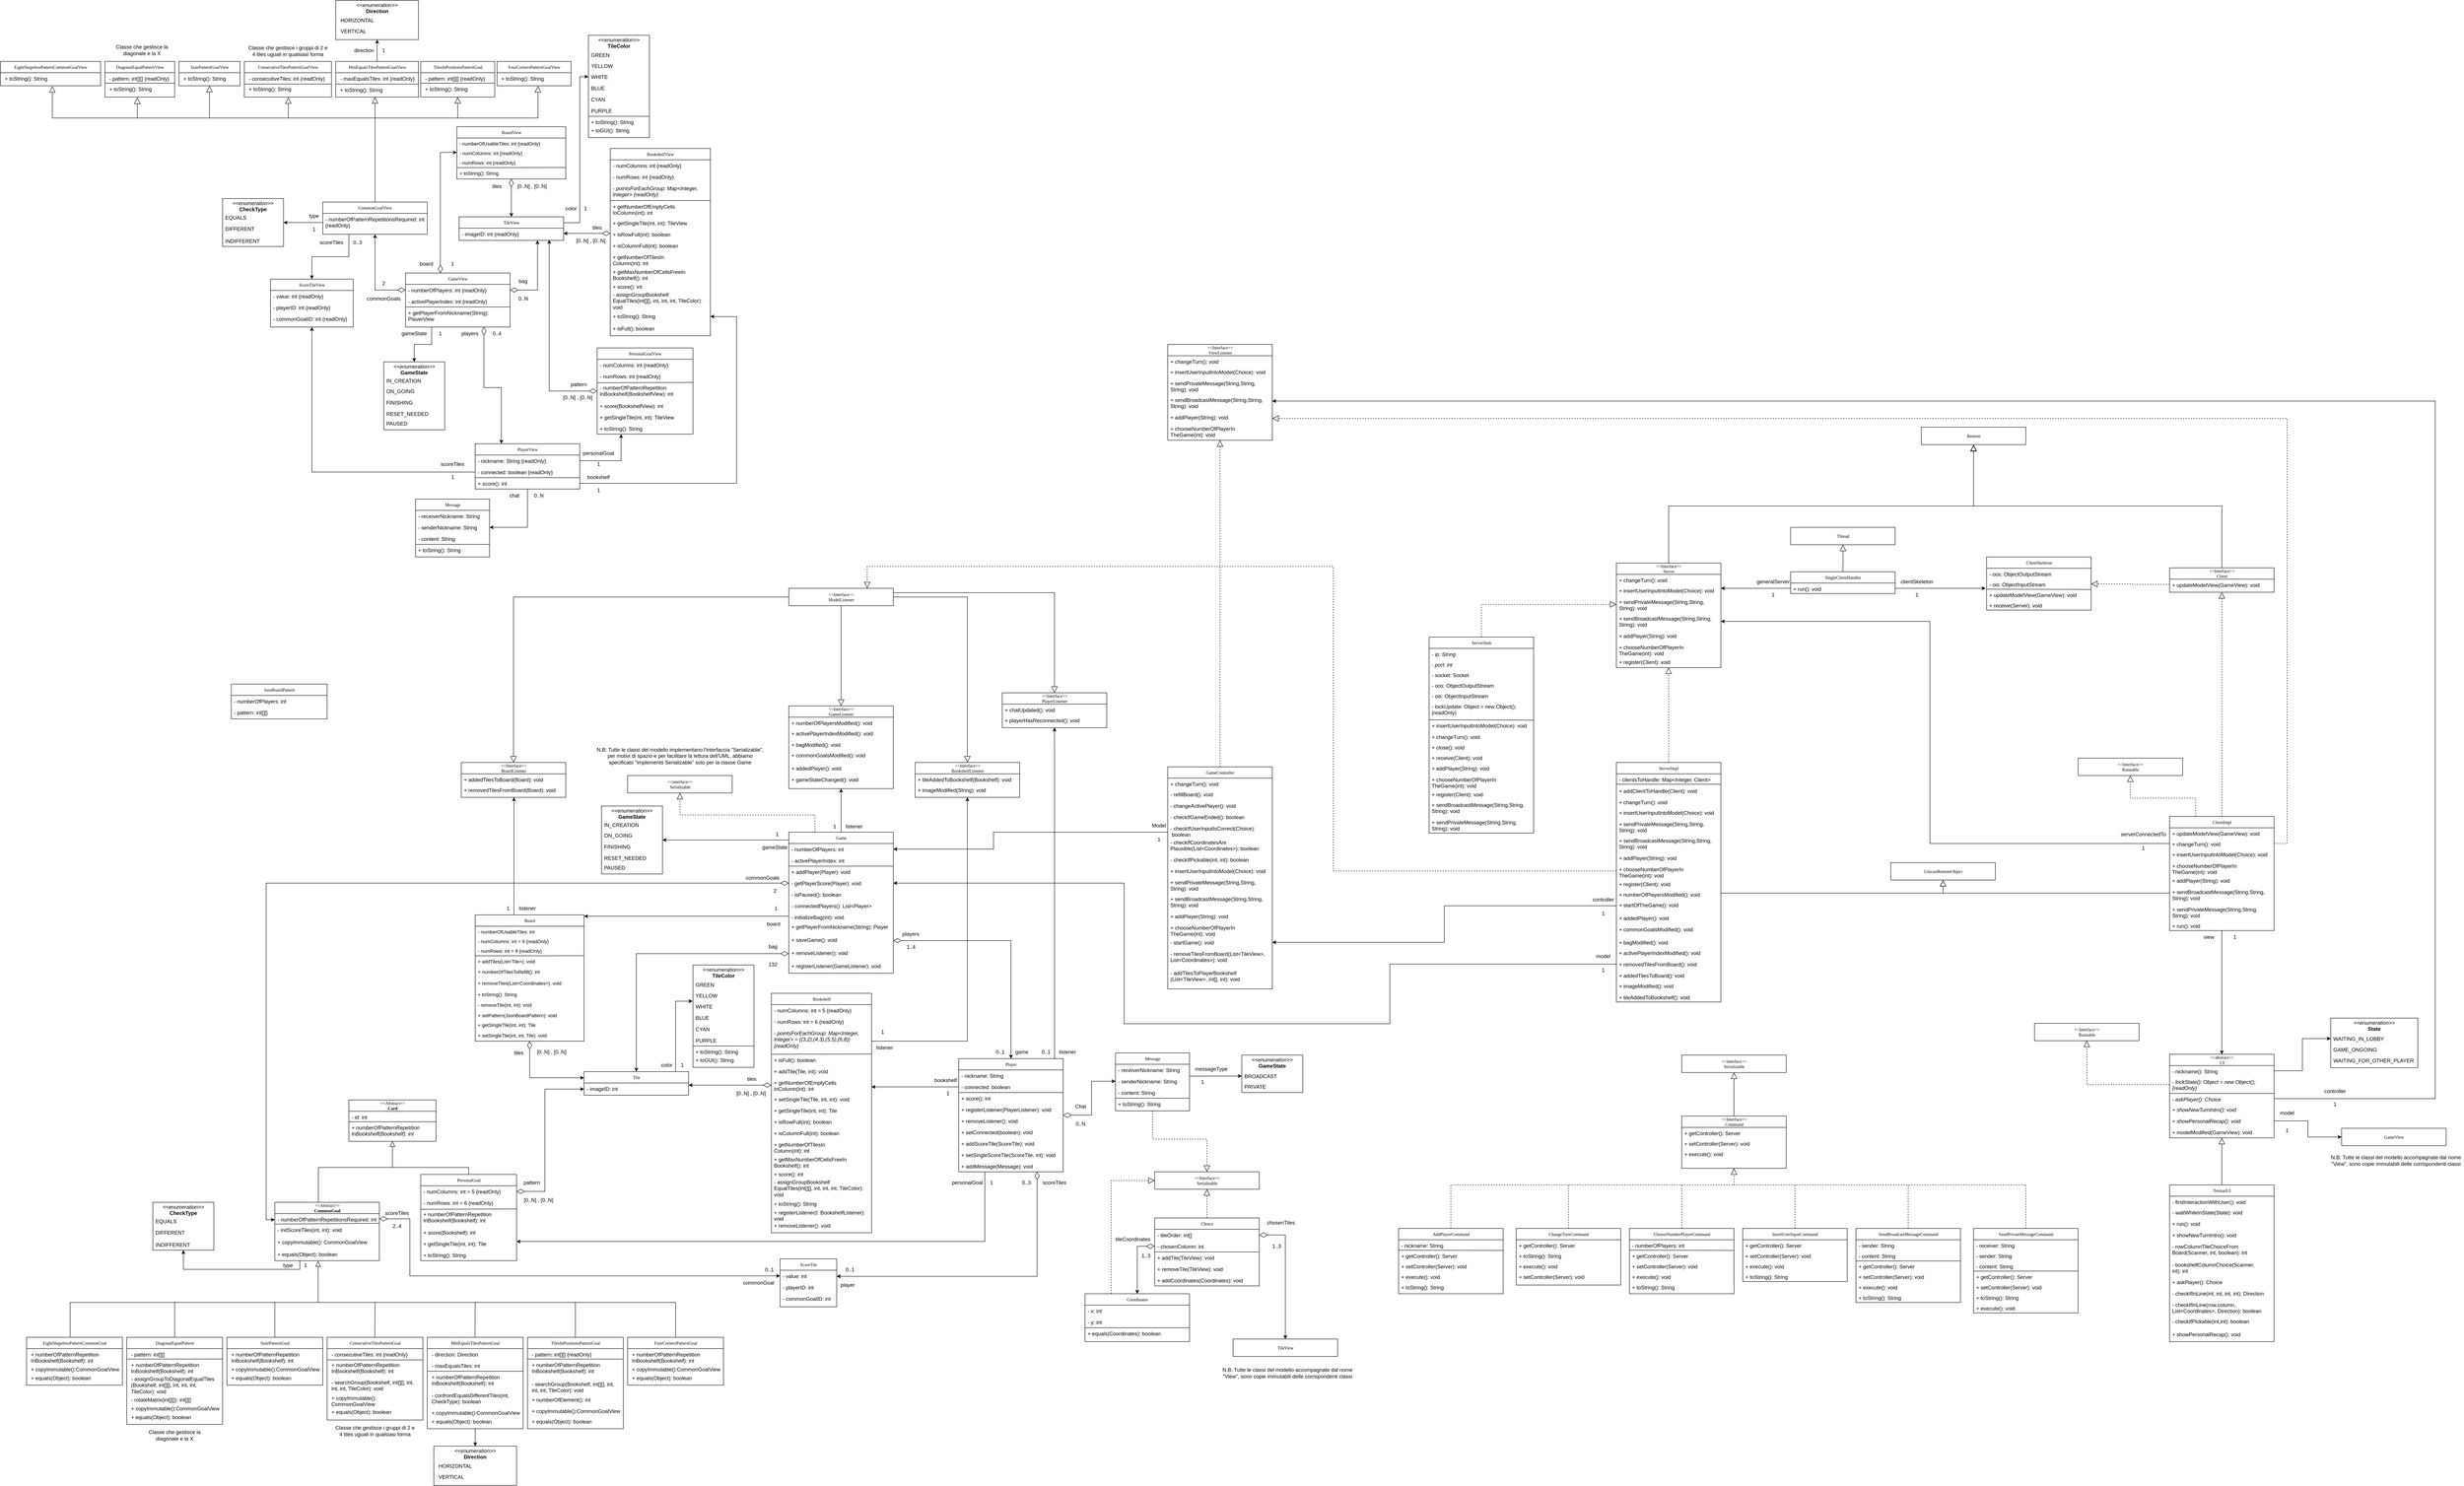 <mxfile version="21.5.0" type="github">
  <diagram name="Page-1" id="c4acf3e9-155e-7222-9cf6-157b1a14988f">
    <mxGraphModel dx="2590" dy="3143" grid="1" gridSize="10" guides="1" tooltips="1" connect="1" arrows="1" fold="1" page="1" pageScale="1" pageWidth="850" pageHeight="1100" background="none" math="0" shadow="0">
      <root>
        <mxCell id="0" />
        <mxCell id="1" parent="0" />
        <mxCell id="6mkCIRbmMQfoTAYwDSCQ-61" value="" style="edgeStyle=orthogonalEdgeStyle;rounded=0;orthogonalLoop=1;jettySize=auto;html=1;endArrow=classic;endFill=1;startArrow=diamondThin;startFill=0;endSize=6;startSize=16;entryX=0;entryY=0.25;entryDx=0;entryDy=0;" parent="1" source="17acba5748e5396b-20" target="17acba5748e5396b-30" edge="1">
          <mxGeometry relative="1" as="geometry">
            <mxPoint x="240" y="449.034" as="targetPoint" />
            <Array as="points">
              <mxPoint x="115" y="424" />
              <mxPoint x="240" y="424" />
            </Array>
          </mxGeometry>
        </mxCell>
        <mxCell id="FcwqcfeG6PIgrdVunfL2-125" style="edgeStyle=orthogonalEdgeStyle;rounded=0;orthogonalLoop=1;jettySize=auto;html=1;" parent="1" source="17acba5748e5396b-20" edge="1">
          <mxGeometry relative="1" as="geometry">
            <Array as="points">
              <mxPoint x="79" y="-220" />
            </Array>
            <mxPoint x="79" y="-220" as="targetPoint" />
          </mxGeometry>
        </mxCell>
        <mxCell id="17acba5748e5396b-20" value="Board" style="swimlane;html=1;fontStyle=0;childLayout=stackLayout;horizontal=1;startSize=26;fillColor=none;horizontalStack=0;resizeParent=1;resizeLast=0;collapsible=1;marginBottom=0;swimlaneFillColor=#ffffff;rounded=0;shadow=0;comic=0;labelBackgroundColor=none;strokeWidth=1;fontFamily=Verdana;fontSize=10;align=center;" parent="1" vertex="1">
          <mxGeometry x="-10" y="50" width="250" height="290" as="geometry" />
        </mxCell>
        <mxCell id="XtxYPDcPfNEDLWMkmPID-65" value="- numberOfUsableTiles: int" style="text;html=1;strokeColor=none;fillColor=none;align=left;verticalAlign=top;spacingLeft=4;spacingRight=4;whiteSpace=wrap;overflow=hidden;rotatable=0;points=[[0,0.5],[1,0.5]];portConstraint=eastwest;fontSize=11;" parent="17acba5748e5396b-20" vertex="1">
          <mxGeometry y="26" width="250" height="22" as="geometry" />
        </mxCell>
        <mxCell id="ETVMtuT10l9wvVC2BpGE-5" value="- numColumns: int = 9 {readOnly}" style="text;html=1;strokeColor=none;fillColor=none;align=left;verticalAlign=top;spacingLeft=4;spacingRight=4;whiteSpace=wrap;overflow=hidden;rotatable=0;points=[[0,0.5],[1,0.5]];portConstraint=eastwest;fontSize=11;" parent="17acba5748e5396b-20" vertex="1">
          <mxGeometry y="48" width="250" height="22" as="geometry" />
        </mxCell>
        <mxCell id="ETVMtuT10l9wvVC2BpGE-6" value="- numRows: int = 9 {readOnly}" style="text;html=1;strokeColor=none;fillColor=none;align=left;verticalAlign=top;spacingLeft=4;spacingRight=4;whiteSpace=wrap;overflow=hidden;rotatable=0;points=[[0,0.5],[1,0.5]];portConstraint=eastwest;fontSize=11;" parent="17acba5748e5396b-20" vertex="1">
          <mxGeometry y="70" width="250" height="24" as="geometry" />
        </mxCell>
        <mxCell id="XtxYPDcPfNEDLWMkmPID-40" value="" style="endArrow=none;html=1;rounded=0;exitX=0.002;exitY=-0.016;exitDx=0;exitDy=0;exitPerimeter=0;entryX=0.998;entryY=0.991;entryDx=0;entryDy=0;entryPerimeter=0;" parent="17acba5748e5396b-20" target="ETVMtuT10l9wvVC2BpGE-6" edge="1">
          <mxGeometry width="50" height="50" relative="1" as="geometry">
            <mxPoint y="94" as="sourcePoint" />
            <mxPoint x="190" y="94.21" as="targetPoint" />
          </mxGeometry>
        </mxCell>
        <mxCell id="ETVMtuT10l9wvVC2BpGE-2" value="+ addTiles(List&amp;lt;Tile&amp;gt;): void" style="text;html=1;strokeColor=none;fillColor=none;align=left;verticalAlign=top;spacingLeft=4;spacingRight=4;whiteSpace=wrap;overflow=hidden;rotatable=0;points=[[0,0.5],[1,0.5]];portConstraint=eastwest;fontSize=11;" parent="17acba5748e5396b-20" vertex="1">
          <mxGeometry y="94" width="250" height="24" as="geometry" />
        </mxCell>
        <mxCell id="ETVMtuT10l9wvVC2BpGE-4" value="+ numberOfTilesToRefill(): int" style="text;html=1;strokeColor=none;fillColor=none;align=left;verticalAlign=top;spacingLeft=4;spacingRight=4;whiteSpace=wrap;overflow=hidden;rotatable=0;points=[[0,0.5],[1,0.5]];portConstraint=eastwest;fontSize=11;" parent="17acba5748e5396b-20" vertex="1">
          <mxGeometry y="118" width="250" height="26" as="geometry" />
        </mxCell>
        <mxCell id="ETVMtuT10l9wvVC2BpGE-3" value="+ removeTiles(List&amp;lt;Coordinates&amp;gt;): void" style="text;html=1;strokeColor=none;fillColor=none;align=left;verticalAlign=top;spacingLeft=4;spacingRight=4;whiteSpace=wrap;overflow=hidden;rotatable=0;points=[[0,0.5],[1,0.5]];portConstraint=eastwest;fontSize=11;" parent="17acba5748e5396b-20" vertex="1">
          <mxGeometry y="144" width="250" height="26" as="geometry" />
        </mxCell>
        <mxCell id="FcwqcfeG6PIgrdVunfL2-31" value="+ toString(): String" style="text;html=1;strokeColor=none;fillColor=none;align=left;verticalAlign=top;spacingLeft=4;spacingRight=4;whiteSpace=wrap;overflow=hidden;rotatable=0;points=[[0,0.5],[1,0.5]];portConstraint=eastwest;fontSize=11;" parent="17acba5748e5396b-20" vertex="1">
          <mxGeometry y="170" width="250" height="24" as="geometry" />
        </mxCell>
        <mxCell id="ztnlO7F3pi387aXiwji--1" value="- removeTile(int, int): void" style="text;html=1;strokeColor=none;fillColor=none;align=left;verticalAlign=top;spacingLeft=4;spacingRight=4;whiteSpace=wrap;overflow=hidden;rotatable=0;points=[[0,0.5],[1,0.5]];portConstraint=eastwest;fontSize=11;" parent="17acba5748e5396b-20" vertex="1">
          <mxGeometry y="194" width="250" height="24" as="geometry" />
        </mxCell>
        <mxCell id="ztnlO7F3pi387aXiwji--2" value="+ setPattern(JsonBoardPattern): void" style="text;html=1;strokeColor=none;fillColor=none;align=left;verticalAlign=top;spacingLeft=4;spacingRight=4;whiteSpace=wrap;overflow=hidden;rotatable=0;points=[[0,0.5],[1,0.5]];portConstraint=eastwest;fontSize=11;" parent="17acba5748e5396b-20" vertex="1">
          <mxGeometry y="218" width="250" height="22" as="geometry" />
        </mxCell>
        <mxCell id="ztnlO7F3pi387aXiwji--5" value="+ getSingleTile(int, int): Tile" style="text;html=1;strokeColor=none;fillColor=none;align=left;verticalAlign=top;spacingLeft=4;spacingRight=4;whiteSpace=wrap;overflow=hidden;rotatable=0;points=[[0,0.5],[1,0.5]];portConstraint=eastwest;fontSize=11;" parent="17acba5748e5396b-20" vertex="1">
          <mxGeometry y="240" width="250" height="24" as="geometry" />
        </mxCell>
        <mxCell id="ztnlO7F3pi387aXiwji--6" value="+ setSingleTile(int, int, Tile): void" style="text;html=1;strokeColor=none;fillColor=none;align=left;verticalAlign=top;spacingLeft=4;spacingRight=4;whiteSpace=wrap;overflow=hidden;rotatable=0;points=[[0,0.5],[1,0.5]];portConstraint=eastwest;fontSize=11;" parent="17acba5748e5396b-20" vertex="1">
          <mxGeometry y="264" width="250" height="24" as="geometry" />
        </mxCell>
        <mxCell id="17acba5748e5396b-30" value="Tile" style="swimlane;html=1;fontStyle=0;childLayout=stackLayout;horizontal=1;startSize=26;fillColor=none;horizontalStack=0;resizeParent=1;resizeLast=0;collapsible=1;marginBottom=0;swimlaneFillColor=#ffffff;rounded=0;shadow=0;comic=0;labelBackgroundColor=none;strokeWidth=1;fontFamily=Verdana;fontSize=10;align=center;" parent="1" vertex="1">
          <mxGeometry x="240" y="410" width="240" height="54" as="geometry" />
        </mxCell>
        <mxCell id="ETVMtuT10l9wvVC2BpGE-9" value="- imageID: int" style="text;html=1;strokeColor=none;fillColor=none;align=left;verticalAlign=top;spacingLeft=4;spacingRight=4;whiteSpace=wrap;overflow=hidden;rotatable=0;points=[[0,0.5],[1,0.5]];portConstraint=eastwest;" parent="17acba5748e5396b-30" vertex="1">
          <mxGeometry y="26" width="240" height="28" as="geometry" />
        </mxCell>
        <mxCell id="6mkCIRbmMQfoTAYwDSCQ-10" value="&lt;p style=&quot;margin:0px;margin-top:4px;text-align:center;&quot;&gt;&lt;i&gt;&amp;lt;&amp;lt;enumeration&amp;gt;&amp;gt;&lt;/i&gt;&lt;br&gt;&lt;b&gt;TileColor&lt;/b&gt;&lt;/p&gt;" style="verticalAlign=top;align=left;overflow=fill;fontSize=12;fontFamily=Helvetica;html=1;rounded=0;shadow=0;comic=0;labelBackgroundColor=none;strokeWidth=1" parent="1" vertex="1">
          <mxGeometry x="490" y="165" width="140" height="235" as="geometry" />
        </mxCell>
        <mxCell id="6mkCIRbmMQfoTAYwDSCQ-11" value="GREEN" style="text;html=1;strokeColor=none;fillColor=none;align=left;verticalAlign=top;spacingLeft=4;spacingRight=4;whiteSpace=wrap;overflow=hidden;rotatable=0;points=[[0,0.5],[1,0.5]];portConstraint=eastwest;" parent="1" vertex="1">
          <mxGeometry x="490" y="197" width="140" height="26" as="geometry" />
        </mxCell>
        <mxCell id="6mkCIRbmMQfoTAYwDSCQ-13" value="YELLOW" style="text;html=1;strokeColor=none;fillColor=none;align=left;verticalAlign=top;spacingLeft=4;spacingRight=4;whiteSpace=wrap;overflow=hidden;rotatable=0;points=[[0,0.5],[1,0.5]];portConstraint=eastwest;" parent="1" vertex="1">
          <mxGeometry x="490" y="222" width="140" height="26" as="geometry" />
        </mxCell>
        <mxCell id="6mkCIRbmMQfoTAYwDSCQ-14" value="WHITE" style="text;html=1;strokeColor=none;fillColor=none;align=left;verticalAlign=top;spacingLeft=4;spacingRight=4;whiteSpace=wrap;overflow=hidden;rotatable=0;points=[[0,0.5],[1,0.5]];portConstraint=eastwest;" parent="1" vertex="1">
          <mxGeometry x="490" y="247" width="140" height="26" as="geometry" />
        </mxCell>
        <mxCell id="6mkCIRbmMQfoTAYwDSCQ-15" value="BLUE" style="text;html=1;strokeColor=none;fillColor=none;align=left;verticalAlign=top;spacingLeft=4;spacingRight=4;whiteSpace=wrap;overflow=hidden;rotatable=0;points=[[0,0.5],[1,0.5]];portConstraint=eastwest;" parent="1" vertex="1">
          <mxGeometry x="490" y="273" width="140" height="26" as="geometry" />
        </mxCell>
        <mxCell id="6mkCIRbmMQfoTAYwDSCQ-18" value="ScoreTile" style="swimlane;html=1;fontStyle=0;childLayout=stackLayout;horizontal=1;startSize=26;fillColor=none;horizontalStack=0;resizeParent=1;resizeLast=0;collapsible=1;marginBottom=0;swimlaneFillColor=#ffffff;rounded=0;shadow=0;comic=0;labelBackgroundColor=none;strokeWidth=1;fontFamily=Verdana;fontSize=10;align=center;" parent="1" vertex="1">
          <mxGeometry x="690" y="840" width="130" height="110" as="geometry" />
        </mxCell>
        <mxCell id="6mkCIRbmMQfoTAYwDSCQ-19" value="- value: int" style="text;html=1;strokeColor=none;fillColor=none;align=left;verticalAlign=top;spacingLeft=4;spacingRight=4;whiteSpace=wrap;overflow=hidden;rotatable=0;points=[[0,0.5],[1,0.5]];portConstraint=eastwest;" parent="6mkCIRbmMQfoTAYwDSCQ-18" vertex="1">
          <mxGeometry y="26" width="130" height="26" as="geometry" />
        </mxCell>
        <mxCell id="FcwqcfeG6PIgrdVunfL2-63" value="- playerID: int" style="text;html=1;strokeColor=none;fillColor=none;align=left;verticalAlign=top;spacingLeft=4;spacingRight=4;whiteSpace=wrap;overflow=hidden;rotatable=0;points=[[0,0.5],[1,0.5]];portConstraint=eastwest;" parent="6mkCIRbmMQfoTAYwDSCQ-18" vertex="1">
          <mxGeometry y="52" width="130" height="26" as="geometry" />
        </mxCell>
        <mxCell id="FcwqcfeG6PIgrdVunfL2-64" value="- commonGoalID: int" style="text;html=1;strokeColor=none;fillColor=none;align=left;verticalAlign=top;spacingLeft=4;spacingRight=4;whiteSpace=wrap;overflow=hidden;rotatable=0;points=[[0,0.5],[1,0.5]];portConstraint=eastwest;" parent="6mkCIRbmMQfoTAYwDSCQ-18" vertex="1">
          <mxGeometry y="78" width="130" height="26" as="geometry" />
        </mxCell>
        <mxCell id="6mkCIRbmMQfoTAYwDSCQ-24" style="edgeStyle=orthogonalEdgeStyle;rounded=0;orthogonalLoop=1;jettySize=auto;html=1;entryX=-0.008;entryY=0.045;entryDx=0;entryDy=0;entryPerimeter=0;exitX=0.75;exitY=0;exitDx=0;exitDy=0;" parent="1" target="6mkCIRbmMQfoTAYwDSCQ-14" edge="1">
          <mxGeometry relative="1" as="geometry">
            <mxPoint x="460" y="410" as="sourcePoint" />
            <Array as="points">
              <mxPoint x="450" y="410" />
              <mxPoint x="450" y="248" />
            </Array>
          </mxGeometry>
        </mxCell>
        <mxCell id="6mkCIRbmMQfoTAYwDSCQ-37" style="edgeStyle=orthogonalEdgeStyle;rounded=0;orthogonalLoop=1;jettySize=auto;html=1;startArrow=diamondThin;startFill=0;endSize=6;startSize=16;endArrow=classic;endFill=1;exitX=0;exitY=0.5;exitDx=0;exitDy=0;" parent="1" source="FcwqcfeG6PIgrdVunfL2-49" edge="1">
          <mxGeometry relative="1" as="geometry">
            <mxPoint x="480" y="441" as="targetPoint" />
            <Array as="points">
              <mxPoint x="480" y="441" />
            </Array>
            <mxPoint x="650" y="420" as="sourcePoint" />
          </mxGeometry>
        </mxCell>
        <mxCell id="6mkCIRbmMQfoTAYwDSCQ-33" value="Bookshelf" style="swimlane;html=1;fontStyle=0;childLayout=stackLayout;horizontal=1;startSize=26;fillColor=none;horizontalStack=0;resizeParent=1;resizeLast=0;collapsible=1;marginBottom=0;swimlaneFillColor=#ffffff;rounded=0;shadow=0;comic=0;labelBackgroundColor=none;strokeWidth=1;fontFamily=Verdana;fontSize=10;align=center;strokeColor=default;" parent="1" vertex="1">
          <mxGeometry x="670" y="230" width="230" height="550" as="geometry" />
        </mxCell>
        <mxCell id="6mkCIRbmMQfoTAYwDSCQ-39" value="- numColumns: int = 5 {readOnly}" style="text;html=1;strokeColor=none;fillColor=none;align=left;verticalAlign=top;spacingLeft=4;spacingRight=4;whiteSpace=wrap;overflow=hidden;rotatable=0;points=[[0,0.5],[1,0.5]];portConstraint=eastwest;" parent="6mkCIRbmMQfoTAYwDSCQ-33" vertex="1">
          <mxGeometry y="26" width="230" height="26" as="geometry" />
        </mxCell>
        <mxCell id="6mkCIRbmMQfoTAYwDSCQ-40" value="- numRows: int = 6 {readOnly}" style="text;html=1;strokeColor=none;fillColor=none;align=left;verticalAlign=top;spacingLeft=4;spacingRight=4;whiteSpace=wrap;overflow=hidden;rotatable=0;points=[[0,0.5],[1,0.5]];portConstraint=eastwest;" parent="6mkCIRbmMQfoTAYwDSCQ-33" vertex="1">
          <mxGeometry y="52" width="230" height="26" as="geometry" />
        </mxCell>
        <mxCell id="FcwqcfeG6PIgrdVunfL2-54" value="- &lt;i&gt;pointsForEachGroup: Map&amp;lt;Integer, Integer&amp;gt; = ((3,2),(4,3),(5,5),(6,8)) {readOnly}&lt;/i&gt;" style="text;html=1;strokeColor=none;fillColor=none;align=left;verticalAlign=top;spacingLeft=4;spacingRight=4;whiteSpace=wrap;overflow=hidden;rotatable=0;points=[[0,0.5],[1,0.5]];portConstraint=eastwest;" parent="6mkCIRbmMQfoTAYwDSCQ-33" vertex="1">
          <mxGeometry y="78" width="230" height="62" as="geometry" />
        </mxCell>
        <mxCell id="XtxYPDcPfNEDLWMkmPID-58" value="" style="endArrow=none;html=1;rounded=0;entryX=0.004;entryY=0.988;entryDx=0;entryDy=0;entryPerimeter=0;" parent="6mkCIRbmMQfoTAYwDSCQ-33" target="FcwqcfeG6PIgrdVunfL2-136" edge="1">
          <mxGeometry width="50" height="50" relative="1" as="geometry">
            <mxPoint y="140" as="sourcePoint" />
            <mxPoint x="200" y="140" as="targetPoint" />
          </mxGeometry>
        </mxCell>
        <mxCell id="FcwqcfeG6PIgrdVunfL2-47" value="+ isFull(): boolean" style="text;html=1;strokeColor=none;fillColor=none;align=left;verticalAlign=top;spacingLeft=4;spacingRight=4;whiteSpace=wrap;overflow=hidden;rotatable=0;points=[[0,0.5],[1,0.5]];portConstraint=eastwest;" parent="6mkCIRbmMQfoTAYwDSCQ-33" vertex="1">
          <mxGeometry y="140" width="230" height="26" as="geometry" />
        </mxCell>
        <mxCell id="FcwqcfeG6PIgrdVunfL2-48" value="+ addTile(Tile, int): void" style="text;html=1;strokeColor=none;fillColor=none;align=left;verticalAlign=top;spacingLeft=4;spacingRight=4;whiteSpace=wrap;overflow=hidden;rotatable=0;points=[[0,0.5],[1,0.5]];portConstraint=eastwest;" parent="6mkCIRbmMQfoTAYwDSCQ-33" vertex="1">
          <mxGeometry y="166" width="230" height="26" as="geometry" />
        </mxCell>
        <mxCell id="FcwqcfeG6PIgrdVunfL2-49" value="+ getNumberOfEmptyCells&lt;br&gt;InColumn(int): int" style="text;html=1;strokeColor=none;fillColor=none;align=left;verticalAlign=top;spacingLeft=4;spacingRight=4;whiteSpace=wrap;overflow=hidden;rotatable=0;points=[[0,0.5],[1,0.5]];portConstraint=eastwest;" parent="6mkCIRbmMQfoTAYwDSCQ-33" vertex="1">
          <mxGeometry y="192" width="230" height="38" as="geometry" />
        </mxCell>
        <mxCell id="FcwqcfeG6PIgrdVunfL2-58" value="+ setSingleTile(Tile, int, int): void" style="text;html=1;strokeColor=none;fillColor=none;align=left;verticalAlign=top;spacingLeft=4;spacingRight=4;whiteSpace=wrap;overflow=hidden;rotatable=0;points=[[0,0.5],[1,0.5]];portConstraint=eastwest;" parent="6mkCIRbmMQfoTAYwDSCQ-33" vertex="1">
          <mxGeometry y="230" width="230" height="26" as="geometry" />
        </mxCell>
        <mxCell id="FcwqcfeG6PIgrdVunfL2-50" value="+ getSingleTile(int, int): Tile" style="text;html=1;strokeColor=none;fillColor=none;align=left;verticalAlign=top;spacingLeft=4;spacingRight=4;whiteSpace=wrap;overflow=hidden;rotatable=0;points=[[0,0.5],[1,0.5]];portConstraint=eastwest;" parent="6mkCIRbmMQfoTAYwDSCQ-33" vertex="1">
          <mxGeometry y="256" width="230" height="26" as="geometry" />
        </mxCell>
        <mxCell id="FcwqcfeG6PIgrdVunfL2-52" value="+ isRowFull(int): boolean" style="text;html=1;strokeColor=none;fillColor=none;align=left;verticalAlign=top;spacingLeft=4;spacingRight=4;whiteSpace=wrap;overflow=hidden;rotatable=0;points=[[0,0.5],[1,0.5]];portConstraint=eastwest;" parent="6mkCIRbmMQfoTAYwDSCQ-33" vertex="1">
          <mxGeometry y="282" width="230" height="26" as="geometry" />
        </mxCell>
        <mxCell id="FcwqcfeG6PIgrdVunfL2-53" value="+ isColumnFull(int): boolean" style="text;html=1;strokeColor=none;fillColor=none;align=left;verticalAlign=top;spacingLeft=4;spacingRight=4;whiteSpace=wrap;overflow=hidden;rotatable=0;points=[[0,0.5],[1,0.5]];portConstraint=eastwest;" parent="6mkCIRbmMQfoTAYwDSCQ-33" vertex="1">
          <mxGeometry y="308" width="230" height="26" as="geometry" />
        </mxCell>
        <mxCell id="FcwqcfeG6PIgrdVunfL2-51" value="+ getNumberOfTilesIn&lt;br&gt;Column(int): int" style="text;html=1;strokeColor=none;fillColor=none;align=left;verticalAlign=top;spacingLeft=4;spacingRight=4;whiteSpace=wrap;overflow=hidden;rotatable=0;points=[[0,0.5],[1,0.5]];portConstraint=eastwest;" parent="6mkCIRbmMQfoTAYwDSCQ-33" vertex="1">
          <mxGeometry y="334" width="230" height="34" as="geometry" />
        </mxCell>
        <mxCell id="FcwqcfeG6PIgrdVunfL2-59" value="+ getMaxNumberOfCellsFreeIn&lt;br&gt;Bookshelf(): int" style="text;html=1;strokeColor=none;fillColor=none;align=left;verticalAlign=top;spacingLeft=4;spacingRight=4;whiteSpace=wrap;overflow=hidden;rotatable=0;points=[[0,0.5],[1,0.5]];portConstraint=eastwest;" parent="6mkCIRbmMQfoTAYwDSCQ-33" vertex="1">
          <mxGeometry y="368" width="230" height="34" as="geometry" />
        </mxCell>
        <mxCell id="FcwqcfeG6PIgrdVunfL2-60" value="+ score(): int" style="text;html=1;strokeColor=none;fillColor=none;align=left;verticalAlign=top;spacingLeft=4;spacingRight=4;whiteSpace=wrap;overflow=hidden;rotatable=0;points=[[0,0.5],[1,0.5]];portConstraint=eastwest;" parent="6mkCIRbmMQfoTAYwDSCQ-33" vertex="1">
          <mxGeometry y="402" width="230" height="18" as="geometry" />
        </mxCell>
        <mxCell id="FcwqcfeG6PIgrdVunfL2-61" value="- assignGroupBookshelf&lt;br&gt;EqualTiles(int[][], int, int, int, TileColor): void" style="text;html=1;strokeColor=none;fillColor=none;align=left;verticalAlign=top;spacingLeft=4;spacingRight=4;whiteSpace=wrap;overflow=hidden;rotatable=0;points=[[0,0.5],[1,0.5]];portConstraint=eastwest;" parent="6mkCIRbmMQfoTAYwDSCQ-33" vertex="1">
          <mxGeometry y="420" width="230" height="50" as="geometry" />
        </mxCell>
        <mxCell id="FcwqcfeG6PIgrdVunfL2-62" value="+ toString(): String" style="text;html=1;strokeColor=none;fillColor=none;align=left;verticalAlign=top;spacingLeft=4;spacingRight=4;whiteSpace=wrap;overflow=hidden;rotatable=0;points=[[0,0.5],[1,0.5]];portConstraint=eastwest;" parent="6mkCIRbmMQfoTAYwDSCQ-33" vertex="1">
          <mxGeometry y="470" width="230" height="20" as="geometry" />
        </mxCell>
        <mxCell id="ztnlO7F3pi387aXiwji--8" value="+ registerListener(l: BookshelfListener): void" style="text;html=1;strokeColor=none;fillColor=none;align=left;verticalAlign=top;spacingLeft=4;spacingRight=4;whiteSpace=wrap;overflow=hidden;rotatable=0;points=[[0,0.5],[1,0.5]];portConstraint=eastwest;" parent="6mkCIRbmMQfoTAYwDSCQ-33" vertex="1">
          <mxGeometry y="490" width="230" height="30" as="geometry" />
        </mxCell>
        <mxCell id="ztnlO7F3pi387aXiwji--9" value="+ removeListener(): void" style="text;html=1;strokeColor=none;fillColor=none;align=left;verticalAlign=top;spacingLeft=4;spacingRight=4;whiteSpace=wrap;overflow=hidden;rotatable=0;points=[[0,0.5],[1,0.5]];portConstraint=eastwest;" parent="6mkCIRbmMQfoTAYwDSCQ-33" vertex="1">
          <mxGeometry y="520" width="230" height="30" as="geometry" />
        </mxCell>
        <mxCell id="6mkCIRbmMQfoTAYwDSCQ-57" style="edgeStyle=orthogonalEdgeStyle;rounded=0;orthogonalLoop=1;jettySize=auto;html=1;startArrow=diamondThin;startFill=0;endSize=6;startSize=16;exitX=1;exitY=0.5;exitDx=0;exitDy=0;entryX=0;entryY=0.5;entryDx=0;entryDy=0;" parent="1" source="6mkCIRbmMQfoTAYwDSCQ-44" target="6mkCIRbmMQfoTAYwDSCQ-19" edge="1">
          <mxGeometry relative="1" as="geometry">
            <mxPoint x="680" y="990" as="targetPoint" />
            <Array as="points">
              <mxPoint x="-160" y="748" />
              <mxPoint x="-160" y="879" />
            </Array>
            <mxPoint x="-230" y="775" as="sourcePoint" />
          </mxGeometry>
        </mxCell>
        <mxCell id="x2eGTTG-zAIdovQSOwKP-47" style="edgeStyle=orthogonalEdgeStyle;rounded=0;orthogonalLoop=1;jettySize=auto;html=1;endArrow=none;endFill=0;" parent="1" source="6mkCIRbmMQfoTAYwDSCQ-43" edge="1">
          <mxGeometry relative="1" as="geometry">
            <mxPoint x="-200" y="630" as="targetPoint" />
            <Array as="points">
              <mxPoint x="-370" y="630" />
            </Array>
          </mxGeometry>
        </mxCell>
        <mxCell id="6mkCIRbmMQfoTAYwDSCQ-43" value="&amp;lt;&amp;lt;Abstract&amp;gt;&amp;gt;&lt;br&gt;&lt;b&gt;CommonGoal&lt;/b&gt;" style="swimlane;html=1;fontStyle=0;childLayout=stackLayout;horizontal=1;startSize=26;fillColor=none;horizontalStack=0;resizeParent=1;resizeLast=0;collapsible=1;marginBottom=0;swimlaneFillColor=#ffffff;rounded=0;shadow=0;comic=0;labelBackgroundColor=none;strokeWidth=1;fontFamily=Verdana;fontSize=10;align=center;" parent="1" vertex="1">
          <mxGeometry x="-470" y="710" width="240" height="134" as="geometry" />
        </mxCell>
        <mxCell id="6mkCIRbmMQfoTAYwDSCQ-44" value="- numberOfPatternRepetitionsRequired: int" style="text;html=1;strokeColor=none;fillColor=none;align=left;verticalAlign=top;spacingLeft=4;spacingRight=4;whiteSpace=wrap;overflow=hidden;rotatable=0;points=[[0,0.5],[1,0.5]];portConstraint=eastwest;" parent="6mkCIRbmMQfoTAYwDSCQ-43" vertex="1">
          <mxGeometry y="26" width="240" height="24" as="geometry" />
        </mxCell>
        <mxCell id="ztnlO7F3pi387aXiwji--68" value="" style="endArrow=none;html=1;rounded=0;entryX=1;entryY=0.922;entryDx=0;entryDy=0;entryPerimeter=0;" parent="6mkCIRbmMQfoTAYwDSCQ-43" target="6mkCIRbmMQfoTAYwDSCQ-44" edge="1">
          <mxGeometry width="50" height="50" relative="1" as="geometry">
            <mxPoint y="50" as="sourcePoint" />
            <mxPoint x="200" y="50" as="targetPoint" />
          </mxGeometry>
        </mxCell>
        <mxCell id="ztnlO7F3pi387aXiwji--69" value="&lt;span&gt;- initScoreTiles(int, int): void&lt;/span&gt;" style="text;html=1;strokeColor=none;fillColor=none;align=left;verticalAlign=top;spacingLeft=4;spacingRight=4;whiteSpace=wrap;overflow=hidden;rotatable=0;points=[[0,0.5],[1,0.5]];portConstraint=eastwest;fontStyle=0" parent="6mkCIRbmMQfoTAYwDSCQ-43" vertex="1">
          <mxGeometry y="50" width="240" height="28" as="geometry" />
        </mxCell>
        <mxCell id="ztnlO7F3pi387aXiwji--70" value="&lt;span&gt;+ copyImmutable(): CommonGoalView&lt;/span&gt;" style="text;html=1;strokeColor=none;fillColor=none;align=left;verticalAlign=top;spacingLeft=4;spacingRight=4;whiteSpace=wrap;overflow=hidden;rotatable=0;points=[[0,0.5],[1,0.5]];portConstraint=eastwest;fontStyle=0" parent="6mkCIRbmMQfoTAYwDSCQ-43" vertex="1">
          <mxGeometry y="78" width="240" height="28" as="geometry" />
        </mxCell>
        <mxCell id="ztnlO7F3pi387aXiwji--71" value="&lt;span&gt;+ equals(Object): boolean&lt;/span&gt;" style="text;html=1;strokeColor=none;fillColor=none;align=left;verticalAlign=top;spacingLeft=4;spacingRight=4;whiteSpace=wrap;overflow=hidden;rotatable=0;points=[[0,0.5],[1,0.5]];portConstraint=eastwest;fontStyle=0" parent="6mkCIRbmMQfoTAYwDSCQ-43" vertex="1">
          <mxGeometry y="106" width="240" height="28" as="geometry" />
        </mxCell>
        <mxCell id="6mkCIRbmMQfoTAYwDSCQ-59" style="edgeStyle=orthogonalEdgeStyle;rounded=0;orthogonalLoop=1;jettySize=auto;html=1;endArrow=block;endFill=0;endSize=10;entryX=0.5;entryY=1;entryDx=0;entryDy=0;" parent="1" source="6mkCIRbmMQfoTAYwDSCQ-51" target="ETVMtuT10l9wvVC2BpGE-47" edge="1">
          <mxGeometry relative="1" as="geometry">
            <mxPoint x="-200" y="580" as="targetPoint" />
            <Array as="points">
              <mxPoint x="-25" y="630" />
              <mxPoint x="-200" y="630" />
            </Array>
          </mxGeometry>
        </mxCell>
        <mxCell id="ETVMtuT10l9wvVC2BpGE-56" style="edgeStyle=orthogonalEdgeStyle;rounded=0;orthogonalLoop=1;jettySize=auto;html=1;startArrow=diamondThin;startFill=0;startSize=16;exitX=1;exitY=0.5;exitDx=0;exitDy=0;entryX=0;entryY=0.5;entryDx=0;entryDy=0;" parent="1" source="ETVMtuT10l9wvVC2BpGE-52" target="ETVMtuT10l9wvVC2BpGE-9" edge="1">
          <mxGeometry relative="1" as="geometry">
            <Array as="points">
              <mxPoint x="150" y="685" />
              <mxPoint x="150" y="450" />
            </Array>
            <mxPoint x="240" y="476" as="targetPoint" />
          </mxGeometry>
        </mxCell>
        <mxCell id="6mkCIRbmMQfoTAYwDSCQ-51" value="PersonalGoal" style="swimlane;html=1;fontStyle=0;childLayout=stackLayout;horizontal=1;startSize=26;fillColor=none;horizontalStack=0;resizeParent=1;resizeLast=0;collapsible=1;marginBottom=0;swimlaneFillColor=#ffffff;rounded=0;shadow=0;comic=0;labelBackgroundColor=none;strokeWidth=1;fontFamily=Verdana;fontSize=10;align=center;" parent="1" vertex="1">
          <mxGeometry x="-135" y="646" width="220" height="198" as="geometry" />
        </mxCell>
        <mxCell id="ETVMtuT10l9wvVC2BpGE-52" value="- numColumns: int = 5 {readOnly}" style="text;html=1;strokeColor=none;fillColor=none;align=left;verticalAlign=top;spacingLeft=4;spacingRight=4;whiteSpace=wrap;overflow=hidden;rotatable=0;points=[[0,0.5],[1,0.5]];portConstraint=eastwest;" parent="6mkCIRbmMQfoTAYwDSCQ-51" vertex="1">
          <mxGeometry y="26" width="220" height="26" as="geometry" />
        </mxCell>
        <mxCell id="ETVMtuT10l9wvVC2BpGE-53" value="- numRows: int = 6 {readOnly}" style="text;html=1;strokeColor=none;fillColor=none;align=left;verticalAlign=top;spacingLeft=4;spacingRight=4;whiteSpace=wrap;overflow=hidden;rotatable=0;points=[[0,0.5],[1,0.5]];portConstraint=eastwest;" parent="6mkCIRbmMQfoTAYwDSCQ-51" vertex="1">
          <mxGeometry y="52" width="220" height="26" as="geometry" />
        </mxCell>
        <mxCell id="ETVMtuT10l9wvVC2BpGE-10" value="" style="endArrow=none;html=1;rounded=0;entryX=1.001;entryY=1.046;entryDx=0;entryDy=0;entryPerimeter=0;" parent="6mkCIRbmMQfoTAYwDSCQ-51" target="ETVMtuT10l9wvVC2BpGE-53" edge="1">
          <mxGeometry width="50" height="50" relative="1" as="geometry">
            <mxPoint y="80" as="sourcePoint" />
            <mxPoint x="200" y="80" as="targetPoint" />
          </mxGeometry>
        </mxCell>
        <mxCell id="ETVMtuT10l9wvVC2BpGE-59" value="+ numberOfPatternRepetition&lt;br&gt;InBookshelf(Bookshelf): int" style="text;html=1;strokeColor=none;fillColor=none;align=left;verticalAlign=top;spacingLeft=4;spacingRight=4;whiteSpace=wrap;overflow=hidden;rotatable=0;points=[[0,0.5],[1,0.5]];portConstraint=eastwest;" parent="6mkCIRbmMQfoTAYwDSCQ-51" vertex="1">
          <mxGeometry y="78" width="220" height="42" as="geometry" />
        </mxCell>
        <mxCell id="ETVMtuT10l9wvVC2BpGE-60" value="+ score(Bookshelf): int" style="text;html=1;strokeColor=none;fillColor=none;align=left;verticalAlign=top;spacingLeft=4;spacingRight=4;whiteSpace=wrap;overflow=hidden;rotatable=0;points=[[0,0.5],[1,0.5]];portConstraint=eastwest;" parent="6mkCIRbmMQfoTAYwDSCQ-51" vertex="1">
          <mxGeometry y="120" width="220" height="26" as="geometry" />
        </mxCell>
        <mxCell id="ztnlO7F3pi387aXiwji--47" value="+ getSingleTile(int, int): Tile" style="text;html=1;strokeColor=none;fillColor=none;align=left;verticalAlign=top;spacingLeft=4;spacingRight=4;whiteSpace=wrap;overflow=hidden;rotatable=0;points=[[0,0.5],[1,0.5]];portConstraint=eastwest;" parent="6mkCIRbmMQfoTAYwDSCQ-51" vertex="1">
          <mxGeometry y="146" width="220" height="26" as="geometry" />
        </mxCell>
        <mxCell id="ztnlO7F3pi387aXiwji--48" value="+ toString(): String" style="text;html=1;strokeColor=none;fillColor=none;align=left;verticalAlign=top;spacingLeft=4;spacingRight=4;whiteSpace=wrap;overflow=hidden;rotatable=0;points=[[0,0.5],[1,0.5]];portConstraint=eastwest;" parent="6mkCIRbmMQfoTAYwDSCQ-51" vertex="1">
          <mxGeometry y="172" width="220" height="26" as="geometry" />
        </mxCell>
        <mxCell id="6mkCIRbmMQfoTAYwDSCQ-54" value="2..4" style="text;html=1;align=center;verticalAlign=middle;resizable=0;points=[];autosize=1;strokeColor=none;fillColor=none;" parent="1" vertex="1">
          <mxGeometry x="-210" y="750" width="40" height="30" as="geometry" />
        </mxCell>
        <mxCell id="6mkCIRbmMQfoTAYwDSCQ-62" value="[0..N] , [0..N]" style="text;html=1;align=center;verticalAlign=middle;resizable=0;points=[];autosize=1;strokeColor=none;fillColor=none;" parent="1" vertex="1">
          <mxGeometry x="120" y="350" width="90" height="30" as="geometry" />
        </mxCell>
        <mxCell id="6mkCIRbmMQfoTAYwDSCQ-69" style="edgeStyle=orthogonalEdgeStyle;rounded=0;orthogonalLoop=1;jettySize=auto;html=1;startArrow=diamondThin;startFill=0;endArrow=classic;endFill=1;startSize=16;endSize=6;exitX=0.75;exitY=1;exitDx=0;exitDy=0;" parent="1" source="6mkCIRbmMQfoTAYwDSCQ-64" edge="1">
          <mxGeometry relative="1" as="geometry">
            <mxPoint x="820" y="880" as="targetPoint" />
            <mxPoint x="1290" y="550" as="sourcePoint" />
            <Array as="points">
              <mxPoint x="1280" y="880" />
            </Array>
          </mxGeometry>
        </mxCell>
        <mxCell id="6mkCIRbmMQfoTAYwDSCQ-79" style="edgeStyle=orthogonalEdgeStyle;rounded=0;orthogonalLoop=1;jettySize=auto;html=1;targetPerimeterSpacing=0;sourcePerimeterSpacing=0;exitX=0.25;exitY=1;exitDx=0;exitDy=0;" parent="1" source="6mkCIRbmMQfoTAYwDSCQ-64" edge="1">
          <mxGeometry relative="1" as="geometry">
            <Array as="points">
              <mxPoint x="1160" y="800" />
              <mxPoint x="85" y="800" />
            </Array>
            <mxPoint x="1080" y="540" as="sourcePoint" />
            <mxPoint x="85" y="800" as="targetPoint" />
          </mxGeometry>
        </mxCell>
        <mxCell id="x2eGTTG-zAIdovQSOwKP-17" style="edgeStyle=orthogonalEdgeStyle;rounded=0;orthogonalLoop=1;jettySize=auto;html=1;startArrow=diamondThin;startFill=0;targetPerimeterSpacing=0;strokeWidth=1;startSize=17;entryX=0;entryY=0.5;entryDx=0;entryDy=0;" parent="1" source="6mkCIRbmMQfoTAYwDSCQ-64" target="ETVMtuT10l9wvVC2BpGE-65" edge="1">
          <mxGeometry relative="1" as="geometry">
            <mxPoint x="1450" y="460" as="targetPoint" />
          </mxGeometry>
        </mxCell>
        <mxCell id="ztnlO7F3pi387aXiwji--52" style="edgeStyle=orthogonalEdgeStyle;rounded=0;orthogonalLoop=1;jettySize=auto;html=1;entryX=0.5;entryY=1;entryDx=0;entryDy=0;exitX=0.917;exitY=0.005;exitDx=0;exitDy=0;exitPerimeter=0;" parent="1" source="6mkCIRbmMQfoTAYwDSCQ-64" target="ztnlO7F3pi387aXiwji--49" edge="1">
          <mxGeometry relative="1" as="geometry">
            <mxPoint x="1320" y="340" as="sourcePoint" />
            <Array as="points" />
          </mxGeometry>
        </mxCell>
        <mxCell id="6mkCIRbmMQfoTAYwDSCQ-64" value="Player" style="swimlane;html=1;fontStyle=0;childLayout=stackLayout;horizontal=1;startSize=26;fillColor=none;horizontalStack=0;resizeParent=1;resizeLast=0;collapsible=1;marginBottom=0;swimlaneFillColor=#ffffff;rounded=0;shadow=0;comic=0;labelBackgroundColor=none;strokeWidth=1;fontFamily=Verdana;fontSize=10;align=center;" parent="1" vertex="1">
          <mxGeometry x="1100" y="380" width="240" height="260" as="geometry" />
        </mxCell>
        <mxCell id="6mkCIRbmMQfoTAYwDSCQ-65" value="- nickname: String" style="text;html=1;strokeColor=none;fillColor=none;align=left;verticalAlign=top;spacingLeft=4;spacingRight=4;whiteSpace=wrap;overflow=hidden;rotatable=0;points=[[0,0.5],[1,0.5]];portConstraint=eastwest;" parent="6mkCIRbmMQfoTAYwDSCQ-64" vertex="1">
          <mxGeometry y="26" width="240" height="26" as="geometry" />
        </mxCell>
        <mxCell id="XtxYPDcPfNEDLWMkmPID-10" value="- connected: boolean" style="text;html=1;strokeColor=none;fillColor=none;align=left;verticalAlign=top;spacingLeft=4;spacingRight=4;whiteSpace=wrap;overflow=hidden;rotatable=0;points=[[0,0.5],[1,0.5]];portConstraint=eastwest;" parent="6mkCIRbmMQfoTAYwDSCQ-64" vertex="1">
          <mxGeometry y="52" width="240" height="26" as="geometry" />
        </mxCell>
        <mxCell id="XtxYPDcPfNEDLWMkmPID-38" value="" style="endArrow=none;html=1;rounded=0;entryX=1.002;entryY=-0.016;entryDx=0;entryDy=0;entryPerimeter=0;exitX=0.002;exitY=-0.016;exitDx=0;exitDy=0;exitPerimeter=0;" parent="6mkCIRbmMQfoTAYwDSCQ-64" edge="1">
          <mxGeometry width="50" height="50" relative="1" as="geometry">
            <mxPoint x="-2.092e-13" y="78.004" as="sourcePoint" />
            <mxPoint x="240.0" y="78.004" as="targetPoint" />
          </mxGeometry>
        </mxCell>
        <mxCell id="ETVMtuT10l9wvVC2BpGE-29" value="+ score(): int" style="text;html=1;strokeColor=none;fillColor=none;align=left;verticalAlign=top;spacingLeft=4;spacingRight=4;whiteSpace=wrap;overflow=hidden;rotatable=0;points=[[0,0.5],[1,0.5]];portConstraint=eastwest;" parent="6mkCIRbmMQfoTAYwDSCQ-64" vertex="1">
          <mxGeometry y="78" width="240" height="26" as="geometry" />
        </mxCell>
        <mxCell id="ztnlO7F3pi387aXiwji--58" value="+ registerListener(PlayerListener): void" style="text;html=1;strokeColor=none;fillColor=none;align=left;verticalAlign=top;spacingLeft=4;spacingRight=4;whiteSpace=wrap;overflow=hidden;rotatable=0;points=[[0,0.5],[1,0.5]];portConstraint=eastwest;" parent="6mkCIRbmMQfoTAYwDSCQ-64" vertex="1">
          <mxGeometry y="104" width="240" height="26" as="geometry" />
        </mxCell>
        <mxCell id="ztnlO7F3pi387aXiwji--59" value="+ removeListener(): void" style="text;html=1;strokeColor=none;fillColor=none;align=left;verticalAlign=top;spacingLeft=4;spacingRight=4;whiteSpace=wrap;overflow=hidden;rotatable=0;points=[[0,0.5],[1,0.5]];portConstraint=eastwest;" parent="6mkCIRbmMQfoTAYwDSCQ-64" vertex="1">
          <mxGeometry y="130" width="240" height="26" as="geometry" />
        </mxCell>
        <mxCell id="ztnlO7F3pi387aXiwji--61" value="+ setConnected(boolean): void" style="text;html=1;strokeColor=none;fillColor=none;align=left;verticalAlign=top;spacingLeft=4;spacingRight=4;whiteSpace=wrap;overflow=hidden;rotatable=0;points=[[0,0.5],[1,0.5]];portConstraint=eastwest;" parent="6mkCIRbmMQfoTAYwDSCQ-64" vertex="1">
          <mxGeometry y="156" width="240" height="26" as="geometry" />
        </mxCell>
        <mxCell id="ztnlO7F3pi387aXiwji--62" value="+ addScoreTile(ScoreTile): void" style="text;html=1;strokeColor=none;fillColor=none;align=left;verticalAlign=top;spacingLeft=4;spacingRight=4;whiteSpace=wrap;overflow=hidden;rotatable=0;points=[[0,0.5],[1,0.5]];portConstraint=eastwest;" parent="6mkCIRbmMQfoTAYwDSCQ-64" vertex="1">
          <mxGeometry y="182" width="240" height="26" as="geometry" />
        </mxCell>
        <mxCell id="ztnlO7F3pi387aXiwji--63" value="+ setSingleScoreTile(ScoreTile, int): void" style="text;html=1;strokeColor=none;fillColor=none;align=left;verticalAlign=top;spacingLeft=4;spacingRight=4;whiteSpace=wrap;overflow=hidden;rotatable=0;points=[[0,0.5],[1,0.5]];portConstraint=eastwest;" parent="6mkCIRbmMQfoTAYwDSCQ-64" vertex="1">
          <mxGeometry y="208" width="240" height="26" as="geometry" />
        </mxCell>
        <mxCell id="ztnlO7F3pi387aXiwji--64" value="+ addMessage(Message): void" style="text;html=1;strokeColor=none;fillColor=none;align=left;verticalAlign=top;spacingLeft=4;spacingRight=4;whiteSpace=wrap;overflow=hidden;rotatable=0;points=[[0,0.5],[1,0.5]];portConstraint=eastwest;" parent="6mkCIRbmMQfoTAYwDSCQ-64" vertex="1">
          <mxGeometry y="234" width="240" height="26" as="geometry" />
        </mxCell>
        <mxCell id="6mkCIRbmMQfoTAYwDSCQ-70" value="0..3" style="text;html=1;align=center;verticalAlign=middle;resizable=0;points=[];autosize=1;strokeColor=none;fillColor=none;" parent="1" vertex="1">
          <mxGeometry x="1235" y="650" width="40" height="30" as="geometry" />
        </mxCell>
        <mxCell id="6mkCIRbmMQfoTAYwDSCQ-74" value="1" style="text;html=1;align=center;verticalAlign=middle;resizable=0;points=[];autosize=1;strokeColor=none;fillColor=none;" parent="1" vertex="1">
          <mxGeometry x="1060" y="445" width="30" height="30" as="geometry" />
        </mxCell>
        <mxCell id="6mkCIRbmMQfoTAYwDSCQ-75" style="edgeStyle=orthogonalEdgeStyle;rounded=0;orthogonalLoop=1;jettySize=auto;html=1;startArrow=none;startFill=0;exitX=0;exitY=0.5;exitDx=0;exitDy=0;entryX=1;entryY=0.269;entryDx=0;entryDy=0;entryPerimeter=0;" parent="1" source="XtxYPDcPfNEDLWMkmPID-10" edge="1">
          <mxGeometry relative="1" as="geometry">
            <mxPoint x="890" y="810" as="sourcePoint" />
            <Array as="points" />
            <mxPoint x="900" y="444.994" as="targetPoint" />
          </mxGeometry>
        </mxCell>
        <mxCell id="6mkCIRbmMQfoTAYwDSCQ-78" value="2" style="text;html=1;align=center;verticalAlign=middle;resizable=0;points=[];autosize=1;strokeColor=none;fillColor=none;" parent="1" vertex="1">
          <mxGeometry x="662.5" y="-20" width="30" height="30" as="geometry" />
        </mxCell>
        <mxCell id="6mkCIRbmMQfoTAYwDSCQ-80" value="1" style="text;html=1;align=center;verticalAlign=middle;resizable=0;points=[];autosize=1;strokeColor=none;fillColor=none;" parent="1" vertex="1">
          <mxGeometry x="1160" y="650" width="30" height="30" as="geometry" />
        </mxCell>
        <mxCell id="XtxYPDcPfNEDLWMkmPID-11" style="edgeStyle=orthogonalEdgeStyle;rounded=0;orthogonalLoop=1;jettySize=auto;html=1;exitX=0;exitY=0.5;exitDx=0;exitDy=0;" parent="1" target="17acba5748e5396b-20" edge="1">
          <mxGeometry relative="1" as="geometry">
            <Array as="points">
              <mxPoint x="590" y="53" />
              <mxPoint x="590" y="53" />
            </Array>
            <mxPoint x="710" y="53" as="sourcePoint" />
          </mxGeometry>
        </mxCell>
        <mxCell id="XtxYPDcPfNEDLWMkmPID-18" style="edgeStyle=orthogonalEdgeStyle;rounded=0;orthogonalLoop=1;jettySize=auto;html=1;startArrow=diamondThin;startFill=0;targetPerimeterSpacing=0;sourcePerimeterSpacing=0;startSize=16;exitX=0;exitY=0.5;exitDx=0;exitDy=0;entryX=0.5;entryY=0;entryDx=0;entryDy=0;" parent="1" target="17acba5748e5396b-30" edge="1">
          <mxGeometry relative="1" as="geometry">
            <mxPoint x="330" y="320" as="targetPoint" />
            <Array as="points">
              <mxPoint x="360" y="139" />
            </Array>
            <mxPoint x="710" y="139" as="sourcePoint" />
          </mxGeometry>
        </mxCell>
        <mxCell id="ETVMtuT10l9wvVC2BpGE-33" style="edgeStyle=orthogonalEdgeStyle;rounded=0;orthogonalLoop=1;jettySize=auto;html=1;startArrow=diamondThin;startFill=0;endArrow=classic;endFill=1;startSize=16;endSize=6;entryX=0.5;entryY=0;entryDx=0;entryDy=0;exitX=1;exitY=0.5;exitDx=0;exitDy=0;" parent="1" target="6mkCIRbmMQfoTAYwDSCQ-64" edge="1">
          <mxGeometry relative="1" as="geometry">
            <Array as="points">
              <mxPoint x="1220" y="109" />
            </Array>
            <mxPoint x="950" y="109" as="sourcePoint" />
            <mxPoint x="850" y="400" as="targetPoint" />
          </mxGeometry>
        </mxCell>
        <mxCell id="x2eGTTG-zAIdovQSOwKP-48" style="edgeStyle=orthogonalEdgeStyle;rounded=0;orthogonalLoop=1;jettySize=auto;html=1;exitX=0;exitY=0.5;exitDx=0;exitDy=0;startArrow=diamondThin;startFill=0;startSize=16;" parent="1" edge="1">
          <mxGeometry relative="1" as="geometry">
            <Array as="points">
              <mxPoint x="-490" y="-23" />
              <mxPoint x="-490" y="750" />
              <mxPoint x="-470" y="750" />
            </Array>
            <mxPoint x="-470" y="750" as="targetPoint" />
            <mxPoint x="710" y="-23" as="sourcePoint" />
          </mxGeometry>
        </mxCell>
        <mxCell id="FcwqcfeG6PIgrdVunfL2-115" style="edgeStyle=orthogonalEdgeStyle;rounded=0;orthogonalLoop=1;jettySize=auto;html=1;exitX=0.5;exitY=0;exitDx=0;exitDy=0;entryX=0.5;entryY=1;entryDx=0;entryDy=0;" parent="1" source="XtxYPDcPfNEDLWMkmPID-1" target="FcwqcfeG6PIgrdVunfL2-106" edge="1">
          <mxGeometry relative="1" as="geometry" />
        </mxCell>
        <mxCell id="FcwqcfeG6PIgrdVunfL2-472" style="edgeStyle=orthogonalEdgeStyle;rounded=0;orthogonalLoop=1;jettySize=auto;html=1;exitX=0.25;exitY=0;exitDx=0;exitDy=0;endSize=12;endArrow=block;endFill=0;dashed=1;" parent="1" source="XtxYPDcPfNEDLWMkmPID-1" edge="1">
          <mxGeometry relative="1" as="geometry">
            <mxPoint x="460" y="-230" as="targetPoint" />
          </mxGeometry>
        </mxCell>
        <mxCell id="XtxYPDcPfNEDLWMkmPID-1" value="Game" style="swimlane;html=1;fontStyle=0;childLayout=stackLayout;horizontal=1;startSize=26;fillColor=none;horizontalStack=0;resizeParent=1;resizeLast=0;collapsible=1;marginBottom=0;swimlaneFillColor=#ffffff;rounded=0;shadow=0;comic=0;labelBackgroundColor=none;strokeWidth=1;fontFamily=Verdana;fontSize=10;align=center;strokeColor=default;container=0;" parent="1" vertex="1">
          <mxGeometry x="710" y="-140" width="240" height="324" as="geometry" />
        </mxCell>
        <mxCell id="FcwqcfeG6PIgrdVunfL2-17" value="- numberOfPlayers: int" style="text;html=1;strokeColor=none;fillColor=none;align=left;verticalAlign=top;spacingLeft=4;spacingRight=4;whiteSpace=wrap;overflow=hidden;rotatable=0;points=[[0,0.5],[1,0.5]];portConstraint=eastwest;" parent="XtxYPDcPfNEDLWMkmPID-1" vertex="1">
          <mxGeometry y="26" width="240" height="26" as="geometry" />
        </mxCell>
        <mxCell id="FcwqcfeG6PIgrdVunfL2-18" value="- activePlayerIndex: int" style="text;html=1;strokeColor=none;fillColor=none;align=left;verticalAlign=top;spacingLeft=4;spacingRight=4;whiteSpace=wrap;overflow=hidden;rotatable=0;points=[[0,0.5],[1,0.5]];portConstraint=eastwest;" parent="XtxYPDcPfNEDLWMkmPID-1" vertex="1">
          <mxGeometry y="52" width="240" height="26" as="geometry" />
        </mxCell>
        <mxCell id="VED3ICf-GOLkHJDfhsFI-89" value="" style="endArrow=none;html=1;rounded=0;" parent="XtxYPDcPfNEDLWMkmPID-1" edge="1">
          <mxGeometry width="50" height="50" relative="1" as="geometry">
            <mxPoint y="78.0" as="sourcePoint" />
            <mxPoint x="240" y="78.0" as="targetPoint" />
          </mxGeometry>
        </mxCell>
        <mxCell id="FcwqcfeG6PIgrdVunfL2-20" value="+ addPlayer(Player): void" style="text;html=1;strokeColor=none;fillColor=none;align=left;verticalAlign=top;spacingLeft=4;spacingRight=4;whiteSpace=wrap;overflow=hidden;rotatable=0;points=[[0,0.5],[1,0.5]];portConstraint=eastwest;" parent="XtxYPDcPfNEDLWMkmPID-1" vertex="1">
          <mxGeometry y="78" width="240" height="26" as="geometry" />
        </mxCell>
        <mxCell id="VED3ICf-GOLkHJDfhsFI-81" value="- getPlayerScore(Player): void" style="text;html=1;strokeColor=none;fillColor=none;align=left;verticalAlign=top;spacingLeft=4;spacingRight=4;whiteSpace=wrap;overflow=hidden;rotatable=0;points=[[0,0.5],[1,0.5]];portConstraint=eastwest;" parent="XtxYPDcPfNEDLWMkmPID-1" vertex="1">
          <mxGeometry y="104" width="240" height="26" as="geometry" />
        </mxCell>
        <mxCell id="VED3ICf-GOLkHJDfhsFI-82" value="- isPaused(): boolean" style="text;html=1;strokeColor=none;fillColor=none;align=left;verticalAlign=top;spacingLeft=4;spacingRight=4;whiteSpace=wrap;overflow=hidden;rotatable=0;points=[[0,0.5],[1,0.5]];portConstraint=eastwest;" parent="XtxYPDcPfNEDLWMkmPID-1" vertex="1">
          <mxGeometry y="130" width="240" height="26" as="geometry" />
        </mxCell>
        <mxCell id="VED3ICf-GOLkHJDfhsFI-83" value="- connectedPlayers(): List&amp;lt;Player&amp;gt;" style="text;html=1;strokeColor=none;fillColor=none;align=left;verticalAlign=top;spacingLeft=4;spacingRight=4;whiteSpace=wrap;overflow=hidden;rotatable=0;points=[[0,0.5],[1,0.5]];portConstraint=eastwest;" parent="XtxYPDcPfNEDLWMkmPID-1" vertex="1">
          <mxGeometry y="156" width="240" height="26" as="geometry" />
        </mxCell>
        <mxCell id="VED3ICf-GOLkHJDfhsFI-84" value="- initializeBag(int): void" style="text;html=1;strokeColor=none;fillColor=none;align=left;verticalAlign=top;spacingLeft=4;spacingRight=4;whiteSpace=wrap;overflow=hidden;rotatable=0;points=[[0,0.5],[1,0.5]];portConstraint=eastwest;" parent="XtxYPDcPfNEDLWMkmPID-1" vertex="1">
          <mxGeometry y="182" width="240" height="22" as="geometry" />
        </mxCell>
        <mxCell id="VED3ICf-GOLkHJDfhsFI-85" value="+ getPlayerFromNickname(String): Player" style="text;html=1;strokeColor=none;fillColor=none;align=left;verticalAlign=top;spacingLeft=4;spacingRight=4;whiteSpace=wrap;overflow=hidden;rotatable=0;points=[[0,0.5],[1,0.5]];portConstraint=eastwest;" parent="XtxYPDcPfNEDLWMkmPID-1" vertex="1">
          <mxGeometry y="204" width="240" height="30" as="geometry" />
        </mxCell>
        <mxCell id="VED3ICf-GOLkHJDfhsFI-88" value="+ saveGame(): void" style="text;html=1;strokeColor=none;fillColor=none;align=left;verticalAlign=top;spacingLeft=4;spacingRight=4;whiteSpace=wrap;overflow=hidden;rotatable=0;points=[[0,0.5],[1,0.5]];portConstraint=eastwest;" parent="XtxYPDcPfNEDLWMkmPID-1" vertex="1">
          <mxGeometry y="234" width="240" height="30" as="geometry" />
        </mxCell>
        <mxCell id="VED3ICf-GOLkHJDfhsFI-87" value="+ removeListener(): void" style="text;html=1;strokeColor=none;fillColor=none;align=left;verticalAlign=top;spacingLeft=4;spacingRight=4;whiteSpace=wrap;overflow=hidden;rotatable=0;points=[[0,0.5],[1,0.5]];portConstraint=eastwest;" parent="XtxYPDcPfNEDLWMkmPID-1" vertex="1">
          <mxGeometry y="264" width="240" height="30" as="geometry" />
        </mxCell>
        <mxCell id="VED3ICf-GOLkHJDfhsFI-86" value="+ registerListener(GameListener): void" style="text;html=1;strokeColor=none;fillColor=none;align=left;verticalAlign=top;spacingLeft=4;spacingRight=4;whiteSpace=wrap;overflow=hidden;rotatable=0;points=[[0,0.5],[1,0.5]];portConstraint=eastwest;" parent="XtxYPDcPfNEDLWMkmPID-1" vertex="1">
          <mxGeometry y="294" width="240" height="30" as="geometry" />
        </mxCell>
        <mxCell id="XtxYPDcPfNEDLWMkmPID-9" value="1..4" style="text;html=1;align=center;verticalAlign=middle;resizable=0;points=[];autosize=1;strokeColor=none;fillColor=none;" parent="1" vertex="1">
          <mxGeometry x="970" y="109" width="40" height="30" as="geometry" />
        </mxCell>
        <mxCell id="XtxYPDcPfNEDLWMkmPID-12" value="1" style="text;html=1;align=center;verticalAlign=middle;resizable=0;points=[];autosize=1;strokeColor=none;fillColor=none;" parent="1" vertex="1">
          <mxGeometry x="665" y="20" width="30" height="30" as="geometry" />
        </mxCell>
        <mxCell id="XtxYPDcPfNEDLWMkmPID-21" value="132" style="text;html=1;align=center;verticalAlign=middle;resizable=0;points=[];autosize=1;strokeColor=none;fillColor=none;" parent="1" vertex="1">
          <mxGeometry x="652.5" y="149" width="40" height="30" as="geometry" />
        </mxCell>
        <mxCell id="XtxYPDcPfNEDLWMkmPID-22" value="bag" style="text;html=1;align=center;verticalAlign=middle;resizable=0;points=[];autosize=1;strokeColor=none;fillColor=none;" parent="1" vertex="1">
          <mxGeometry x="652.5" y="108" width="40" height="30" as="geometry" />
        </mxCell>
        <mxCell id="XtxYPDcPfNEDLWMkmPID-36" style="edgeStyle=orthogonalEdgeStyle;rounded=0;orthogonalLoop=1;jettySize=auto;html=1;endArrow=block;endFill=0;startSize=6;endSize=10;entryX=0.414;entryY=1.033;entryDx=0;entryDy=0;entryPerimeter=0;" parent="1" source="XtxYPDcPfNEDLWMkmPID-23" target="ztnlO7F3pi387aXiwji--71" edge="1">
          <mxGeometry relative="1" as="geometry">
            <mxPoint x="-370" y="850" as="targetPoint" />
            <Array as="points">
              <mxPoint x="-940" y="940" />
              <mxPoint x="-371" y="940" />
            </Array>
          </mxGeometry>
        </mxCell>
        <mxCell id="XtxYPDcPfNEDLWMkmPID-23" value="EightShapelessPatternCommonGoal" style="swimlane;html=1;fontStyle=0;childLayout=stackLayout;horizontal=1;startSize=26;fillColor=none;horizontalStack=0;resizeParent=1;resizeLast=0;collapsible=1;marginBottom=0;swimlaneFillColor=#ffffff;rounded=0;shadow=0;comic=0;labelBackgroundColor=none;strokeWidth=1;fontFamily=Verdana;fontSize=10;align=center;strokeColor=default;" parent="1" vertex="1">
          <mxGeometry x="-1040" y="1020" width="220" height="110" as="geometry" />
        </mxCell>
        <mxCell id="XtxYPDcPfNEDLWMkmPID-35" value="&lt;p style=&quot;border-color: var(--border-color); margin: 0px 0px 0px 4px;&quot;&gt;+ numberOfPatternRepetition&lt;br style=&quot;border-color: var(--border-color);&quot;&gt;InBookshelf(Bookshelf): int&lt;br&gt;&lt;/p&gt;" style="text;html=1;strokeColor=none;fillColor=none;align=left;verticalAlign=top;spacingLeft=4;spacingRight=4;whiteSpace=wrap;overflow=hidden;rotatable=0;points=[[0,0.5],[1,0.5]];portConstraint=eastwest;" parent="XtxYPDcPfNEDLWMkmPID-23" vertex="1">
          <mxGeometry y="26" width="220" height="34" as="geometry" />
        </mxCell>
        <mxCell id="ztnlO7F3pi387aXiwji--78" value="&lt;p style=&quot;border-color: var(--border-color); margin: 0px 0px 0px 4px;&quot;&gt;+ copyImmutable():CommonGoalView&lt;/p&gt;" style="text;html=1;strokeColor=none;fillColor=none;align=left;verticalAlign=top;spacingLeft=4;spacingRight=4;whiteSpace=wrap;overflow=hidden;rotatable=0;points=[[0,0.5],[1,0.5]];portConstraint=eastwest;" parent="XtxYPDcPfNEDLWMkmPID-23" vertex="1">
          <mxGeometry y="60" width="220" height="20" as="geometry" />
        </mxCell>
        <mxCell id="ztnlO7F3pi387aXiwji--79" value="&lt;p style=&quot;border-color: var(--border-color); margin: 0px 0px 0px 4px;&quot;&gt;+ equals(Object): boolean&lt;/p&gt;" style="text;html=1;strokeColor=none;fillColor=none;align=left;verticalAlign=top;spacingLeft=4;spacingRight=4;whiteSpace=wrap;overflow=hidden;rotatable=0;points=[[0,0.5],[1,0.5]];portConstraint=eastwest;" parent="XtxYPDcPfNEDLWMkmPID-23" vertex="1">
          <mxGeometry y="80" width="220" height="20" as="geometry" />
        </mxCell>
        <mxCell id="VED3ICf-GOLkHJDfhsFI-3" style="edgeStyle=orthogonalEdgeStyle;rounded=0;orthogonalLoop=1;jettySize=auto;html=1;entryX=0.239;entryY=0.967;entryDx=0;entryDy=0;entryPerimeter=0;endArrow=none;endFill=0;startArrow=classic;startFill=1;" parent="1" source="XtxYPDcPfNEDLWMkmPID-50" target="ztnlO7F3pi387aXiwji--71" edge="1">
          <mxGeometry relative="1" as="geometry">
            <mxPoint x="-510" y="900" as="targetPoint" />
            <Array as="points">
              <mxPoint x="-680" y="864" />
              <mxPoint x="-413" y="864" />
            </Array>
          </mxGeometry>
        </mxCell>
        <mxCell id="XtxYPDcPfNEDLWMkmPID-50" value="&lt;p style=&quot;margin:0px;margin-top:4px;text-align:center;&quot;&gt;&lt;i&gt;&amp;lt;&amp;lt;enumeration&amp;gt;&amp;gt;&lt;/i&gt;&lt;br&gt;&lt;b&gt;Check&lt;/b&gt;&lt;b style=&quot;background-color: initial;&quot;&gt;Type&lt;/b&gt;&lt;/p&gt;" style="verticalAlign=top;align=left;overflow=fill;fontSize=12;fontFamily=Helvetica;html=1;rounded=0;shadow=0;comic=0;labelBackgroundColor=none;strokeWidth=1" parent="1" vertex="1">
          <mxGeometry x="-750" y="710" width="140" height="110" as="geometry" />
        </mxCell>
        <mxCell id="XtxYPDcPfNEDLWMkmPID-51" value="EQUALS" style="text;html=1;strokeColor=none;fillColor=none;align=left;verticalAlign=top;spacingLeft=4;spacingRight=4;whiteSpace=wrap;overflow=hidden;rotatable=0;points=[[0,0.5],[1,0.5]];portConstraint=eastwest;" parent="1" vertex="1">
          <mxGeometry x="-750" y="740" width="130" height="26" as="geometry" />
        </mxCell>
        <mxCell id="XtxYPDcPfNEDLWMkmPID-52" value="DIFFERENT" style="text;html=1;strokeColor=none;fillColor=none;align=left;verticalAlign=top;spacingLeft=4;spacingRight=4;whiteSpace=wrap;overflow=hidden;rotatable=0;points=[[0,0.5],[1,0.5]];portConstraint=eastwest;" parent="1" vertex="1">
          <mxGeometry x="-750" y="766" width="130" height="26" as="geometry" />
        </mxCell>
        <mxCell id="XtxYPDcPfNEDLWMkmPID-53" value="INDIFFERENT" style="text;html=1;strokeColor=none;fillColor=none;align=left;verticalAlign=top;spacingLeft=4;spacingRight=4;whiteSpace=wrap;overflow=hidden;rotatable=0;points=[[0,0.5],[1,0.5]];portConstraint=eastwest;" parent="1" vertex="1">
          <mxGeometry x="-750" y="794" width="130" height="26" as="geometry" />
        </mxCell>
        <mxCell id="ETVMtuT10l9wvVC2BpGE-7" value="tiles" style="text;html=1;strokeColor=none;fillColor=none;align=center;verticalAlign=middle;whiteSpace=wrap;rounded=0;" parent="1" vertex="1">
          <mxGeometry x="60" y="352" width="60" height="30" as="geometry" />
        </mxCell>
        <mxCell id="ETVMtuT10l9wvVC2BpGE-12" value="tiles" style="text;html=1;strokeColor=none;fillColor=none;align=center;verticalAlign=middle;whiteSpace=wrap;rounded=0;" parent="1" vertex="1">
          <mxGeometry x="595" y="412" width="60" height="30" as="geometry" />
        </mxCell>
        <mxCell id="ETVMtuT10l9wvVC2BpGE-19" value="players" style="text;html=1;strokeColor=none;fillColor=none;align=center;verticalAlign=middle;whiteSpace=wrap;rounded=0;" parent="1" vertex="1">
          <mxGeometry x="960" y="79" width="60" height="30" as="geometry" />
        </mxCell>
        <mxCell id="ETVMtuT10l9wvVC2BpGE-21" value="board" style="text;html=1;strokeColor=none;fillColor=none;align=center;verticalAlign=middle;whiteSpace=wrap;rounded=0;" parent="1" vertex="1">
          <mxGeometry x="645" y="56" width="60" height="30" as="geometry" />
        </mxCell>
        <mxCell id="ETVMtuT10l9wvVC2BpGE-22" value="commonGoals" style="text;html=1;strokeColor=none;fillColor=none;align=center;verticalAlign=middle;whiteSpace=wrap;rounded=0;" parent="1" vertex="1">
          <mxGeometry x="620" y="-50" width="60" height="30" as="geometry" />
        </mxCell>
        <mxCell id="ETVMtuT10l9wvVC2BpGE-34" value="0..1" style="text;html=1;align=center;verticalAlign=middle;resizable=0;points=[];autosize=1;strokeColor=none;fillColor=none;" parent="1" vertex="1">
          <mxGeometry x="1175" y="350" width="40" height="30" as="geometry" />
        </mxCell>
        <mxCell id="ETVMtuT10l9wvVC2BpGE-35" value="game" style="text;html=1;strokeColor=none;fillColor=none;align=center;verticalAlign=middle;whiteSpace=wrap;rounded=0;" parent="1" vertex="1">
          <mxGeometry x="1215" y="350" width="60" height="30" as="geometry" />
        </mxCell>
        <mxCell id="ETVMtuT10l9wvVC2BpGE-36" value="personalGoal" style="text;html=1;strokeColor=none;fillColor=none;align=center;verticalAlign=middle;whiteSpace=wrap;rounded=0;" parent="1" vertex="1">
          <mxGeometry x="1090" y="650" width="60" height="30" as="geometry" />
        </mxCell>
        <mxCell id="ETVMtuT10l9wvVC2BpGE-37" value="scoreTiles" style="text;html=1;strokeColor=none;fillColor=none;align=center;verticalAlign=middle;whiteSpace=wrap;rounded=0;" parent="1" vertex="1">
          <mxGeometry x="1290" y="650" width="60" height="30" as="geometry" />
        </mxCell>
        <mxCell id="ETVMtuT10l9wvVC2BpGE-38" value="bookshelf" style="text;html=1;strokeColor=none;fillColor=none;align=center;verticalAlign=middle;whiteSpace=wrap;rounded=0;" parent="1" vertex="1">
          <mxGeometry x="1040" y="415" width="60" height="30" as="geometry" />
        </mxCell>
        <mxCell id="ETVMtuT10l9wvVC2BpGE-40" value="0..1" style="text;html=1;align=center;verticalAlign=middle;resizable=0;points=[];autosize=1;strokeColor=none;fillColor=none;" parent="1" vertex="1">
          <mxGeometry x="830" y="850" width="40" height="30" as="geometry" />
        </mxCell>
        <mxCell id="ETVMtuT10l9wvVC2BpGE-41" value="player" style="text;html=1;strokeColor=none;fillColor=none;align=center;verticalAlign=middle;whiteSpace=wrap;rounded=0;" parent="1" vertex="1">
          <mxGeometry x="820" y="885" width="50" height="30" as="geometry" />
        </mxCell>
        <mxCell id="ETVMtuT10l9wvVC2BpGE-42" value="0..1" style="text;html=1;align=center;verticalAlign=middle;resizable=0;points=[];autosize=1;strokeColor=none;fillColor=none;" parent="1" vertex="1">
          <mxGeometry x="645" y="850" width="40" height="30" as="geometry" />
        </mxCell>
        <mxCell id="ETVMtuT10l9wvVC2BpGE-43" value="commonGoal" style="text;html=1;align=center;verticalAlign=middle;resizable=0;points=[];autosize=1;strokeColor=none;fillColor=none;" parent="1" vertex="1">
          <mxGeometry x="595" y="880" width="90" height="30" as="geometry" />
        </mxCell>
        <mxCell id="ETVMtuT10l9wvVC2BpGE-44" value="scoreTiles" style="text;html=1;align=center;verticalAlign=middle;resizable=0;points=[];autosize=1;strokeColor=none;fillColor=none;" parent="1" vertex="1">
          <mxGeometry x="-230" y="720" width="80" height="30" as="geometry" />
        </mxCell>
        <mxCell id="ETVMtuT10l9wvVC2BpGE-47" value="&amp;lt;&amp;lt;Abstract&amp;gt;&amp;gt;&lt;br&gt;&lt;b&gt;Card&lt;/b&gt;" style="swimlane;html=1;fontStyle=0;childLayout=stackLayout;horizontal=1;startSize=26;fillColor=none;horizontalStack=0;resizeParent=1;resizeLast=0;collapsible=1;marginBottom=0;swimlaneFillColor=#ffffff;rounded=0;shadow=0;comic=0;labelBackgroundColor=none;strokeWidth=1;fontFamily=Verdana;fontSize=10;align=center;" parent="1" vertex="1">
          <mxGeometry x="-300" y="475" width="200" height="95" as="geometry" />
        </mxCell>
        <mxCell id="ETVMtuT10l9wvVC2BpGE-48" value="- id: int" style="text;html=1;strokeColor=none;fillColor=none;align=left;verticalAlign=top;spacingLeft=4;spacingRight=4;whiteSpace=wrap;overflow=hidden;rotatable=0;points=[[0,0.5],[1,0.5]];portConstraint=eastwest;" parent="ETVMtuT10l9wvVC2BpGE-47" vertex="1">
          <mxGeometry y="26" width="200" height="24" as="geometry" />
        </mxCell>
        <mxCell id="ETVMtuT10l9wvVC2BpGE-50" value="" style="endArrow=none;html=1;rounded=0;entryX=0.998;entryY=0.005;entryDx=0;entryDy=0;entryPerimeter=0;" parent="ETVMtuT10l9wvVC2BpGE-47" edge="1">
          <mxGeometry width="50" height="50" relative="1" as="geometry">
            <mxPoint y="50" as="sourcePoint" />
            <mxPoint x="200" y="50" as="targetPoint" />
          </mxGeometry>
        </mxCell>
        <mxCell id="FcwqcfeG6PIgrdVunfL2-26" value="&lt;i&gt;+ numberOfPatternRepetition&lt;br&gt;InBookshelf(Bookshelf): int&lt;/i&gt;" style="text;html=1;strokeColor=none;fillColor=none;align=left;verticalAlign=top;spacingLeft=4;spacingRight=4;whiteSpace=wrap;overflow=hidden;rotatable=0;points=[[0,0.5],[1,0.5]];portConstraint=eastwest;" parent="ETVMtuT10l9wvVC2BpGE-47" vertex="1">
          <mxGeometry y="50" width="200" height="40" as="geometry" />
        </mxCell>
        <mxCell id="ETVMtuT10l9wvVC2BpGE-58" value="pattern" style="text;html=1;strokeColor=none;fillColor=none;align=center;verticalAlign=middle;whiteSpace=wrap;rounded=0;" parent="1" vertex="1">
          <mxGeometry x="90" y="650" width="60" height="30" as="geometry" />
        </mxCell>
        <mxCell id="ztnlO7F3pi387aXiwji--40" style="edgeStyle=orthogonalEdgeStyle;rounded=0;orthogonalLoop=1;jettySize=auto;html=1;entryX=0.5;entryY=0;entryDx=0;entryDy=0;endArrow=block;endFill=0;startSize=6;endSize=12;dashed=1;" parent="1" source="ETVMtuT10l9wvVC2BpGE-63" target="FcwqcfeG6PIgrdVunfL2-445" edge="1">
          <mxGeometry relative="1" as="geometry" />
        </mxCell>
        <mxCell id="ETVMtuT10l9wvVC2BpGE-63" value="Message" style="swimlane;html=1;fontStyle=0;childLayout=stackLayout;horizontal=1;startSize=26;fillColor=none;horizontalStack=0;resizeParent=1;resizeLast=0;collapsible=1;marginBottom=0;swimlaneFillColor=#ffffff;rounded=0;shadow=0;comic=0;labelBackgroundColor=none;strokeWidth=1;fontFamily=Verdana;fontSize=10;align=center;" parent="1" vertex="1">
          <mxGeometry x="1460" y="367" width="170" height="133" as="geometry" />
        </mxCell>
        <mxCell id="ETVMtuT10l9wvVC2BpGE-64" value="- receiverNickname: String" style="text;html=1;strokeColor=none;fillColor=none;align=left;verticalAlign=top;spacingLeft=4;spacingRight=4;whiteSpace=wrap;overflow=hidden;rotatable=0;points=[[0,0.5],[1,0.5]];portConstraint=eastwest;" parent="ETVMtuT10l9wvVC2BpGE-63" vertex="1">
          <mxGeometry y="26" width="170" height="26" as="geometry" />
        </mxCell>
        <mxCell id="ETVMtuT10l9wvVC2BpGE-65" value="- senderNickname: String" style="text;html=1;strokeColor=none;fillColor=none;align=left;verticalAlign=top;spacingLeft=4;spacingRight=4;whiteSpace=wrap;overflow=hidden;rotatable=0;points=[[0,0.5],[1,0.5]];portConstraint=eastwest;" parent="ETVMtuT10l9wvVC2BpGE-63" vertex="1">
          <mxGeometry y="52" width="170" height="26" as="geometry" />
        </mxCell>
        <mxCell id="ETVMtuT10l9wvVC2BpGE-69" value="- content: String" style="text;html=1;strokeColor=none;fillColor=none;align=left;verticalAlign=top;spacingLeft=4;spacingRight=4;whiteSpace=wrap;overflow=hidden;rotatable=0;points=[[0,0.5],[1,0.5]];portConstraint=eastwest;" parent="ETVMtuT10l9wvVC2BpGE-63" vertex="1">
          <mxGeometry y="78" width="170" height="26" as="geometry" />
        </mxCell>
        <mxCell id="ztnlO7F3pi387aXiwji--44" value="+ toString(): String" style="text;html=1;strokeColor=none;fillColor=none;align=left;verticalAlign=top;spacingLeft=4;spacingRight=4;whiteSpace=wrap;overflow=hidden;rotatable=0;points=[[0,0.5],[1,0.5]];portConstraint=eastwest;" parent="ETVMtuT10l9wvVC2BpGE-63" vertex="1">
          <mxGeometry y="104" width="170" height="24" as="geometry" />
        </mxCell>
        <mxCell id="ztnlO7F3pi387aXiwji--45" value="" style="endArrow=none;html=1;rounded=0;exitX=-0.003;exitY=0.87;exitDx=0;exitDy=0;exitPerimeter=0;entryX=0.998;entryY=0.004;entryDx=0;entryDy=0;entryPerimeter=0;" parent="ETVMtuT10l9wvVC2BpGE-63" target="ztnlO7F3pi387aXiwji--44" edge="1">
          <mxGeometry width="50" height="50" relative="1" as="geometry">
            <mxPoint y="104" as="sourcePoint" />
            <mxPoint x="135" y="104" as="targetPoint" />
          </mxGeometry>
        </mxCell>
        <mxCell id="ETVMtuT10l9wvVC2BpGE-70" value="DiagonalEqualPattern" style="swimlane;html=1;fontStyle=0;childLayout=stackLayout;horizontal=1;startSize=26;fillColor=none;horizontalStack=0;resizeParent=1;resizeLast=0;collapsible=1;marginBottom=0;swimlaneFillColor=#ffffff;rounded=0;shadow=0;comic=0;labelBackgroundColor=none;strokeWidth=1;fontFamily=Verdana;fontSize=10;align=center;strokeColor=default;" parent="1" vertex="1">
          <mxGeometry x="-810" y="1020" width="220" height="200" as="geometry" />
        </mxCell>
        <mxCell id="ETVMtuT10l9wvVC2BpGE-71" value="&lt;p style=&quot;border-color: var(--border-color); margin: 0px 0px 0px 4px;&quot;&gt;- pattern: int[][]&lt;/p&gt;" style="text;html=1;strokeColor=none;fillColor=none;align=left;verticalAlign=top;spacingLeft=4;spacingRight=4;whiteSpace=wrap;overflow=hidden;rotatable=0;points=[[0,0.5],[1,0.5]];portConstraint=eastwest;" parent="ETVMtuT10l9wvVC2BpGE-70" vertex="1">
          <mxGeometry y="26" width="220" height="24" as="geometry" />
        </mxCell>
        <mxCell id="ztnlO7F3pi387aXiwji--73" value="" style="endArrow=none;html=1;rounded=0;entryX=0.998;entryY=-0.002;entryDx=0;entryDy=0;entryPerimeter=0;" parent="ETVMtuT10l9wvVC2BpGE-70" target="FcwqcfeG6PIgrdVunfL2-42" edge="1">
          <mxGeometry width="50" height="50" relative="1" as="geometry">
            <mxPoint y="50" as="sourcePoint" />
            <mxPoint x="170" y="50" as="targetPoint" />
          </mxGeometry>
        </mxCell>
        <mxCell id="FcwqcfeG6PIgrdVunfL2-42" value="&lt;p style=&quot;border-color: var(--border-color); margin: 0px 0px 0px 4px;&quot;&gt;+ numberOfPatternRepetition&lt;br style=&quot;border-color: var(--border-color);&quot;&gt;InBookshelf(Bookshelf): int&lt;br&gt;&lt;/p&gt;" style="text;html=1;strokeColor=none;fillColor=none;align=left;verticalAlign=top;spacingLeft=4;spacingRight=4;whiteSpace=wrap;overflow=hidden;rotatable=0;points=[[0,0.5],[1,0.5]];portConstraint=eastwest;" parent="ETVMtuT10l9wvVC2BpGE-70" vertex="1">
          <mxGeometry y="50" width="220" height="32" as="geometry" />
        </mxCell>
        <mxCell id="ztnlO7F3pi387aXiwji--74" value="&lt;p style=&quot;border-color: var(--border-color); margin: 0px 0px 0px 4px;&quot;&gt;- assignGroupToDiagonalEqualTiles&lt;/p&gt;&lt;p style=&quot;border-color: var(--border-color); margin: 0px 0px 0px 4px;&quot;&gt;(Bookshelf, int[][], int, int, int, TileColor): void&lt;br&gt;&lt;/p&gt;" style="text;html=1;strokeColor=none;fillColor=none;align=left;verticalAlign=top;spacingLeft=4;spacingRight=4;whiteSpace=wrap;overflow=hidden;rotatable=0;points=[[0,0.5],[1,0.5]];portConstraint=eastwest;" parent="ETVMtuT10l9wvVC2BpGE-70" vertex="1">
          <mxGeometry y="82" width="220" height="48" as="geometry" />
        </mxCell>
        <mxCell id="ztnlO7F3pi387aXiwji--75" value="&lt;p style=&quot;border-color: var(--border-color); margin: 0px 0px 0px 4px;&quot;&gt;- rotateMatrix(int[][]): int[][]&lt;br&gt;&lt;/p&gt;" style="text;html=1;strokeColor=none;fillColor=none;align=left;verticalAlign=top;spacingLeft=4;spacingRight=4;whiteSpace=wrap;overflow=hidden;rotatable=0;points=[[0,0.5],[1,0.5]];portConstraint=eastwest;" parent="ETVMtuT10l9wvVC2BpGE-70" vertex="1">
          <mxGeometry y="130" width="220" height="20" as="geometry" />
        </mxCell>
        <mxCell id="ztnlO7F3pi387aXiwji--76" value="&lt;p style=&quot;border-color: var(--border-color); margin: 0px 0px 0px 4px;&quot;&gt;+ copyImmutable():CommonGoalView&lt;/p&gt;" style="text;html=1;strokeColor=none;fillColor=none;align=left;verticalAlign=top;spacingLeft=4;spacingRight=4;whiteSpace=wrap;overflow=hidden;rotatable=0;points=[[0,0.5],[1,0.5]];portConstraint=eastwest;" parent="ETVMtuT10l9wvVC2BpGE-70" vertex="1">
          <mxGeometry y="150" width="220" height="20" as="geometry" />
        </mxCell>
        <mxCell id="ztnlO7F3pi387aXiwji--77" value="&lt;p style=&quot;border-color: var(--border-color); margin: 0px 0px 0px 4px;&quot;&gt;+ equals(Object): boolean&lt;/p&gt;" style="text;html=1;strokeColor=none;fillColor=none;align=left;verticalAlign=top;spacingLeft=4;spacingRight=4;whiteSpace=wrap;overflow=hidden;rotatable=0;points=[[0,0.5],[1,0.5]];portConstraint=eastwest;" parent="ETVMtuT10l9wvVC2BpGE-70" vertex="1">
          <mxGeometry y="170" width="220" height="20" as="geometry" />
        </mxCell>
        <mxCell id="ETVMtuT10l9wvVC2BpGE-72" value="StairPatternGoal" style="swimlane;html=1;fontStyle=0;childLayout=stackLayout;horizontal=1;startSize=26;fillColor=none;horizontalStack=0;resizeParent=1;resizeLast=0;collapsible=1;marginBottom=0;swimlaneFillColor=#ffffff;rounded=0;shadow=0;comic=0;labelBackgroundColor=none;strokeWidth=1;fontFamily=Verdana;fontSize=10;align=center;strokeColor=default;" parent="1" vertex="1">
          <mxGeometry x="-580" y="1020" width="220" height="110" as="geometry" />
        </mxCell>
        <mxCell id="ETVMtuT10l9wvVC2BpGE-73" value="&lt;p style=&quot;border-color: var(--border-color); margin: 0px 0px 0px 4px;&quot;&gt;+ numberOfPatternRepetition&lt;br style=&quot;border-color: var(--border-color);&quot;&gt;InBookshelf(Bookshelf): int&lt;br&gt;&lt;/p&gt;" style="text;html=1;strokeColor=none;fillColor=none;align=left;verticalAlign=top;spacingLeft=4;spacingRight=4;whiteSpace=wrap;overflow=hidden;rotatable=0;points=[[0,0.5],[1,0.5]];portConstraint=eastwest;" parent="ETVMtuT10l9wvVC2BpGE-72" vertex="1">
          <mxGeometry y="26" width="220" height="34" as="geometry" />
        </mxCell>
        <mxCell id="ztnlO7F3pi387aXiwji--85" value="&lt;p style=&quot;border-color: var(--border-color); margin: 0px 0px 0px 4px;&quot;&gt;+ copyImmutable():CommonGoalView&lt;/p&gt;" style="text;html=1;strokeColor=none;fillColor=none;align=left;verticalAlign=top;spacingLeft=4;spacingRight=4;whiteSpace=wrap;overflow=hidden;rotatable=0;points=[[0,0.5],[1,0.5]];portConstraint=eastwest;" parent="ETVMtuT10l9wvVC2BpGE-72" vertex="1">
          <mxGeometry y="60" width="220" height="20" as="geometry" />
        </mxCell>
        <mxCell id="ztnlO7F3pi387aXiwji--86" value="&lt;p style=&quot;border-color: var(--border-color); margin: 0px 0px 0px 4px;&quot;&gt;+ equals(Object): boolean&lt;/p&gt;" style="text;html=1;strokeColor=none;fillColor=none;align=left;verticalAlign=top;spacingLeft=4;spacingRight=4;whiteSpace=wrap;overflow=hidden;rotatable=0;points=[[0,0.5],[1,0.5]];portConstraint=eastwest;" parent="ETVMtuT10l9wvVC2BpGE-72" vertex="1">
          <mxGeometry y="80" width="220" height="20" as="geometry" />
        </mxCell>
        <mxCell id="ETVMtuT10l9wvVC2BpGE-74" value="ConsecutiveTilesPatternGoal" style="swimlane;html=1;fontStyle=0;childLayout=stackLayout;horizontal=1;startSize=26;fillColor=none;horizontalStack=0;resizeParent=1;resizeLast=0;collapsible=1;marginBottom=0;swimlaneFillColor=#ffffff;rounded=0;shadow=0;comic=0;labelBackgroundColor=none;strokeWidth=1;fontFamily=Verdana;fontSize=10;align=center;strokeColor=default;" parent="1" vertex="1">
          <mxGeometry x="-350" y="1020" width="220" height="190" as="geometry" />
        </mxCell>
        <mxCell id="FcwqcfeG6PIgrdVunfL2-38" value="&lt;p style=&quot;border-color: var(--border-color); margin: 0px 0px 0px 4px;&quot;&gt;- consecutiveTiles: int {readOnly}&lt;/p&gt;" style="text;html=1;strokeColor=none;fillColor=none;align=left;verticalAlign=top;spacingLeft=4;spacingRight=4;whiteSpace=wrap;overflow=hidden;rotatable=0;points=[[0,0.5],[1,0.5]];portConstraint=eastwest;" parent="ETVMtuT10l9wvVC2BpGE-74" vertex="1">
          <mxGeometry y="26" width="220" height="24" as="geometry" />
        </mxCell>
        <mxCell id="FcwqcfeG6PIgrdVunfL2-37" value="" style="endArrow=none;html=1;rounded=0;entryX=0.996;entryY=1.083;entryDx=0;entryDy=0;entryPerimeter=0;" parent="ETVMtuT10l9wvVC2BpGE-74" target="FcwqcfeG6PIgrdVunfL2-38" edge="1">
          <mxGeometry width="50" height="50" relative="1" as="geometry">
            <mxPoint y="52" as="sourcePoint" />
            <mxPoint x="200" y="52" as="targetPoint" />
          </mxGeometry>
        </mxCell>
        <mxCell id="FcwqcfeG6PIgrdVunfL2-35" value="&lt;p style=&quot;border-color: var(--border-color); margin: 0px 0px 0px 4px;&quot;&gt;+ numberOfPatternRepetition&lt;br style=&quot;border-color: var(--border-color);&quot;&gt;InBookshelf(Bookshelf): int&lt;br&gt;&lt;/p&gt;" style="text;html=1;strokeColor=none;fillColor=none;align=left;verticalAlign=top;spacingLeft=4;spacingRight=4;whiteSpace=wrap;overflow=hidden;rotatable=0;points=[[0,0.5],[1,0.5]];portConstraint=eastwest;" parent="ETVMtuT10l9wvVC2BpGE-74" vertex="1">
          <mxGeometry y="50" width="220" height="40" as="geometry" />
        </mxCell>
        <mxCell id="FcwqcfeG6PIgrdVunfL2-39" value="&lt;p style=&quot;border-color: var(--border-color); margin: 0px 0px 0px 4px;&quot;&gt;- searchGroup(Bookshelf, int[][], int, int, int, TileColor): void&lt;/p&gt;" style="text;html=1;strokeColor=none;fillColor=none;align=left;verticalAlign=top;spacingLeft=4;spacingRight=4;whiteSpace=wrap;overflow=hidden;rotatable=0;points=[[0,0.5],[1,0.5]];portConstraint=eastwest;" parent="ETVMtuT10l9wvVC2BpGE-74" vertex="1">
          <mxGeometry y="90" width="220" height="36" as="geometry" />
        </mxCell>
        <mxCell id="FcwqcfeG6PIgrdVunfL2-40" value="&lt;p style=&quot;border-color: var(--border-color); margin: 0px 0px 0px 4px;&quot;&gt;+ copyImmutable(): CommonGoalView&lt;/p&gt;" style="text;html=1;strokeColor=none;fillColor=none;align=left;verticalAlign=top;spacingLeft=4;spacingRight=4;whiteSpace=wrap;overflow=hidden;rotatable=0;points=[[0,0.5],[1,0.5]];portConstraint=eastwest;" parent="ETVMtuT10l9wvVC2BpGE-74" vertex="1">
          <mxGeometry y="126" width="220" height="32" as="geometry" />
        </mxCell>
        <mxCell id="ztnlO7F3pi387aXiwji--72" value="&lt;p style=&quot;border-color: var(--border-color); margin: 0px 0px 0px 4px;&quot;&gt;+ equals(Object): boolean&lt;/p&gt;" style="text;html=1;strokeColor=none;fillColor=none;align=left;verticalAlign=top;spacingLeft=4;spacingRight=4;whiteSpace=wrap;overflow=hidden;rotatable=0;points=[[0,0.5],[1,0.5]];portConstraint=eastwest;" parent="ETVMtuT10l9wvVC2BpGE-74" vertex="1">
          <mxGeometry y="158" width="220" height="32" as="geometry" />
        </mxCell>
        <mxCell id="ETVMtuT10l9wvVC2BpGE-92" style="edgeStyle=orthogonalEdgeStyle;rounded=0;orthogonalLoop=1;jettySize=auto;html=1;entryX=0.5;entryY=0;entryDx=0;entryDy=0;" parent="1" source="ETVMtuT10l9wvVC2BpGE-76" target="ETVMtuT10l9wvVC2BpGE-88" edge="1">
          <mxGeometry relative="1" as="geometry" />
        </mxCell>
        <mxCell id="ETVMtuT10l9wvVC2BpGE-76" value="MinEqualsTilesPatternGoal" style="swimlane;html=1;fontStyle=0;childLayout=stackLayout;horizontal=1;startSize=26;fillColor=none;horizontalStack=0;resizeParent=1;resizeLast=0;collapsible=1;marginBottom=0;swimlaneFillColor=#ffffff;rounded=0;shadow=0;comic=0;labelBackgroundColor=none;strokeWidth=1;fontFamily=Verdana;fontSize=10;align=center;strokeColor=default;" parent="1" vertex="1">
          <mxGeometry x="-120" y="1020" width="220" height="210" as="geometry" />
        </mxCell>
        <mxCell id="ETVMtuT10l9wvVC2BpGE-84" value="&lt;p style=&quot;border-color: var(--border-color); margin: 0px 0px 0px 4px;&quot;&gt;- direction: Direction&lt;/p&gt;" style="text;html=1;strokeColor=none;fillColor=none;align=left;verticalAlign=top;spacingLeft=4;spacingRight=4;whiteSpace=wrap;overflow=hidden;rotatable=0;points=[[0,0.5],[1,0.5]];portConstraint=eastwest;" parent="ETVMtuT10l9wvVC2BpGE-76" vertex="1">
          <mxGeometry y="26" width="220" height="26" as="geometry" />
        </mxCell>
        <mxCell id="ETVMtuT10l9wvVC2BpGE-85" value="&lt;p style=&quot;border-color: var(--border-color); margin: 0px 0px 0px 4px;&quot;&gt;- maxEqualsTiles: int&lt;/p&gt;" style="text;html=1;strokeColor=none;fillColor=none;align=left;verticalAlign=top;spacingLeft=4;spacingRight=4;whiteSpace=wrap;overflow=hidden;rotatable=0;points=[[0,0.5],[1,0.5]];portConstraint=eastwest;" parent="ETVMtuT10l9wvVC2BpGE-76" vertex="1">
          <mxGeometry y="52" width="220" height="26" as="geometry" />
        </mxCell>
        <mxCell id="ETVMtuT10l9wvVC2BpGE-86" value="" style="endArrow=none;html=1;rounded=0;" parent="ETVMtuT10l9wvVC2BpGE-76" edge="1">
          <mxGeometry width="50" height="50" relative="1" as="geometry">
            <mxPoint y="78" as="sourcePoint" />
            <mxPoint x="220" y="78" as="targetPoint" />
          </mxGeometry>
        </mxCell>
        <mxCell id="ETVMtuT10l9wvVC2BpGE-77" value="&lt;p style=&quot;border-color: var(--border-color); margin: 0px 0px 0px 4px;&quot;&gt;+ numberOfPatternRepetition&lt;br style=&quot;border-color: var(--border-color);&quot;&gt;InBookshelf(Bookshelf): int&lt;br&gt;&lt;/p&gt;" style="text;html=1;strokeColor=none;fillColor=none;align=left;verticalAlign=top;spacingLeft=4;spacingRight=4;whiteSpace=wrap;overflow=hidden;rotatable=0;points=[[0,0.5],[1,0.5]];portConstraint=eastwest;" parent="ETVMtuT10l9wvVC2BpGE-76" vertex="1">
          <mxGeometry y="78" width="220" height="42" as="geometry" />
        </mxCell>
        <mxCell id="ETVMtuT10l9wvVC2BpGE-87" value="&lt;p style=&quot;border-color: var(--border-color); margin: 0px 0px 0px 4px;&quot;&gt;- confrontEqualsDifferentTiles(int, CheckType): boolean&lt;/p&gt;" style="text;html=1;strokeColor=none;fillColor=none;align=left;verticalAlign=top;spacingLeft=4;spacingRight=4;whiteSpace=wrap;overflow=hidden;rotatable=0;points=[[0,0.5],[1,0.5]];portConstraint=eastwest;" parent="ETVMtuT10l9wvVC2BpGE-76" vertex="1">
          <mxGeometry y="120" width="220" height="40" as="geometry" />
        </mxCell>
        <mxCell id="ztnlO7F3pi387aXiwji--82" value="&lt;p style=&quot;border-color: var(--border-color); margin: 0px 0px 0px 4px;&quot;&gt;+ copyImmutable():CommonGoalView&lt;/p&gt;" style="text;html=1;strokeColor=none;fillColor=none;align=left;verticalAlign=top;spacingLeft=4;spacingRight=4;whiteSpace=wrap;overflow=hidden;rotatable=0;points=[[0,0.5],[1,0.5]];portConstraint=eastwest;" parent="ETVMtuT10l9wvVC2BpGE-76" vertex="1">
          <mxGeometry y="160" width="220" height="20" as="geometry" />
        </mxCell>
        <mxCell id="ztnlO7F3pi387aXiwji--83" value="&lt;p style=&quot;border-color: var(--border-color); margin: 0px 0px 0px 4px;&quot;&gt;+ equals(Object): boolean&lt;/p&gt;" style="text;html=1;strokeColor=none;fillColor=none;align=left;verticalAlign=top;spacingLeft=4;spacingRight=4;whiteSpace=wrap;overflow=hidden;rotatable=0;points=[[0,0.5],[1,0.5]];portConstraint=eastwest;" parent="ETVMtuT10l9wvVC2BpGE-76" vertex="1">
          <mxGeometry y="180" width="220" height="20" as="geometry" />
        </mxCell>
        <mxCell id="ETVMtuT10l9wvVC2BpGE-78" value="TilesInPositionsPatternGoal" style="swimlane;html=1;fontStyle=0;childLayout=stackLayout;horizontal=1;startSize=26;fillColor=none;horizontalStack=0;resizeParent=1;resizeLast=0;collapsible=1;marginBottom=0;swimlaneFillColor=#ffffff;rounded=0;shadow=0;comic=0;labelBackgroundColor=none;strokeWidth=1;fontFamily=Verdana;fontSize=10;align=center;strokeColor=default;" parent="1" vertex="1">
          <mxGeometry x="110" y="1020" width="220" height="210" as="geometry" />
        </mxCell>
        <mxCell id="ztnlO7F3pi387aXiwji--88" value="" style="endArrow=none;html=1;rounded=0;entryX=0.998;entryY=-0.002;entryDx=0;entryDy=0;entryPerimeter=0;" parent="ETVMtuT10l9wvVC2BpGE-78" edge="1">
          <mxGeometry width="50" height="50" relative="1" as="geometry">
            <mxPoint y="50" as="sourcePoint" />
            <mxPoint x="220" y="50" as="targetPoint" />
          </mxGeometry>
        </mxCell>
        <mxCell id="ztnlO7F3pi387aXiwji--87" value="&lt;p style=&quot;border-color: var(--border-color); margin: 0px 0px 0px 4px;&quot;&gt;- pattern: int[][] {readOnly}&lt;/p&gt;" style="text;html=1;strokeColor=none;fillColor=none;align=left;verticalAlign=top;spacingLeft=4;spacingRight=4;whiteSpace=wrap;overflow=hidden;rotatable=0;points=[[0,0.5],[1,0.5]];portConstraint=eastwest;" parent="ETVMtuT10l9wvVC2BpGE-78" vertex="1">
          <mxGeometry y="26" width="220" height="24" as="geometry" />
        </mxCell>
        <mxCell id="ETVMtuT10l9wvVC2BpGE-79" value="&lt;p style=&quot;border-color: var(--border-color); margin: 0px 0px 0px 4px;&quot;&gt;+ numberOfPatternRepetition&lt;br style=&quot;border-color: var(--border-color);&quot;&gt;InBookshelf(Bookshelf): int&lt;br&gt;&lt;/p&gt;" style="text;html=1;strokeColor=none;fillColor=none;align=left;verticalAlign=top;spacingLeft=4;spacingRight=4;whiteSpace=wrap;overflow=hidden;rotatable=0;points=[[0,0.5],[1,0.5]];portConstraint=eastwest;" parent="ETVMtuT10l9wvVC2BpGE-78" vertex="1">
          <mxGeometry y="50" width="220" height="44" as="geometry" />
        </mxCell>
        <mxCell id="ETVMtuT10l9wvVC2BpGE-93" value="&lt;p style=&quot;border-color: var(--border-color); margin: 0px 0px 0px 4px;&quot;&gt;- searchGroup(Bookshelf, int[][], int, int, int, TileColor): void&lt;/p&gt;" style="text;html=1;strokeColor=none;fillColor=none;align=left;verticalAlign=top;spacingLeft=4;spacingRight=4;whiteSpace=wrap;overflow=hidden;rotatable=0;points=[[0,0.5],[1,0.5]];portConstraint=eastwest;" parent="ETVMtuT10l9wvVC2BpGE-78" vertex="1">
          <mxGeometry y="94" width="220" height="36" as="geometry" />
        </mxCell>
        <mxCell id="FcwqcfeG6PIgrdVunfL2-44" value="&lt;p style=&quot;border-color: var(--border-color); margin: 0px 0px 0px 4px;&quot;&gt;+ numberOfElement(): int&lt;/p&gt;" style="text;html=1;strokeColor=none;fillColor=none;align=left;verticalAlign=top;spacingLeft=4;spacingRight=4;whiteSpace=wrap;overflow=hidden;rotatable=0;points=[[0,0.5],[1,0.5]];portConstraint=eastwest;" parent="ETVMtuT10l9wvVC2BpGE-78" vertex="1">
          <mxGeometry y="130" width="220" height="26" as="geometry" />
        </mxCell>
        <mxCell id="ztnlO7F3pi387aXiwji--89" value="&lt;p style=&quot;border-color: var(--border-color); margin: 0px 0px 0px 4px;&quot;&gt;+ copyImmutable():CommonGoalView&lt;/p&gt;" style="text;html=1;strokeColor=none;fillColor=none;align=left;verticalAlign=top;spacingLeft=4;spacingRight=4;whiteSpace=wrap;overflow=hidden;rotatable=0;points=[[0,0.5],[1,0.5]];portConstraint=eastwest;" parent="ETVMtuT10l9wvVC2BpGE-78" vertex="1">
          <mxGeometry y="156" width="220" height="24" as="geometry" />
        </mxCell>
        <mxCell id="ztnlO7F3pi387aXiwji--90" value="&lt;p style=&quot;border-color: var(--border-color); margin: 0px 0px 0px 4px;&quot;&gt;+ equals(Object): boolean&lt;/p&gt;" style="text;html=1;strokeColor=none;fillColor=none;align=left;verticalAlign=top;spacingLeft=4;spacingRight=4;whiteSpace=wrap;overflow=hidden;rotatable=0;points=[[0,0.5],[1,0.5]];portConstraint=eastwest;" parent="ETVMtuT10l9wvVC2BpGE-78" vertex="1">
          <mxGeometry y="180" width="220" height="20" as="geometry" />
        </mxCell>
        <mxCell id="ETVMtuT10l9wvVC2BpGE-80" value="FourCornersPatternGoal" style="swimlane;html=1;fontStyle=0;childLayout=stackLayout;horizontal=1;startSize=26;fillColor=none;horizontalStack=0;resizeParent=1;resizeLast=0;collapsible=1;marginBottom=0;swimlaneFillColor=#ffffff;rounded=0;shadow=0;comic=0;labelBackgroundColor=none;strokeWidth=1;fontFamily=Verdana;fontSize=10;align=center;strokeColor=default;" parent="1" vertex="1">
          <mxGeometry x="340" y="1020" width="220" height="110" as="geometry" />
        </mxCell>
        <mxCell id="ETVMtuT10l9wvVC2BpGE-81" value="&lt;p style=&quot;border-color: var(--border-color); margin: 0px 0px 0px 4px;&quot;&gt;+ numberOfPatternRepetition&lt;br style=&quot;border-color: var(--border-color);&quot;&gt;InBookshelf(Bookshelf): int&lt;br&gt;&lt;/p&gt;" style="text;html=1;strokeColor=none;fillColor=none;align=left;verticalAlign=top;spacingLeft=4;spacingRight=4;whiteSpace=wrap;overflow=hidden;rotatable=0;points=[[0,0.5],[1,0.5]];portConstraint=eastwest;" parent="ETVMtuT10l9wvVC2BpGE-80" vertex="1">
          <mxGeometry y="26" width="220" height="34" as="geometry" />
        </mxCell>
        <mxCell id="ztnlO7F3pi387aXiwji--80" value="&lt;p style=&quot;border-color: var(--border-color); margin: 0px 0px 0px 4px;&quot;&gt;+ copyImmutable():CommonGoalView&lt;/p&gt;" style="text;html=1;strokeColor=none;fillColor=none;align=left;verticalAlign=top;spacingLeft=4;spacingRight=4;whiteSpace=wrap;overflow=hidden;rotatable=0;points=[[0,0.5],[1,0.5]];portConstraint=eastwest;" parent="ETVMtuT10l9wvVC2BpGE-80" vertex="1">
          <mxGeometry y="60" width="220" height="20" as="geometry" />
        </mxCell>
        <mxCell id="ztnlO7F3pi387aXiwji--81" value="&lt;p style=&quot;border-color: var(--border-color); margin: 0px 0px 0px 4px;&quot;&gt;+ equals(Object): boolean&lt;/p&gt;" style="text;html=1;strokeColor=none;fillColor=none;align=left;verticalAlign=top;spacingLeft=4;spacingRight=4;whiteSpace=wrap;overflow=hidden;rotatable=0;points=[[0,0.5],[1,0.5]];portConstraint=eastwest;" parent="ETVMtuT10l9wvVC2BpGE-80" vertex="1">
          <mxGeometry y="80" width="220" height="20" as="geometry" />
        </mxCell>
        <mxCell id="ETVMtuT10l9wvVC2BpGE-88" value="&lt;p style=&quot;margin:0px;margin-top:4px;text-align:center;&quot;&gt;&lt;i&gt;&amp;lt;&amp;lt;enumeration&amp;gt;&amp;gt;&lt;/i&gt;&lt;br&gt;&lt;b&gt;Direction&lt;/b&gt;&lt;/p&gt;" style="verticalAlign=top;align=left;overflow=fill;fontSize=12;fontFamily=Helvetica;html=1;rounded=0;shadow=0;comic=0;labelBackgroundColor=none;strokeWidth=1" parent="1" vertex="1">
          <mxGeometry x="-105" y="1270" width="190" height="90" as="geometry" />
        </mxCell>
        <mxCell id="ETVMtuT10l9wvVC2BpGE-89" value="HORIZONTAL" style="text;html=1;strokeColor=none;fillColor=none;align=left;verticalAlign=top;spacingLeft=4;spacingRight=4;whiteSpace=wrap;overflow=hidden;rotatable=0;points=[[0,0.5],[1,0.5]];portConstraint=eastwest;" parent="1" vertex="1">
          <mxGeometry x="-100" y="1302" width="150" height="26" as="geometry" />
        </mxCell>
        <mxCell id="ETVMtuT10l9wvVC2BpGE-90" value="VERTICAL" style="text;html=1;strokeColor=none;fillColor=none;align=left;verticalAlign=top;spacingLeft=4;spacingRight=4;whiteSpace=wrap;overflow=hidden;rotatable=0;points=[[0,0.5],[1,0.5]];portConstraint=eastwest;" parent="1" vertex="1">
          <mxGeometry x="-100" y="1327" width="170" height="26" as="geometry" />
        </mxCell>
        <mxCell id="ETVMtuT10l9wvVC2BpGE-99" value="" style="endArrow=none;html=1;rounded=0;exitX=0.5;exitY=0;exitDx=0;exitDy=0;" parent="1" source="ETVMtuT10l9wvVC2BpGE-70" edge="1">
          <mxGeometry width="50" height="50" relative="1" as="geometry">
            <mxPoint x="-680" y="990" as="sourcePoint" />
            <mxPoint x="-700" y="940" as="targetPoint" />
          </mxGeometry>
        </mxCell>
        <mxCell id="ETVMtuT10l9wvVC2BpGE-100" value="" style="endArrow=none;html=1;rounded=0;exitX=0.5;exitY=0;exitDx=0;exitDy=0;" parent="1" edge="1">
          <mxGeometry width="50" height="50" relative="1" as="geometry">
            <mxPoint x="-470" y="1020" as="sourcePoint" />
            <mxPoint x="-470" y="940" as="targetPoint" />
          </mxGeometry>
        </mxCell>
        <mxCell id="ETVMtuT10l9wvVC2BpGE-101" value="" style="endArrow=none;html=1;rounded=0;exitX=0.5;exitY=0;exitDx=0;exitDy=0;" parent="1" edge="1">
          <mxGeometry width="50" height="50" relative="1" as="geometry">
            <mxPoint x="-240.48" y="1020" as="sourcePoint" />
            <mxPoint x="-240" y="940" as="targetPoint" />
          </mxGeometry>
        </mxCell>
        <mxCell id="ETVMtuT10l9wvVC2BpGE-102" value="" style="endArrow=none;html=1;rounded=0;exitX=0.5;exitY=0;exitDx=0;exitDy=0;" parent="1" edge="1">
          <mxGeometry width="50" height="50" relative="1" as="geometry">
            <mxPoint x="-10.48" y="1020" as="sourcePoint" />
            <mxPoint x="-10" y="940" as="targetPoint" />
          </mxGeometry>
        </mxCell>
        <mxCell id="ETVMtuT10l9wvVC2BpGE-103" value="" style="endArrow=none;html=1;rounded=0;exitX=0.5;exitY=0;exitDx=0;exitDy=0;" parent="1" edge="1">
          <mxGeometry width="50" height="50" relative="1" as="geometry">
            <mxPoint x="220" y="1020" as="sourcePoint" />
            <mxPoint x="220" y="940" as="targetPoint" />
          </mxGeometry>
        </mxCell>
        <mxCell id="ETVMtuT10l9wvVC2BpGE-105" value="" style="endArrow=none;html=1;rounded=0;exitX=0.5;exitY=0;exitDx=0;exitDy=0;" parent="1" source="ETVMtuT10l9wvVC2BpGE-80" edge="1">
          <mxGeometry width="50" height="50" relative="1" as="geometry">
            <mxPoint x="420" y="950" as="sourcePoint" />
            <mxPoint x="-370" y="940" as="targetPoint" />
            <Array as="points">
              <mxPoint x="450" y="940" />
            </Array>
          </mxGeometry>
        </mxCell>
        <mxCell id="FcwqcfeG6PIgrdVunfL2-97" style="edgeStyle=orthogonalEdgeStyle;rounded=0;orthogonalLoop=1;jettySize=auto;html=1;exitX=0.5;exitY=0;exitDx=0;exitDy=0;entryX=0.5;entryY=1;entryDx=0;entryDy=0;endArrow=block;endFill=0;startSize=6;endSize=12;dashed=1;" parent="1" source="x2eGTTG-zAIdovQSOwKP-1" target="FcwqcfeG6PIgrdVunfL2-86" edge="1">
          <mxGeometry relative="1" as="geometry" />
        </mxCell>
        <mxCell id="x2eGTTG-zAIdovQSOwKP-1" value="GameController" style="swimlane;html=1;fontStyle=0;childLayout=stackLayout;horizontal=1;startSize=26;fillColor=none;horizontalStack=0;resizeParent=1;resizeLast=0;collapsible=1;marginBottom=0;swimlaneFillColor=#ffffff;rounded=0;shadow=0;comic=0;labelBackgroundColor=none;strokeWidth=1;fontFamily=Verdana;fontSize=10;align=center;strokeColor=default;" parent="1" vertex="1">
          <mxGeometry x="1580" y="-290" width="240" height="510" as="geometry" />
        </mxCell>
        <mxCell id="x2eGTTG-zAIdovQSOwKP-6" value="+ changeTurn(): void" style="text;html=1;strokeColor=none;fillColor=none;align=left;verticalAlign=top;spacingLeft=4;spacingRight=4;whiteSpace=wrap;overflow=hidden;rotatable=0;points=[[0,0.5],[1,0.5]];portConstraint=eastwest;" parent="x2eGTTG-zAIdovQSOwKP-1" vertex="1">
          <mxGeometry y="26" width="240" height="24" as="geometry" />
        </mxCell>
        <mxCell id="x2eGTTG-zAIdovQSOwKP-7" value="- refillBoard(): void" style="text;html=1;strokeColor=none;fillColor=none;align=left;verticalAlign=top;spacingLeft=4;spacingRight=4;whiteSpace=wrap;overflow=hidden;rotatable=0;points=[[0,0.5],[1,0.5]];portConstraint=eastwest;" parent="x2eGTTG-zAIdovQSOwKP-1" vertex="1">
          <mxGeometry y="50" width="240" height="26" as="geometry" />
        </mxCell>
        <mxCell id="FcwqcfeG6PIgrdVunfL2-72" value="- changeActivePlayer(): void" style="text;html=1;strokeColor=none;fillColor=none;align=left;verticalAlign=top;spacingLeft=4;spacingRight=4;whiteSpace=wrap;overflow=hidden;rotatable=0;points=[[0,0.5],[1,0.5]];portConstraint=eastwest;" parent="x2eGTTG-zAIdovQSOwKP-1" vertex="1">
          <mxGeometry y="76" width="240" height="26" as="geometry" />
        </mxCell>
        <mxCell id="FcwqcfeG6PIgrdVunfL2-73" value="- checkIfGameEnded(): boolean" style="text;html=1;strokeColor=none;fillColor=none;align=left;verticalAlign=top;spacingLeft=4;spacingRight=4;whiteSpace=wrap;overflow=hidden;rotatable=0;points=[[0,0.5],[1,0.5]];portConstraint=eastwest;" parent="x2eGTTG-zAIdovQSOwKP-1" vertex="1">
          <mxGeometry y="102" width="240" height="26" as="geometry" />
        </mxCell>
        <mxCell id="FcwqcfeG6PIgrdVunfL2-74" value="- checkIfUserInputIsCorrect(Choice):&lt;br&gt;&amp;nbsp;boolean" style="text;html=1;strokeColor=none;fillColor=none;align=left;verticalAlign=top;spacingLeft=4;spacingRight=4;whiteSpace=wrap;overflow=hidden;rotatable=0;points=[[0,0.5],[1,0.5]];portConstraint=eastwest;" parent="x2eGTTG-zAIdovQSOwKP-1" vertex="1">
          <mxGeometry y="128" width="240" height="32" as="geometry" />
        </mxCell>
        <mxCell id="FcwqcfeG6PIgrdVunfL2-75" value="- checkIfCoordinatesAre&lt;br&gt;Plausible(List&amp;lt;Coordinates&amp;gt;): boolean" style="text;html=1;strokeColor=none;fillColor=none;align=left;verticalAlign=top;spacingLeft=4;spacingRight=4;whiteSpace=wrap;overflow=hidden;rotatable=0;points=[[0,0.5],[1,0.5]];portConstraint=eastwest;" parent="x2eGTTG-zAIdovQSOwKP-1" vertex="1">
          <mxGeometry y="160" width="240" height="40" as="geometry" />
        </mxCell>
        <mxCell id="FcwqcfeG6PIgrdVunfL2-76" value="- checkIfPickable(int, int): boolean" style="text;html=1;strokeColor=none;fillColor=none;align=left;verticalAlign=top;spacingLeft=4;spacingRight=4;whiteSpace=wrap;overflow=hidden;rotatable=0;points=[[0,0.5],[1,0.5]];portConstraint=eastwest;" parent="x2eGTTG-zAIdovQSOwKP-1" vertex="1">
          <mxGeometry y="200" width="240" height="26" as="geometry" />
        </mxCell>
        <mxCell id="FcwqcfeG6PIgrdVunfL2-77" value="+ insertUserInputIntoModel(Choice): void" style="text;html=1;strokeColor=none;fillColor=none;align=left;verticalAlign=top;spacingLeft=4;spacingRight=4;whiteSpace=wrap;overflow=hidden;rotatable=0;points=[[0,0.5],[1,0.5]];portConstraint=eastwest;" parent="x2eGTTG-zAIdovQSOwKP-1" vertex="1">
          <mxGeometry y="226" width="240" height="26" as="geometry" />
        </mxCell>
        <mxCell id="FcwqcfeG6PIgrdVunfL2-78" value="+ sendPrivateMessage(String,String,&lt;br&gt;String): void" style="text;html=1;strokeColor=none;fillColor=none;align=left;verticalAlign=top;spacingLeft=4;spacingRight=4;whiteSpace=wrap;overflow=hidden;rotatable=0;points=[[0,0.5],[1,0.5]];portConstraint=eastwest;" parent="x2eGTTG-zAIdovQSOwKP-1" vertex="1">
          <mxGeometry y="252" width="240" height="38" as="geometry" />
        </mxCell>
        <mxCell id="FcwqcfeG6PIgrdVunfL2-79" value="+ sendBroadcastMessage(String,String,&lt;br&gt;String): void" style="text;html=1;strokeColor=none;fillColor=none;align=left;verticalAlign=top;spacingLeft=4;spacingRight=4;whiteSpace=wrap;overflow=hidden;rotatable=0;points=[[0,0.5],[1,0.5]];portConstraint=eastwest;" parent="x2eGTTG-zAIdovQSOwKP-1" vertex="1">
          <mxGeometry y="290" width="240" height="40" as="geometry" />
        </mxCell>
        <mxCell id="FcwqcfeG6PIgrdVunfL2-80" value="+ addPlayer(String): void" style="text;html=1;strokeColor=none;fillColor=none;align=left;verticalAlign=top;spacingLeft=4;spacingRight=4;whiteSpace=wrap;overflow=hidden;rotatable=0;points=[[0,0.5],[1,0.5]];portConstraint=eastwest;" parent="x2eGTTG-zAIdovQSOwKP-1" vertex="1">
          <mxGeometry y="330" width="240" height="26" as="geometry" />
        </mxCell>
        <mxCell id="FcwqcfeG6PIgrdVunfL2-81" value="+ chooseNumberOfPlayerIn&lt;br&gt;TheGame(int): void" style="text;html=1;strokeColor=none;fillColor=none;align=left;verticalAlign=top;spacingLeft=4;spacingRight=4;whiteSpace=wrap;overflow=hidden;rotatable=0;points=[[0,0.5],[1,0.5]];portConstraint=eastwest;" parent="x2eGTTG-zAIdovQSOwKP-1" vertex="1">
          <mxGeometry y="356" width="240" height="34" as="geometry" />
        </mxCell>
        <mxCell id="FcwqcfeG6PIgrdVunfL2-82" value="- startGame(): void" style="text;html=1;strokeColor=none;fillColor=none;align=left;verticalAlign=top;spacingLeft=4;spacingRight=4;whiteSpace=wrap;overflow=hidden;rotatable=0;points=[[0,0.5],[1,0.5]];portConstraint=eastwest;" parent="x2eGTTG-zAIdovQSOwKP-1" vertex="1">
          <mxGeometry y="390" width="240" height="26" as="geometry" />
        </mxCell>
        <mxCell id="FcwqcfeG6PIgrdVunfL2-83" value="- removeTilesFromBoard(List&amp;lt;TileView&amp;gt;,&lt;br&gt;List&amp;lt;Coordinates&amp;gt;): void" style="text;html=1;strokeColor=none;fillColor=none;align=left;verticalAlign=top;spacingLeft=4;spacingRight=4;whiteSpace=wrap;overflow=hidden;rotatable=0;points=[[0,0.5],[1,0.5]];portConstraint=eastwest;" parent="x2eGTTG-zAIdovQSOwKP-1" vertex="1">
          <mxGeometry y="416" width="240" height="44" as="geometry" />
        </mxCell>
        <mxCell id="FcwqcfeG6PIgrdVunfL2-84" value="- addTilesToPlayerBookshelf&lt;br&gt;(List&amp;lt;TileView&amp;gt;, int[], int): void" style="text;html=1;strokeColor=none;fillColor=none;align=left;verticalAlign=top;spacingLeft=4;spacingRight=4;whiteSpace=wrap;overflow=hidden;rotatable=0;points=[[0,0.5],[1,0.5]];portConstraint=eastwest;" parent="x2eGTTG-zAIdovQSOwKP-1" vertex="1">
          <mxGeometry y="460" width="240" height="40" as="geometry" />
        </mxCell>
        <mxCell id="x2eGTTG-zAIdovQSOwKP-31" value="Model" style="text;html=1;strokeColor=none;fillColor=none;align=center;verticalAlign=middle;whiteSpace=wrap;rounded=0;" parent="1" vertex="1">
          <mxGeometry x="1530" y="-170" width="60" height="30" as="geometry" />
        </mxCell>
        <mxCell id="x2eGTTG-zAIdovQSOwKP-38" value="PURPLE" style="text;html=1;strokeColor=none;fillColor=none;align=left;verticalAlign=top;spacingLeft=4;spacingRight=4;whiteSpace=wrap;overflow=hidden;rotatable=0;points=[[0,0.5],[1,0.5]];portConstraint=eastwest;" parent="1" vertex="1">
          <mxGeometry x="490" y="325" width="140" height="26" as="geometry" />
        </mxCell>
        <mxCell id="x2eGTTG-zAIdovQSOwKP-39" value="CYAN" style="text;html=1;strokeColor=none;fillColor=none;align=left;verticalAlign=top;spacingLeft=4;spacingRight=4;whiteSpace=wrap;overflow=hidden;rotatable=0;points=[[0,0.5],[1,0.5]];portConstraint=eastwest;" parent="1" vertex="1">
          <mxGeometry x="490" y="299" width="140" height="26" as="geometry" />
        </mxCell>
        <mxCell id="x2eGTTG-zAIdovQSOwKP-40" value="Chat" style="text;html=1;strokeColor=none;fillColor=none;align=center;verticalAlign=middle;whiteSpace=wrap;rounded=0;" parent="1" vertex="1">
          <mxGeometry x="1350" y="475" width="60" height="30" as="geometry" />
        </mxCell>
        <mxCell id="x2eGTTG-zAIdovQSOwKP-41" value="0..N" style="text;html=1;strokeColor=none;fillColor=none;align=center;verticalAlign=middle;whiteSpace=wrap;rounded=0;" parent="1" vertex="1">
          <mxGeometry x="1350" y="515" width="60" height="30" as="geometry" />
        </mxCell>
        <mxCell id="x2eGTTG-zAIdovQSOwKP-44" value="1" style="text;html=1;strokeColor=none;fillColor=none;align=center;verticalAlign=middle;whiteSpace=wrap;rounded=0;" parent="1" vertex="1">
          <mxGeometry x="1530" y="-138" width="60" height="30" as="geometry" />
        </mxCell>
        <mxCell id="x2eGTTG-zAIdovQSOwKP-18" style="edgeStyle=orthogonalEdgeStyle;rounded=0;orthogonalLoop=1;jettySize=auto;html=1;entryX=1;entryY=0.5;entryDx=0;entryDy=0;" parent="1" target="FcwqcfeG6PIgrdVunfL2-17" edge="1">
          <mxGeometry relative="1" as="geometry">
            <mxPoint x="950" y="29" as="targetPoint" />
            <Array as="points">
              <mxPoint x="1180" y="-140" />
              <mxPoint x="1180" y="-101" />
            </Array>
            <mxPoint x="1580" y="-139.941" as="sourcePoint" />
          </mxGeometry>
        </mxCell>
        <mxCell id="FcwqcfeG6PIgrdVunfL2-29" value="+ toString(): String" style="text;html=1;strokeColor=none;fillColor=none;align=left;verticalAlign=top;spacingLeft=4;spacingRight=4;whiteSpace=wrap;overflow=hidden;rotatable=0;points=[[0,0.5],[1,0.5]];portConstraint=eastwest;" parent="1" vertex="1">
          <mxGeometry x="490" y="351" width="135" height="24" as="geometry" />
        </mxCell>
        <mxCell id="FcwqcfeG6PIgrdVunfL2-30" value="" style="endArrow=none;html=1;rounded=0;exitX=-0.003;exitY=0.87;exitDx=0;exitDy=0;exitPerimeter=0;entryX=1.033;entryY=0.006;entryDx=0;entryDy=0;entryPerimeter=0;" parent="1" target="FcwqcfeG6PIgrdVunfL2-29" edge="1">
          <mxGeometry width="50" height="50" relative="1" as="geometry">
            <mxPoint x="490" y="351" as="sourcePoint" />
            <mxPoint x="625" y="351" as="targetPoint" />
          </mxGeometry>
        </mxCell>
        <mxCell id="FcwqcfeG6PIgrdVunfL2-33" value="Classe che gestisce la diagonale e la X" style="text;html=1;strokeColor=none;fillColor=none;align=center;verticalAlign=middle;whiteSpace=wrap;rounded=0;" parent="1" vertex="1">
          <mxGeometry x="-765" y="1230" width="130" height="30" as="geometry" />
        </mxCell>
        <mxCell id="FcwqcfeG6PIgrdVunfL2-34" value="Classe che gestisce i gruppi di 2 e 4 tiles uguali in qualsiasi forma" style="text;html=1;strokeColor=none;fillColor=none;align=center;verticalAlign=middle;whiteSpace=wrap;rounded=0;" parent="1" vertex="1">
          <mxGeometry x="-335" y="1220" width="190" height="30" as="geometry" />
        </mxCell>
        <mxCell id="FcwqcfeG6PIgrdVunfL2-86" value="&amp;lt;&amp;lt;Interface&amp;gt;&amp;gt;&lt;br&gt;ViewListener&lt;br&gt;" style="swimlane;html=1;fontStyle=0;childLayout=stackLayout;horizontal=1;startSize=26;fillColor=none;horizontalStack=0;resizeParent=1;resizeLast=0;collapsible=1;marginBottom=0;swimlaneFillColor=#ffffff;rounded=0;shadow=0;comic=0;labelBackgroundColor=none;strokeWidth=1;fontFamily=Verdana;fontSize=10;align=center;" parent="1" vertex="1">
          <mxGeometry x="1580" y="-1260" width="240" height="220" as="geometry" />
        </mxCell>
        <mxCell id="FcwqcfeG6PIgrdVunfL2-91" value="+ changeTurn(): void" style="text;html=1;strokeColor=none;fillColor=none;align=left;verticalAlign=top;spacingLeft=4;spacingRight=4;whiteSpace=wrap;overflow=hidden;rotatable=0;points=[[0,0.5],[1,0.5]];portConstraint=eastwest;" parent="FcwqcfeG6PIgrdVunfL2-86" vertex="1">
          <mxGeometry y="26" width="240" height="24" as="geometry" />
        </mxCell>
        <mxCell id="FcwqcfeG6PIgrdVunfL2-92" value="+ insertUserInputIntoModel(Choice): void" style="text;html=1;strokeColor=none;fillColor=none;align=left;verticalAlign=top;spacingLeft=4;spacingRight=4;whiteSpace=wrap;overflow=hidden;rotatable=0;points=[[0,0.5],[1,0.5]];portConstraint=eastwest;" parent="FcwqcfeG6PIgrdVunfL2-86" vertex="1">
          <mxGeometry y="50" width="240" height="26" as="geometry" />
        </mxCell>
        <mxCell id="FcwqcfeG6PIgrdVunfL2-93" value="+ sendPrivateMessage(String,String,&lt;br&gt;String): void" style="text;html=1;strokeColor=none;fillColor=none;align=left;verticalAlign=top;spacingLeft=4;spacingRight=4;whiteSpace=wrap;overflow=hidden;rotatable=0;points=[[0,0.5],[1,0.5]];portConstraint=eastwest;" parent="FcwqcfeG6PIgrdVunfL2-86" vertex="1">
          <mxGeometry y="76" width="240" height="38" as="geometry" />
        </mxCell>
        <mxCell id="FcwqcfeG6PIgrdVunfL2-94" value="+ sendBroadcastMessage(String,String,&lt;br&gt;String): void" style="text;html=1;strokeColor=none;fillColor=none;align=left;verticalAlign=top;spacingLeft=4;spacingRight=4;whiteSpace=wrap;overflow=hidden;rotatable=0;points=[[0,0.5],[1,0.5]];portConstraint=eastwest;" parent="FcwqcfeG6PIgrdVunfL2-86" vertex="1">
          <mxGeometry y="114" width="240" height="40" as="geometry" />
        </mxCell>
        <mxCell id="FcwqcfeG6PIgrdVunfL2-95" value="+ addPlayer(String): void" style="text;html=1;strokeColor=none;fillColor=none;align=left;verticalAlign=top;spacingLeft=4;spacingRight=4;whiteSpace=wrap;overflow=hidden;rotatable=0;points=[[0,0.5],[1,0.5]];portConstraint=eastwest;" parent="FcwqcfeG6PIgrdVunfL2-86" vertex="1">
          <mxGeometry y="154" width="240" height="26" as="geometry" />
        </mxCell>
        <mxCell id="FcwqcfeG6PIgrdVunfL2-96" value="+ chooseNumberOfPlayerIn&lt;br&gt;TheGame(int): void" style="text;html=1;strokeColor=none;fillColor=none;align=left;verticalAlign=top;spacingLeft=4;spacingRight=4;whiteSpace=wrap;overflow=hidden;rotatable=0;points=[[0,0.5],[1,0.5]];portConstraint=eastwest;" parent="FcwqcfeG6PIgrdVunfL2-86" vertex="1">
          <mxGeometry y="180" width="240" height="34" as="geometry" />
        </mxCell>
        <mxCell id="FcwqcfeG6PIgrdVunfL2-114" style="edgeStyle=orthogonalEdgeStyle;rounded=0;orthogonalLoop=1;jettySize=auto;html=1;exitX=0.5;exitY=1;exitDx=0;exitDy=0;entryX=0.5;entryY=0;entryDx=0;entryDy=0;endArrow=block;endFill=0;endSize=12;" parent="1" source="FcwqcfeG6PIgrdVunfL2-98" target="FcwqcfeG6PIgrdVunfL2-106" edge="1">
          <mxGeometry relative="1" as="geometry" />
        </mxCell>
        <mxCell id="FcwqcfeG6PIgrdVunfL2-128" style="edgeStyle=orthogonalEdgeStyle;rounded=0;orthogonalLoop=1;jettySize=auto;html=1;exitX=0;exitY=0.5;exitDx=0;exitDy=0;entryX=0.5;entryY=0;entryDx=0;entryDy=0;endArrow=block;endFill=0;endSize=12;" parent="1" source="FcwqcfeG6PIgrdVunfL2-98" target="FcwqcfeG6PIgrdVunfL2-118" edge="1">
          <mxGeometry relative="1" as="geometry" />
        </mxCell>
        <mxCell id="FcwqcfeG6PIgrdVunfL2-133" style="edgeStyle=orthogonalEdgeStyle;rounded=0;orthogonalLoop=1;jettySize=auto;html=1;exitX=1;exitY=0.5;exitDx=0;exitDy=0;entryX=0.5;entryY=0;entryDx=0;entryDy=0;endArrow=block;endFill=0;endSize=12;" parent="1" source="FcwqcfeG6PIgrdVunfL2-98" target="FcwqcfeG6PIgrdVunfL2-129" edge="1">
          <mxGeometry relative="1" as="geometry" />
        </mxCell>
        <mxCell id="ztnlO7F3pi387aXiwji--92" style="edgeStyle=orthogonalEdgeStyle;rounded=0;orthogonalLoop=1;jettySize=auto;html=1;exitX=1;exitY=0.25;exitDx=0;exitDy=0;entryX=0.5;entryY=0;entryDx=0;entryDy=0;endArrow=block;endFill=0;startSize=6;endSize=12;" parent="1" source="FcwqcfeG6PIgrdVunfL2-98" target="ztnlO7F3pi387aXiwji--49" edge="1">
          <mxGeometry relative="1" as="geometry" />
        </mxCell>
        <mxCell id="FcwqcfeG6PIgrdVunfL2-98" value="&amp;lt;&amp;lt;Interface&amp;gt;&amp;gt;&lt;br&gt;ModelListener" style="swimlane;html=1;fontStyle=0;childLayout=stackLayout;horizontal=1;startSize=60;fillColor=none;horizontalStack=0;resizeParent=1;resizeLast=0;collapsible=1;marginBottom=0;swimlaneFillColor=#ffffff;rounded=0;shadow=0;comic=0;labelBackgroundColor=none;strokeWidth=1;fontFamily=Verdana;fontSize=10;align=center;" parent="1" vertex="1">
          <mxGeometry x="710" y="-700" width="240" height="40" as="geometry" />
        </mxCell>
        <mxCell id="FcwqcfeG6PIgrdVunfL2-106" value="&amp;lt;&amp;lt;Interface&amp;gt;&amp;gt;&lt;br&gt;GameListener" style="swimlane;html=1;fontStyle=0;childLayout=stackLayout;horizontal=1;startSize=26;fillColor=none;horizontalStack=0;resizeParent=1;resizeLast=0;collapsible=1;marginBottom=0;swimlaneFillColor=#ffffff;rounded=0;shadow=0;comic=0;labelBackgroundColor=none;strokeWidth=1;fontFamily=Verdana;fontSize=10;align=center;" parent="1" vertex="1">
          <mxGeometry x="710" y="-430" width="240" height="190" as="geometry" />
        </mxCell>
        <mxCell id="FcwqcfeG6PIgrdVunfL2-107" value="+ numberOfPlayersModified(): void" style="text;html=1;strokeColor=none;fillColor=none;align=left;verticalAlign=top;spacingLeft=4;spacingRight=4;whiteSpace=wrap;overflow=hidden;rotatable=0;points=[[0,0.5],[1,0.5]];portConstraint=eastwest;" parent="FcwqcfeG6PIgrdVunfL2-106" vertex="1">
          <mxGeometry y="26" width="240" height="24" as="geometry" />
        </mxCell>
        <mxCell id="FcwqcfeG6PIgrdVunfL2-108" value="+ activePlayerIndexModified(): void" style="text;html=1;strokeColor=none;fillColor=none;align=left;verticalAlign=top;spacingLeft=4;spacingRight=4;whiteSpace=wrap;overflow=hidden;rotatable=0;points=[[0,0.5],[1,0.5]];portConstraint=eastwest;" parent="FcwqcfeG6PIgrdVunfL2-106" vertex="1">
          <mxGeometry y="50" width="240" height="26" as="geometry" />
        </mxCell>
        <mxCell id="FcwqcfeG6PIgrdVunfL2-109" value="+ bagModified(): void" style="text;html=1;strokeColor=none;fillColor=none;align=left;verticalAlign=top;spacingLeft=4;spacingRight=4;whiteSpace=wrap;overflow=hidden;rotatable=0;points=[[0,0.5],[1,0.5]];portConstraint=eastwest;" parent="FcwqcfeG6PIgrdVunfL2-106" vertex="1">
          <mxGeometry y="76" width="240" height="24" as="geometry" />
        </mxCell>
        <mxCell id="FcwqcfeG6PIgrdVunfL2-110" value="+ commonGoalsModified(): void" style="text;html=1;strokeColor=none;fillColor=none;align=left;verticalAlign=top;spacingLeft=4;spacingRight=4;whiteSpace=wrap;overflow=hidden;rotatable=0;points=[[0,0.5],[1,0.5]];portConstraint=eastwest;" parent="FcwqcfeG6PIgrdVunfL2-106" vertex="1">
          <mxGeometry y="100" width="240" height="30" as="geometry" />
        </mxCell>
        <mxCell id="FcwqcfeG6PIgrdVunfL2-111" value="+ addedPlayer(): void" style="text;html=1;strokeColor=none;fillColor=none;align=left;verticalAlign=top;spacingLeft=4;spacingRight=4;whiteSpace=wrap;overflow=hidden;rotatable=0;points=[[0,0.5],[1,0.5]];portConstraint=eastwest;" parent="FcwqcfeG6PIgrdVunfL2-106" vertex="1">
          <mxGeometry y="130" width="240" height="26" as="geometry" />
        </mxCell>
        <mxCell id="FcwqcfeG6PIgrdVunfL2-112" value="+ gameStateChanged(): void" style="text;html=1;strokeColor=none;fillColor=none;align=left;verticalAlign=top;spacingLeft=4;spacingRight=4;whiteSpace=wrap;overflow=hidden;rotatable=0;points=[[0,0.5],[1,0.5]];portConstraint=eastwest;" parent="FcwqcfeG6PIgrdVunfL2-106" vertex="1">
          <mxGeometry y="156" width="240" height="30" as="geometry" />
        </mxCell>
        <mxCell id="FcwqcfeG6PIgrdVunfL2-116" value="1" style="text;html=1;align=center;verticalAlign=middle;resizable=0;points=[];autosize=1;strokeColor=none;fillColor=none;" parent="1" vertex="1">
          <mxGeometry x="800" y="-168" width="30" height="30" as="geometry" />
        </mxCell>
        <mxCell id="FcwqcfeG6PIgrdVunfL2-117" value="listener" style="text;html=1;strokeColor=none;fillColor=none;align=center;verticalAlign=middle;whiteSpace=wrap;rounded=0;" parent="1" vertex="1">
          <mxGeometry x="830" y="-168" width="60" height="30" as="geometry" />
        </mxCell>
        <mxCell id="FcwqcfeG6PIgrdVunfL2-118" value="&amp;lt;&amp;lt;Interface&amp;gt;&amp;gt;&lt;br&gt;BoardListener" style="swimlane;html=1;fontStyle=0;childLayout=stackLayout;horizontal=1;startSize=26;fillColor=none;horizontalStack=0;resizeParent=1;resizeLast=0;collapsible=1;marginBottom=0;swimlaneFillColor=#ffffff;rounded=0;shadow=0;comic=0;labelBackgroundColor=none;strokeWidth=1;fontFamily=Verdana;fontSize=10;align=center;" parent="1" vertex="1">
          <mxGeometry x="-42" y="-300" width="240" height="80" as="geometry" />
        </mxCell>
        <mxCell id="FcwqcfeG6PIgrdVunfL2-119" value="+ addedTilesToBoard(Board): void" style="text;html=1;strokeColor=none;fillColor=none;align=left;verticalAlign=top;spacingLeft=4;spacingRight=4;whiteSpace=wrap;overflow=hidden;rotatable=0;points=[[0,0.5],[1,0.5]];portConstraint=eastwest;" parent="FcwqcfeG6PIgrdVunfL2-118" vertex="1">
          <mxGeometry y="26" width="240" height="24" as="geometry" />
        </mxCell>
        <mxCell id="FcwqcfeG6PIgrdVunfL2-120" value="+ removedTilesFromBoard(Board): void" style="text;html=1;strokeColor=none;fillColor=none;align=left;verticalAlign=top;spacingLeft=4;spacingRight=4;whiteSpace=wrap;overflow=hidden;rotatable=0;points=[[0,0.5],[1,0.5]];portConstraint=eastwest;" parent="FcwqcfeG6PIgrdVunfL2-118" vertex="1">
          <mxGeometry y="50" width="240" height="26" as="geometry" />
        </mxCell>
        <mxCell id="FcwqcfeG6PIgrdVunfL2-126" value="1" style="text;html=1;align=center;verticalAlign=middle;resizable=0;points=[];autosize=1;strokeColor=none;fillColor=none;" parent="1" vertex="1">
          <mxGeometry x="50" y="20" width="30" height="30" as="geometry" />
        </mxCell>
        <mxCell id="FcwqcfeG6PIgrdVunfL2-127" value="listener" style="text;html=1;strokeColor=none;fillColor=none;align=center;verticalAlign=middle;whiteSpace=wrap;rounded=0;" parent="1" vertex="1">
          <mxGeometry x="80" y="20" width="60" height="30" as="geometry" />
        </mxCell>
        <mxCell id="FcwqcfeG6PIgrdVunfL2-129" value="&amp;lt;&amp;lt;Interface&amp;gt;&amp;gt;&lt;br&gt;BookshelfListener" style="swimlane;html=1;fontStyle=0;childLayout=stackLayout;horizontal=1;startSize=26;fillColor=none;horizontalStack=0;resizeParent=1;resizeLast=0;collapsible=1;marginBottom=0;swimlaneFillColor=#ffffff;rounded=0;shadow=0;comic=0;labelBackgroundColor=none;strokeWidth=1;fontFamily=Verdana;fontSize=10;align=center;" parent="1" vertex="1">
          <mxGeometry x="1000" y="-300" width="240" height="80" as="geometry" />
        </mxCell>
        <mxCell id="FcwqcfeG6PIgrdVunfL2-130" value="+ tileAddedToBookshelf(Bookshelf): void" style="text;html=1;strokeColor=none;fillColor=none;align=left;verticalAlign=top;spacingLeft=4;spacingRight=4;whiteSpace=wrap;overflow=hidden;rotatable=0;points=[[0,0.5],[1,0.5]];portConstraint=eastwest;" parent="FcwqcfeG6PIgrdVunfL2-129" vertex="1">
          <mxGeometry y="26" width="240" height="24" as="geometry" />
        </mxCell>
        <mxCell id="FcwqcfeG6PIgrdVunfL2-131" value="+ imageModified(String): void" style="text;html=1;strokeColor=none;fillColor=none;align=left;verticalAlign=top;spacingLeft=4;spacingRight=4;whiteSpace=wrap;overflow=hidden;rotatable=0;points=[[0,0.5],[1,0.5]];portConstraint=eastwest;" parent="FcwqcfeG6PIgrdVunfL2-129" vertex="1">
          <mxGeometry y="50" width="240" height="26" as="geometry" />
        </mxCell>
        <mxCell id="FcwqcfeG6PIgrdVunfL2-134" style="edgeStyle=orthogonalEdgeStyle;rounded=0;orthogonalLoop=1;jettySize=auto;html=1;exitX=0;exitY=0;exitDx=0;exitDy=0;entryX=0.5;entryY=1;entryDx=0;entryDy=0;" parent="1" source="FcwqcfeG6PIgrdVunfL2-136" target="FcwqcfeG6PIgrdVunfL2-129" edge="1">
          <mxGeometry relative="1" as="geometry">
            <Array as="points">
              <mxPoint x="1120" y="340" />
            </Array>
          </mxGeometry>
        </mxCell>
        <mxCell id="FcwqcfeG6PIgrdVunfL2-135" value="1" style="text;html=1;align=center;verticalAlign=middle;resizable=0;points=[];autosize=1;strokeColor=none;fillColor=none;" parent="1" vertex="1">
          <mxGeometry x="910" y="304" width="30" height="30" as="geometry" />
        </mxCell>
        <mxCell id="FcwqcfeG6PIgrdVunfL2-136" value="listener" style="text;html=1;strokeColor=none;fillColor=none;align=center;verticalAlign=middle;whiteSpace=wrap;rounded=0;" parent="1" vertex="1">
          <mxGeometry x="900" y="340" width="60" height="30" as="geometry" />
        </mxCell>
        <mxCell id="FcwqcfeG6PIgrdVunfL2-152" style="edgeStyle=orthogonalEdgeStyle;rounded=0;orthogonalLoop=1;jettySize=auto;html=1;exitX=0.5;exitY=0;exitDx=0;exitDy=0;entryX=0.5;entryY=1;entryDx=0;entryDy=0;endArrow=block;endFill=0;endSize=12;" parent="1" source="FcwqcfeG6PIgrdVunfL2-137" target="FcwqcfeG6PIgrdVunfL2-151" edge="1">
          <mxGeometry relative="1" as="geometry" />
        </mxCell>
        <mxCell id="FcwqcfeG6PIgrdVunfL2-137" value="&amp;lt;&amp;lt;Interface&amp;gt;&amp;gt;&lt;br&gt;Server" style="swimlane;html=1;fontStyle=0;childLayout=stackLayout;horizontal=1;startSize=26;fillColor=none;horizontalStack=0;resizeParent=1;resizeLast=0;collapsible=1;marginBottom=0;swimlaneFillColor=#ffffff;rounded=0;shadow=0;comic=0;labelBackgroundColor=none;strokeWidth=1;fontFamily=Verdana;fontSize=10;align=center;" parent="1" vertex="1">
          <mxGeometry x="2610" y="-758" width="240" height="240" as="geometry" />
        </mxCell>
        <mxCell id="FcwqcfeG6PIgrdVunfL2-138" value="+ changeTurn(): void" style="text;html=1;strokeColor=none;fillColor=none;align=left;verticalAlign=top;spacingLeft=4;spacingRight=4;whiteSpace=wrap;overflow=hidden;rotatable=0;points=[[0,0.5],[1,0.5]];portConstraint=eastwest;" parent="FcwqcfeG6PIgrdVunfL2-137" vertex="1">
          <mxGeometry y="26" width="240" height="24" as="geometry" />
        </mxCell>
        <mxCell id="FcwqcfeG6PIgrdVunfL2-139" value="+ insertUserInputIntoModel(Choice): void" style="text;html=1;strokeColor=none;fillColor=none;align=left;verticalAlign=top;spacingLeft=4;spacingRight=4;whiteSpace=wrap;overflow=hidden;rotatable=0;points=[[0,0.5],[1,0.5]];portConstraint=eastwest;" parent="FcwqcfeG6PIgrdVunfL2-137" vertex="1">
          <mxGeometry y="50" width="240" height="26" as="geometry" />
        </mxCell>
        <mxCell id="FcwqcfeG6PIgrdVunfL2-140" value="+ sendPrivateMessage(String,String,&lt;br&gt;String): void" style="text;html=1;strokeColor=none;fillColor=none;align=left;verticalAlign=top;spacingLeft=4;spacingRight=4;whiteSpace=wrap;overflow=hidden;rotatable=0;points=[[0,0.5],[1,0.5]];portConstraint=eastwest;" parent="FcwqcfeG6PIgrdVunfL2-137" vertex="1">
          <mxGeometry y="76" width="240" height="38" as="geometry" />
        </mxCell>
        <mxCell id="FcwqcfeG6PIgrdVunfL2-141" value="+ sendBroadcastMessage(String,String,&lt;br&gt;String): void" style="text;html=1;strokeColor=none;fillColor=none;align=left;verticalAlign=top;spacingLeft=4;spacingRight=4;whiteSpace=wrap;overflow=hidden;rotatable=0;points=[[0,0.5],[1,0.5]];portConstraint=eastwest;" parent="FcwqcfeG6PIgrdVunfL2-137" vertex="1">
          <mxGeometry y="114" width="240" height="40" as="geometry" />
        </mxCell>
        <mxCell id="FcwqcfeG6PIgrdVunfL2-142" value="+ addPlayer(String): void" style="text;html=1;strokeColor=none;fillColor=none;align=left;verticalAlign=top;spacingLeft=4;spacingRight=4;whiteSpace=wrap;overflow=hidden;rotatable=0;points=[[0,0.5],[1,0.5]];portConstraint=eastwest;" parent="FcwqcfeG6PIgrdVunfL2-137" vertex="1">
          <mxGeometry y="154" width="240" height="26" as="geometry" />
        </mxCell>
        <mxCell id="FcwqcfeG6PIgrdVunfL2-143" value="+ chooseNumberOfPlayerIn&lt;br&gt;TheGame(int): void" style="text;html=1;strokeColor=none;fillColor=none;align=left;verticalAlign=top;spacingLeft=4;spacingRight=4;whiteSpace=wrap;overflow=hidden;rotatable=0;points=[[0,0.5],[1,0.5]];portConstraint=eastwest;" parent="FcwqcfeG6PIgrdVunfL2-137" vertex="1">
          <mxGeometry y="180" width="240" height="34" as="geometry" />
        </mxCell>
        <mxCell id="FcwqcfeG6PIgrdVunfL2-153" value="+ register(Client): void" style="text;html=1;strokeColor=none;fillColor=none;align=left;verticalAlign=top;spacingLeft=4;spacingRight=4;whiteSpace=wrap;overflow=hidden;rotatable=0;points=[[0,0.5],[1,0.5]];portConstraint=eastwest;" parent="FcwqcfeG6PIgrdVunfL2-137" vertex="1">
          <mxGeometry y="214" width="240" height="24" as="geometry" />
        </mxCell>
        <mxCell id="FcwqcfeG6PIgrdVunfL2-154" style="edgeStyle=orthogonalEdgeStyle;rounded=0;orthogonalLoop=1;jettySize=auto;html=1;exitX=0.5;exitY=0;exitDx=0;exitDy=0;entryX=0.5;entryY=1;entryDx=0;entryDy=0;endArrow=block;endFill=0;endSize=12;" parent="1" source="FcwqcfeG6PIgrdVunfL2-144" edge="1">
          <mxGeometry relative="1" as="geometry">
            <mxPoint x="4000" y="-735" as="sourcePoint" />
            <mxPoint x="3430" y="-1029.0" as="targetPoint" />
            <Array as="points">
              <mxPoint x="4000" y="-889" />
              <mxPoint x="3430" y="-889" />
            </Array>
          </mxGeometry>
        </mxCell>
        <mxCell id="FcwqcfeG6PIgrdVunfL2-144" value="&amp;lt;&amp;lt;Interface&amp;gt;&amp;gt;&lt;br&gt;Client" style="swimlane;html=1;fontStyle=0;childLayout=stackLayout;horizontal=1;startSize=26;fillColor=none;horizontalStack=0;resizeParent=1;resizeLast=0;collapsible=1;marginBottom=0;swimlaneFillColor=#ffffff;rounded=0;shadow=0;comic=0;labelBackgroundColor=none;strokeWidth=1;fontFamily=Verdana;fontSize=10;align=center;" parent="1" vertex="1">
          <mxGeometry x="3880" y="-747" width="240" height="56" as="geometry" />
        </mxCell>
        <mxCell id="FcwqcfeG6PIgrdVunfL2-145" value="+ updateModelView(GameView): void" style="text;html=1;strokeColor=none;fillColor=none;align=left;verticalAlign=top;spacingLeft=4;spacingRight=4;whiteSpace=wrap;overflow=hidden;rotatable=0;points=[[0,0.5],[1,0.5]];portConstraint=eastwest;" parent="FcwqcfeG6PIgrdVunfL2-144" vertex="1">
          <mxGeometry y="26" width="240" height="24" as="geometry" />
        </mxCell>
        <mxCell id="FcwqcfeG6PIgrdVunfL2-151" value="Remote" style="swimlane;html=1;fontStyle=0;childLayout=stackLayout;horizontal=1;startSize=60;fillColor=none;horizontalStack=0;resizeParent=1;resizeLast=0;collapsible=1;marginBottom=0;swimlaneFillColor=#ffffff;rounded=0;shadow=0;comic=0;labelBackgroundColor=none;strokeWidth=1;fontFamily=Verdana;fontSize=10;align=center;" parent="1" vertex="1">
          <mxGeometry x="3310" y="-1070" width="240" height="40" as="geometry" />
        </mxCell>
        <mxCell id="FcwqcfeG6PIgrdVunfL2-396" style="edgeStyle=orthogonalEdgeStyle;rounded=0;orthogonalLoop=1;jettySize=auto;html=1;entryX=0.5;entryY=1;entryDx=0;entryDy=0;endArrow=block;endFill=0;endSize=12;dashed=1;" parent="1" source="FcwqcfeG6PIgrdVunfL2-155" target="FcwqcfeG6PIgrdVunfL2-137" edge="1">
          <mxGeometry relative="1" as="geometry">
            <mxPoint x="2730" y="-390" as="targetPoint" />
          </mxGeometry>
        </mxCell>
        <mxCell id="FcwqcfeG6PIgrdVunfL2-408" style="edgeStyle=orthogonalEdgeStyle;rounded=0;orthogonalLoop=1;jettySize=auto;html=1;exitX=1;exitY=0.5;exitDx=0;exitDy=0;entryX=0.5;entryY=1;entryDx=0;entryDy=0;endArrow=block;endFill=0;endSize=12;" parent="1" source="FcwqcfeG6PIgrdVunfL2-194" target="FcwqcfeG6PIgrdVunfL2-407" edge="1">
          <mxGeometry relative="1" as="geometry">
            <Array as="points">
              <mxPoint x="2850" />
              <mxPoint x="3360" />
            </Array>
          </mxGeometry>
        </mxCell>
        <mxCell id="FcwqcfeG6PIgrdVunfL2-155" value="ServerImpl" style="swimlane;html=1;fontStyle=0;childLayout=stackLayout;horizontal=1;startSize=26;fillColor=none;horizontalStack=0;resizeParent=1;resizeLast=0;collapsible=1;marginBottom=0;swimlaneFillColor=#ffffff;rounded=0;shadow=0;comic=0;labelBackgroundColor=none;strokeWidth=1;fontFamily=Verdana;fontSize=10;align=center;strokeColor=default;container=0;" parent="1" vertex="1">
          <mxGeometry x="2610" y="-300" width="240" height="550" as="geometry" />
        </mxCell>
        <mxCell id="FcwqcfeG6PIgrdVunfL2-166" value="- clientsToHandle: Map&amp;lt;Integer, Client&amp;gt;" style="text;html=1;strokeColor=none;fillColor=none;align=left;verticalAlign=top;spacingLeft=4;spacingRight=4;whiteSpace=wrap;overflow=hidden;rotatable=0;points=[[0,0.5],[1,0.5]];portConstraint=eastwest;" parent="FcwqcfeG6PIgrdVunfL2-155" vertex="1">
          <mxGeometry y="26" width="240" height="26" as="geometry" />
        </mxCell>
        <mxCell id="FcwqcfeG6PIgrdVunfL2-159" value="" style="endArrow=none;html=1;rounded=0;" parent="FcwqcfeG6PIgrdVunfL2-155" edge="1">
          <mxGeometry width="50" height="50" relative="1" as="geometry">
            <mxPoint y="50.0" as="sourcePoint" />
            <mxPoint x="240" y="50.0" as="targetPoint" />
          </mxGeometry>
        </mxCell>
        <mxCell id="FcwqcfeG6PIgrdVunfL2-167" value="+ addClientToHandle(Client): void" style="text;html=1;strokeColor=none;fillColor=none;align=left;verticalAlign=top;spacingLeft=4;spacingRight=4;whiteSpace=wrap;overflow=hidden;rotatable=0;points=[[0,0.5],[1,0.5]];portConstraint=eastwest;" parent="FcwqcfeG6PIgrdVunfL2-155" vertex="1">
          <mxGeometry y="52" width="240" height="26" as="geometry" />
        </mxCell>
        <mxCell id="FcwqcfeG6PIgrdVunfL2-168" value="+ changeTurn(): void" style="text;html=1;strokeColor=none;fillColor=none;align=left;verticalAlign=top;spacingLeft=4;spacingRight=4;whiteSpace=wrap;overflow=hidden;rotatable=0;points=[[0,0.5],[1,0.5]];portConstraint=eastwest;" parent="FcwqcfeG6PIgrdVunfL2-155" vertex="1">
          <mxGeometry y="78" width="240" height="24" as="geometry" />
        </mxCell>
        <mxCell id="FcwqcfeG6PIgrdVunfL2-169" value="+ insertUserInputIntoModel(Choice): void" style="text;html=1;strokeColor=none;fillColor=none;align=left;verticalAlign=top;spacingLeft=4;spacingRight=4;whiteSpace=wrap;overflow=hidden;rotatable=0;points=[[0,0.5],[1,0.5]];portConstraint=eastwest;" parent="FcwqcfeG6PIgrdVunfL2-155" vertex="1">
          <mxGeometry y="102" width="240" height="26" as="geometry" />
        </mxCell>
        <mxCell id="FcwqcfeG6PIgrdVunfL2-170" value="+ sendPrivateMessage(String,String,&lt;br&gt;String): void" style="text;html=1;strokeColor=none;fillColor=none;align=left;verticalAlign=top;spacingLeft=4;spacingRight=4;whiteSpace=wrap;overflow=hidden;rotatable=0;points=[[0,0.5],[1,0.5]];portConstraint=eastwest;" parent="FcwqcfeG6PIgrdVunfL2-155" vertex="1">
          <mxGeometry y="128" width="240" height="38" as="geometry" />
        </mxCell>
        <mxCell id="FcwqcfeG6PIgrdVunfL2-171" value="+ sendBroadcastMessage(String,String,&lt;br&gt;String): void" style="text;html=1;strokeColor=none;fillColor=none;align=left;verticalAlign=top;spacingLeft=4;spacingRight=4;whiteSpace=wrap;overflow=hidden;rotatable=0;points=[[0,0.5],[1,0.5]];portConstraint=eastwest;" parent="FcwqcfeG6PIgrdVunfL2-155" vertex="1">
          <mxGeometry y="166" width="240" height="40" as="geometry" />
        </mxCell>
        <mxCell id="FcwqcfeG6PIgrdVunfL2-172" value="+ addPlayer(String): void" style="text;html=1;strokeColor=none;fillColor=none;align=left;verticalAlign=top;spacingLeft=4;spacingRight=4;whiteSpace=wrap;overflow=hidden;rotatable=0;points=[[0,0.5],[1,0.5]];portConstraint=eastwest;" parent="FcwqcfeG6PIgrdVunfL2-155" vertex="1">
          <mxGeometry y="206" width="240" height="26" as="geometry" />
        </mxCell>
        <mxCell id="FcwqcfeG6PIgrdVunfL2-173" value="+ chooseNumberOfPlayerIn&lt;br&gt;TheGame(int): void" style="text;html=1;strokeColor=none;fillColor=none;align=left;verticalAlign=top;spacingLeft=4;spacingRight=4;whiteSpace=wrap;overflow=hidden;rotatable=0;points=[[0,0.5],[1,0.5]];portConstraint=eastwest;" parent="FcwqcfeG6PIgrdVunfL2-155" vertex="1">
          <mxGeometry y="232" width="240" height="34" as="geometry" />
        </mxCell>
        <mxCell id="FcwqcfeG6PIgrdVunfL2-174" value="+ register(Client): void" style="text;html=1;strokeColor=none;fillColor=none;align=left;verticalAlign=top;spacingLeft=4;spacingRight=4;whiteSpace=wrap;overflow=hidden;rotatable=0;points=[[0,0.5],[1,0.5]];portConstraint=eastwest;" parent="FcwqcfeG6PIgrdVunfL2-155" vertex="1">
          <mxGeometry y="266" width="240" height="24" as="geometry" />
        </mxCell>
        <mxCell id="FcwqcfeG6PIgrdVunfL2-194" value="+ numberOfPlayersModified(): void" style="text;html=1;strokeColor=none;fillColor=none;align=left;verticalAlign=top;spacingLeft=4;spacingRight=4;whiteSpace=wrap;overflow=hidden;rotatable=0;points=[[0,0.5],[1,0.5]];portConstraint=eastwest;" parent="FcwqcfeG6PIgrdVunfL2-155" vertex="1">
          <mxGeometry y="290" width="240" height="24" as="geometry" />
        </mxCell>
        <mxCell id="FcwqcfeG6PIgrdVunfL2-199" value="+ startOfTheGame(): void" style="text;html=1;strokeColor=none;fillColor=none;align=left;verticalAlign=top;spacingLeft=4;spacingRight=4;whiteSpace=wrap;overflow=hidden;rotatable=0;points=[[0,0.5],[1,0.5]];portConstraint=eastwest;" parent="FcwqcfeG6PIgrdVunfL2-155" vertex="1">
          <mxGeometry y="314" width="240" height="30" as="geometry" />
        </mxCell>
        <mxCell id="FcwqcfeG6PIgrdVunfL2-198" value="+ addedPlayer(): void" style="text;html=1;strokeColor=none;fillColor=none;align=left;verticalAlign=top;spacingLeft=4;spacingRight=4;whiteSpace=wrap;overflow=hidden;rotatable=0;points=[[0,0.5],[1,0.5]];portConstraint=eastwest;" parent="FcwqcfeG6PIgrdVunfL2-155" vertex="1">
          <mxGeometry y="344" width="240" height="26" as="geometry" />
        </mxCell>
        <mxCell id="FcwqcfeG6PIgrdVunfL2-197" value="+ commonGoalsModified(): void" style="text;html=1;strokeColor=none;fillColor=none;align=left;verticalAlign=top;spacingLeft=4;spacingRight=4;whiteSpace=wrap;overflow=hidden;rotatable=0;points=[[0,0.5],[1,0.5]];portConstraint=eastwest;" parent="FcwqcfeG6PIgrdVunfL2-155" vertex="1">
          <mxGeometry y="370" width="240" height="30" as="geometry" />
        </mxCell>
        <mxCell id="FcwqcfeG6PIgrdVunfL2-196" value="+ bagModified(): void" style="text;html=1;strokeColor=none;fillColor=none;align=left;verticalAlign=top;spacingLeft=4;spacingRight=4;whiteSpace=wrap;overflow=hidden;rotatable=0;points=[[0,0.5],[1,0.5]];portConstraint=eastwest;" parent="FcwqcfeG6PIgrdVunfL2-155" vertex="1">
          <mxGeometry y="400" width="240" height="24" as="geometry" />
        </mxCell>
        <mxCell id="FcwqcfeG6PIgrdVunfL2-195" value="+ activePlayerIndexModified(): void" style="text;html=1;strokeColor=none;fillColor=none;align=left;verticalAlign=top;spacingLeft=4;spacingRight=4;whiteSpace=wrap;overflow=hidden;rotatable=0;points=[[0,0.5],[1,0.5]];portConstraint=eastwest;" parent="FcwqcfeG6PIgrdVunfL2-155" vertex="1">
          <mxGeometry y="424" width="240" height="26" as="geometry" />
        </mxCell>
        <mxCell id="FcwqcfeG6PIgrdVunfL2-201" value="+ removedTilesFromBoard(): void" style="text;html=1;strokeColor=none;fillColor=none;align=left;verticalAlign=top;spacingLeft=4;spacingRight=4;whiteSpace=wrap;overflow=hidden;rotatable=0;points=[[0,0.5],[1,0.5]];portConstraint=eastwest;" parent="FcwqcfeG6PIgrdVunfL2-155" vertex="1">
          <mxGeometry y="450" width="240" height="26" as="geometry" />
        </mxCell>
        <mxCell id="FcwqcfeG6PIgrdVunfL2-200" value="+ addedTilesToBoard(): void" style="text;html=1;strokeColor=none;fillColor=none;align=left;verticalAlign=top;spacingLeft=4;spacingRight=4;whiteSpace=wrap;overflow=hidden;rotatable=0;points=[[0,0.5],[1,0.5]];portConstraint=eastwest;" parent="FcwqcfeG6PIgrdVunfL2-155" vertex="1">
          <mxGeometry y="476" width="240" height="24" as="geometry" />
        </mxCell>
        <mxCell id="FcwqcfeG6PIgrdVunfL2-203" value="+ imageModified(): void" style="text;html=1;strokeColor=none;fillColor=none;align=left;verticalAlign=top;spacingLeft=4;spacingRight=4;whiteSpace=wrap;overflow=hidden;rotatable=0;points=[[0,0.5],[1,0.5]];portConstraint=eastwest;" parent="FcwqcfeG6PIgrdVunfL2-155" vertex="1">
          <mxGeometry y="500" width="240" height="26" as="geometry" />
        </mxCell>
        <mxCell id="FcwqcfeG6PIgrdVunfL2-202" value="+ tileAddedToBookshelf(): void" style="text;html=1;strokeColor=none;fillColor=none;align=left;verticalAlign=top;spacingLeft=4;spacingRight=4;whiteSpace=wrap;overflow=hidden;rotatable=0;points=[[0,0.5],[1,0.5]];portConstraint=eastwest;" parent="FcwqcfeG6PIgrdVunfL2-155" vertex="1">
          <mxGeometry y="526" width="240" height="24" as="geometry" />
        </mxCell>
        <mxCell id="FcwqcfeG6PIgrdVunfL2-409" style="edgeStyle=orthogonalEdgeStyle;rounded=0;orthogonalLoop=1;jettySize=auto;html=1;entryX=1;entryY=0.5;entryDx=0;entryDy=0;exitX=0;exitY=0.5;exitDx=0;exitDy=0;" parent="1" source="FcwqcfeG6PIgrdVunfL2-227" target="FcwqcfeG6PIgrdVunfL2-141" edge="1">
          <mxGeometry relative="1" as="geometry">
            <Array as="points">
              <mxPoint x="3330" y="-114" />
              <mxPoint x="3330" y="-624" />
            </Array>
          </mxGeometry>
        </mxCell>
        <mxCell id="FcwqcfeG6PIgrdVunfL2-414" style="edgeStyle=orthogonalEdgeStyle;rounded=0;orthogonalLoop=1;jettySize=auto;html=1;entryX=0.5;entryY=0;entryDx=0;entryDy=0;" parent="1" source="FcwqcfeG6PIgrdVunfL2-204" target="FcwqcfeG6PIgrdVunfL2-364" edge="1">
          <mxGeometry relative="1" as="geometry" />
        </mxCell>
        <mxCell id="FcwqcfeG6PIgrdVunfL2-417" style="edgeStyle=orthogonalEdgeStyle;rounded=0;orthogonalLoop=1;jettySize=auto;html=1;entryX=0.5;entryY=1;entryDx=0;entryDy=0;endArrow=block;endFill=0;endSize=12;dashed=1;" parent="1" source="FcwqcfeG6PIgrdVunfL2-204" target="FcwqcfeG6PIgrdVunfL2-144" edge="1">
          <mxGeometry relative="1" as="geometry">
            <mxPoint x="3980" y="-550" as="targetPoint" />
          </mxGeometry>
        </mxCell>
        <mxCell id="FcwqcfeG6PIgrdVunfL2-419" style="edgeStyle=orthogonalEdgeStyle;rounded=0;orthogonalLoop=1;jettySize=auto;html=1;exitX=0.25;exitY=0;exitDx=0;exitDy=0;entryX=0.5;entryY=1;entryDx=0;entryDy=0;endArrow=block;endFill=0;endSize=12;dashed=1;" parent="1" source="FcwqcfeG6PIgrdVunfL2-204" target="FcwqcfeG6PIgrdVunfL2-418" edge="1">
          <mxGeometry relative="1" as="geometry" />
        </mxCell>
        <mxCell id="FcwqcfeG6PIgrdVunfL2-204" value="ClientImpl" style="swimlane;html=1;fontStyle=0;childLayout=stackLayout;horizontal=1;startSize=26;fillColor=none;horizontalStack=0;resizeParent=1;resizeLast=0;collapsible=1;marginBottom=0;swimlaneFillColor=#ffffff;rounded=0;shadow=0;comic=0;labelBackgroundColor=none;strokeWidth=1;fontFamily=Verdana;fontSize=10;align=center;strokeColor=default;container=0;" parent="1" vertex="1">
          <mxGeometry x="3880" y="-176" width="240" height="262" as="geometry" />
        </mxCell>
        <mxCell id="FcwqcfeG6PIgrdVunfL2-226" value="+ updateModelView(GameView): void" style="text;html=1;strokeColor=none;fillColor=none;align=left;verticalAlign=top;spacingLeft=4;spacingRight=4;whiteSpace=wrap;overflow=hidden;rotatable=0;points=[[0,0.5],[1,0.5]];portConstraint=eastwest;" parent="FcwqcfeG6PIgrdVunfL2-204" vertex="1">
          <mxGeometry y="26" width="240" height="24" as="geometry" />
        </mxCell>
        <mxCell id="FcwqcfeG6PIgrdVunfL2-227" value="+ changeTurn(): void" style="text;html=1;strokeColor=none;fillColor=none;align=left;verticalAlign=top;spacingLeft=4;spacingRight=4;whiteSpace=wrap;overflow=hidden;rotatable=0;points=[[0,0.5],[1,0.5]];portConstraint=eastwest;" parent="FcwqcfeG6PIgrdVunfL2-204" vertex="1">
          <mxGeometry y="50" width="240" height="24" as="geometry" />
        </mxCell>
        <mxCell id="FcwqcfeG6PIgrdVunfL2-228" value="+ insertUserInputIntoModel(Choice): void" style="text;html=1;strokeColor=none;fillColor=none;align=left;verticalAlign=top;spacingLeft=4;spacingRight=4;whiteSpace=wrap;overflow=hidden;rotatable=0;points=[[0,0.5],[1,0.5]];portConstraint=eastwest;" parent="FcwqcfeG6PIgrdVunfL2-204" vertex="1">
          <mxGeometry y="74" width="240" height="26" as="geometry" />
        </mxCell>
        <mxCell id="FcwqcfeG6PIgrdVunfL2-232" value="+ chooseNumberOfPlayerIn&lt;br&gt;TheGame(int): void" style="text;html=1;strokeColor=none;fillColor=none;align=left;verticalAlign=top;spacingLeft=4;spacingRight=4;whiteSpace=wrap;overflow=hidden;rotatable=0;points=[[0,0.5],[1,0.5]];portConstraint=eastwest;" parent="FcwqcfeG6PIgrdVunfL2-204" vertex="1">
          <mxGeometry y="100" width="240" height="34" as="geometry" />
        </mxCell>
        <mxCell id="FcwqcfeG6PIgrdVunfL2-231" value="+ addPlayer(String): void" style="text;html=1;strokeColor=none;fillColor=none;align=left;verticalAlign=top;spacingLeft=4;spacingRight=4;whiteSpace=wrap;overflow=hidden;rotatable=0;points=[[0,0.5],[1,0.5]];portConstraint=eastwest;" parent="FcwqcfeG6PIgrdVunfL2-204" vertex="1">
          <mxGeometry y="134" width="240" height="26" as="geometry" />
        </mxCell>
        <mxCell id="FcwqcfeG6PIgrdVunfL2-230" value="+ sendBroadcastMessage(String,String,&lt;br&gt;String): void" style="text;html=1;strokeColor=none;fillColor=none;align=left;verticalAlign=top;spacingLeft=4;spacingRight=4;whiteSpace=wrap;overflow=hidden;rotatable=0;points=[[0,0.5],[1,0.5]];portConstraint=eastwest;" parent="FcwqcfeG6PIgrdVunfL2-204" vertex="1">
          <mxGeometry y="160" width="240" height="40" as="geometry" />
        </mxCell>
        <mxCell id="FcwqcfeG6PIgrdVunfL2-229" value="+ sendPrivateMessage(String,String,&lt;br&gt;String): void" style="text;html=1;strokeColor=none;fillColor=none;align=left;verticalAlign=top;spacingLeft=4;spacingRight=4;whiteSpace=wrap;overflow=hidden;rotatable=0;points=[[0,0.5],[1,0.5]];portConstraint=eastwest;" parent="FcwqcfeG6PIgrdVunfL2-204" vertex="1">
          <mxGeometry y="200" width="240" height="38" as="geometry" />
        </mxCell>
        <mxCell id="FcwqcfeG6PIgrdVunfL2-234" value="+ run(): void" style="text;html=1;strokeColor=none;fillColor=none;align=left;verticalAlign=top;spacingLeft=4;spacingRight=4;whiteSpace=wrap;overflow=hidden;rotatable=0;points=[[0,0.5],[1,0.5]];portConstraint=eastwest;" parent="FcwqcfeG6PIgrdVunfL2-204" vertex="1">
          <mxGeometry y="238" width="240" height="24" as="geometry" />
        </mxCell>
        <mxCell id="FcwqcfeG6PIgrdVunfL2-235" value="SingleClientHandler" style="swimlane;html=1;fontStyle=0;childLayout=stackLayout;horizontal=1;startSize=26;fillColor=none;horizontalStack=0;resizeParent=1;resizeLast=0;collapsible=1;marginBottom=0;swimlaneFillColor=#ffffff;rounded=0;shadow=0;comic=0;labelBackgroundColor=none;strokeWidth=1;fontFamily=Verdana;fontSize=10;align=center;strokeColor=default;container=0;" parent="1" vertex="1">
          <mxGeometry x="3010" y="-738" width="240" height="50" as="geometry" />
        </mxCell>
        <mxCell id="FcwqcfeG6PIgrdVunfL2-243" value="+ run(): void" style="text;html=1;strokeColor=none;fillColor=none;align=left;verticalAlign=top;spacingLeft=4;spacingRight=4;whiteSpace=wrap;overflow=hidden;rotatable=0;points=[[0,0.5],[1,0.5]];portConstraint=eastwest;" parent="FcwqcfeG6PIgrdVunfL2-235" vertex="1">
          <mxGeometry y="26" width="240" height="24" as="geometry" />
        </mxCell>
        <mxCell id="FcwqcfeG6PIgrdVunfL2-404" style="edgeStyle=orthogonalEdgeStyle;rounded=0;orthogonalLoop=1;jettySize=auto;html=1;entryX=0.5;entryY=1;entryDx=0;entryDy=0;endArrow=block;endFill=0;endSize=12;" parent="1" target="FcwqcfeG6PIgrdVunfL2-403" edge="1">
          <mxGeometry relative="1" as="geometry">
            <mxPoint x="3130" y="-738" as="sourcePoint" />
          </mxGeometry>
        </mxCell>
        <mxCell id="FcwqcfeG6PIgrdVunfL2-244" value="ClientSkeleton" style="swimlane;html=1;fontStyle=0;childLayout=stackLayout;horizontal=1;startSize=26;fillColor=none;horizontalStack=0;resizeParent=1;resizeLast=0;collapsible=1;marginBottom=0;swimlaneFillColor=#ffffff;rounded=0;shadow=0;comic=0;labelBackgroundColor=none;strokeWidth=1;fontFamily=Verdana;fontSize=10;align=center;strokeColor=default;container=0;" parent="1" vertex="1">
          <mxGeometry x="3460" y="-772" width="240" height="122" as="geometry" />
        </mxCell>
        <mxCell id="FcwqcfeG6PIgrdVunfL2-245" value="- oos: ObjectOutputStream" style="text;html=1;strokeColor=none;fillColor=none;align=left;verticalAlign=top;spacingLeft=4;spacingRight=4;whiteSpace=wrap;overflow=hidden;rotatable=0;points=[[0,0.5],[1,0.5]];portConstraint=eastwest;" parent="FcwqcfeG6PIgrdVunfL2-244" vertex="1">
          <mxGeometry y="26" width="240" height="24" as="geometry" />
        </mxCell>
        <mxCell id="FcwqcfeG6PIgrdVunfL2-246" value="- ois: ObjectInputStream" style="text;html=1;strokeColor=none;fillColor=none;align=left;verticalAlign=top;spacingLeft=4;spacingRight=4;whiteSpace=wrap;overflow=hidden;rotatable=0;points=[[0,0.5],[1,0.5]];portConstraint=eastwest;" parent="FcwqcfeG6PIgrdVunfL2-244" vertex="1">
          <mxGeometry y="50" width="240" height="24" as="geometry" />
        </mxCell>
        <mxCell id="FcwqcfeG6PIgrdVunfL2-27" value="" style="endArrow=none;html=1;rounded=0;" parent="FcwqcfeG6PIgrdVunfL2-244" edge="1">
          <mxGeometry width="50" height="50" relative="1" as="geometry">
            <mxPoint y="74.0" as="sourcePoint" />
            <mxPoint x="240" y="74.71" as="targetPoint" />
          </mxGeometry>
        </mxCell>
        <mxCell id="FcwqcfeG6PIgrdVunfL2-249" value="+ updateModelView(GameView): void" style="text;html=1;strokeColor=none;fillColor=none;align=left;verticalAlign=top;spacingLeft=4;spacingRight=4;whiteSpace=wrap;overflow=hidden;rotatable=0;points=[[0,0.5],[1,0.5]];portConstraint=eastwest;" parent="FcwqcfeG6PIgrdVunfL2-244" vertex="1">
          <mxGeometry y="74" width="240" height="24" as="geometry" />
        </mxCell>
        <mxCell id="FcwqcfeG6PIgrdVunfL2-250" value="+ receive(Server): void" style="text;html=1;strokeColor=none;fillColor=none;align=left;verticalAlign=top;spacingLeft=4;spacingRight=4;whiteSpace=wrap;overflow=hidden;rotatable=0;points=[[0,0.5],[1,0.5]];portConstraint=eastwest;" parent="FcwqcfeG6PIgrdVunfL2-244" vertex="1">
          <mxGeometry y="98" width="240" height="24" as="geometry" />
        </mxCell>
        <mxCell id="FcwqcfeG6PIgrdVunfL2-424" style="edgeStyle=orthogonalEdgeStyle;rounded=0;orthogonalLoop=1;jettySize=auto;html=1;entryX=0;entryY=0.5;entryDx=0;entryDy=0;endArrow=block;endFill=0;endSize=12;dashed=1;" parent="1" source="FcwqcfeG6PIgrdVunfL2-251" target="FcwqcfeG6PIgrdVunfL2-140" edge="1">
          <mxGeometry relative="1" as="geometry" />
        </mxCell>
        <mxCell id="FcwqcfeG6PIgrdVunfL2-251" value="ServerStub" style="swimlane;html=1;fontStyle=0;childLayout=stackLayout;horizontal=1;startSize=26;fillColor=none;horizontalStack=0;resizeParent=1;resizeLast=0;collapsible=1;marginBottom=0;swimlaneFillColor=#ffffff;rounded=0;shadow=0;comic=0;labelBackgroundColor=none;strokeWidth=1;fontFamily=Verdana;fontSize=10;align=center;strokeColor=default;container=0;" parent="1" vertex="1">
          <mxGeometry x="2180" y="-588" width="240" height="450" as="geometry" />
        </mxCell>
        <mxCell id="FcwqcfeG6PIgrdVunfL2-252" value="- &lt;i&gt;ip: String&lt;/i&gt;" style="text;html=1;strokeColor=none;fillColor=none;align=left;verticalAlign=top;spacingLeft=4;spacingRight=4;whiteSpace=wrap;overflow=hidden;rotatable=0;points=[[0,0.5],[1,0.5]];portConstraint=eastwest;" parent="FcwqcfeG6PIgrdVunfL2-251" vertex="1">
          <mxGeometry y="26" width="240" height="24" as="geometry" />
        </mxCell>
        <mxCell id="FcwqcfeG6PIgrdVunfL2-253" value="- &lt;i&gt;port: int&lt;/i&gt;" style="text;html=1;strokeColor=none;fillColor=none;align=left;verticalAlign=top;spacingLeft=4;spacingRight=4;whiteSpace=wrap;overflow=hidden;rotatable=0;points=[[0,0.5],[1,0.5]];portConstraint=eastwest;" parent="FcwqcfeG6PIgrdVunfL2-251" vertex="1">
          <mxGeometry y="50" width="240" height="24" as="geometry" />
        </mxCell>
        <mxCell id="FcwqcfeG6PIgrdVunfL2-257" value="- socket: Socket" style="text;html=1;strokeColor=none;fillColor=none;align=left;verticalAlign=top;spacingLeft=4;spacingRight=4;whiteSpace=wrap;overflow=hidden;rotatable=0;points=[[0,0.5],[1,0.5]];portConstraint=eastwest;" parent="FcwqcfeG6PIgrdVunfL2-251" vertex="1">
          <mxGeometry y="74" width="240" height="24" as="geometry" />
        </mxCell>
        <mxCell id="FcwqcfeG6PIgrdVunfL2-259" value="- oos: ObjectOutputStream" style="text;html=1;strokeColor=none;fillColor=none;align=left;verticalAlign=top;spacingLeft=4;spacingRight=4;whiteSpace=wrap;overflow=hidden;rotatable=0;points=[[0,0.5],[1,0.5]];portConstraint=eastwest;" parent="FcwqcfeG6PIgrdVunfL2-251" vertex="1">
          <mxGeometry y="98" width="240" height="24" as="geometry" />
        </mxCell>
        <mxCell id="FcwqcfeG6PIgrdVunfL2-260" value="- ois: ObjectInputStream" style="text;html=1;strokeColor=none;fillColor=none;align=left;verticalAlign=top;spacingLeft=4;spacingRight=4;whiteSpace=wrap;overflow=hidden;rotatable=0;points=[[0,0.5],[1,0.5]];portConstraint=eastwest;" parent="FcwqcfeG6PIgrdVunfL2-251" vertex="1">
          <mxGeometry y="122" width="240" height="24" as="geometry" />
        </mxCell>
        <mxCell id="FcwqcfeG6PIgrdVunfL2-254" value="" style="endArrow=none;html=1;rounded=0;" parent="FcwqcfeG6PIgrdVunfL2-251" edge="1">
          <mxGeometry width="50" height="50" relative="1" as="geometry">
            <mxPoint y="190" as="sourcePoint" />
            <mxPoint x="240" y="190.71" as="targetPoint" />
          </mxGeometry>
        </mxCell>
        <mxCell id="FcwqcfeG6PIgrdVunfL2-423" value="- lockUpdate: Object = new Object(); {readOnly}" style="text;html=1;strokeColor=none;fillColor=none;align=left;verticalAlign=top;spacingLeft=4;spacingRight=4;whiteSpace=wrap;overflow=hidden;rotatable=0;points=[[0,0.5],[1,0.5]];portConstraint=eastwest;" parent="FcwqcfeG6PIgrdVunfL2-251" vertex="1">
          <mxGeometry y="146" width="240" height="44" as="geometry" />
        </mxCell>
        <mxCell id="FcwqcfeG6PIgrdVunfL2-262" value="+ insertUserInputIntoModel(Choice): void" style="text;html=1;strokeColor=none;fillColor=none;align=left;verticalAlign=top;spacingLeft=4;spacingRight=4;whiteSpace=wrap;overflow=hidden;rotatable=0;points=[[0,0.5],[1,0.5]];portConstraint=eastwest;" parent="FcwqcfeG6PIgrdVunfL2-251" vertex="1">
          <mxGeometry y="190" width="240" height="26" as="geometry" />
        </mxCell>
        <mxCell id="FcwqcfeG6PIgrdVunfL2-261" value="+ changeTurn(): void" style="text;html=1;strokeColor=none;fillColor=none;align=left;verticalAlign=top;spacingLeft=4;spacingRight=4;whiteSpace=wrap;overflow=hidden;rotatable=0;points=[[0,0.5],[1,0.5]];portConstraint=eastwest;" parent="FcwqcfeG6PIgrdVunfL2-251" vertex="1">
          <mxGeometry y="216" width="240" height="24" as="geometry" />
        </mxCell>
        <mxCell id="FcwqcfeG6PIgrdVunfL2-269" value="+ close(): void" style="text;html=1;strokeColor=none;fillColor=none;align=left;verticalAlign=top;spacingLeft=4;spacingRight=4;whiteSpace=wrap;overflow=hidden;rotatable=0;points=[[0,0.5],[1,0.5]];portConstraint=eastwest;" parent="FcwqcfeG6PIgrdVunfL2-251" vertex="1">
          <mxGeometry y="240" width="240" height="24" as="geometry" />
        </mxCell>
        <mxCell id="FcwqcfeG6PIgrdVunfL2-268" value="+ receive(Client): void" style="text;html=1;strokeColor=none;fillColor=none;align=left;verticalAlign=top;spacingLeft=4;spacingRight=4;whiteSpace=wrap;overflow=hidden;rotatable=0;points=[[0,0.5],[1,0.5]];portConstraint=eastwest;" parent="FcwqcfeG6PIgrdVunfL2-251" vertex="1">
          <mxGeometry y="264" width="240" height="24" as="geometry" />
        </mxCell>
        <mxCell id="FcwqcfeG6PIgrdVunfL2-265" value="+ addPlayer(String): void" style="text;html=1;strokeColor=none;fillColor=none;align=left;verticalAlign=top;spacingLeft=4;spacingRight=4;whiteSpace=wrap;overflow=hidden;rotatable=0;points=[[0,0.5],[1,0.5]];portConstraint=eastwest;" parent="FcwqcfeG6PIgrdVunfL2-251" vertex="1">
          <mxGeometry y="288" width="240" height="26" as="geometry" />
        </mxCell>
        <mxCell id="FcwqcfeG6PIgrdVunfL2-266" value="+ chooseNumberOfPlayerIn&lt;br&gt;TheGame(int): void" style="text;html=1;strokeColor=none;fillColor=none;align=left;verticalAlign=top;spacingLeft=4;spacingRight=4;whiteSpace=wrap;overflow=hidden;rotatable=0;points=[[0,0.5],[1,0.5]];portConstraint=eastwest;" parent="FcwqcfeG6PIgrdVunfL2-251" vertex="1">
          <mxGeometry y="314" width="240" height="34" as="geometry" />
        </mxCell>
        <mxCell id="FcwqcfeG6PIgrdVunfL2-267" value="+ register(Client): void" style="text;html=1;strokeColor=none;fillColor=none;align=left;verticalAlign=top;spacingLeft=4;spacingRight=4;whiteSpace=wrap;overflow=hidden;rotatable=0;points=[[0,0.5],[1,0.5]];portConstraint=eastwest;" parent="FcwqcfeG6PIgrdVunfL2-251" vertex="1">
          <mxGeometry y="348" width="240" height="24" as="geometry" />
        </mxCell>
        <mxCell id="FcwqcfeG6PIgrdVunfL2-264" value="+ sendBroadcastMessage(String,String,&lt;br&gt;String): void" style="text;html=1;strokeColor=none;fillColor=none;align=left;verticalAlign=top;spacingLeft=4;spacingRight=4;whiteSpace=wrap;overflow=hidden;rotatable=0;points=[[0,0.5],[1,0.5]];portConstraint=eastwest;" parent="FcwqcfeG6PIgrdVunfL2-251" vertex="1">
          <mxGeometry y="372" width="240" height="40" as="geometry" />
        </mxCell>
        <mxCell id="FcwqcfeG6PIgrdVunfL2-263" value="+ sendPrivateMessage(String,String,&lt;br&gt;String): void" style="text;html=1;strokeColor=none;fillColor=none;align=left;verticalAlign=top;spacingLeft=4;spacingRight=4;whiteSpace=wrap;overflow=hidden;rotatable=0;points=[[0,0.5],[1,0.5]];portConstraint=eastwest;" parent="FcwqcfeG6PIgrdVunfL2-251" vertex="1">
          <mxGeometry y="412" width="240" height="38" as="geometry" />
        </mxCell>
        <mxCell id="FcwqcfeG6PIgrdVunfL2-429" style="edgeStyle=orthogonalEdgeStyle;rounded=0;orthogonalLoop=1;jettySize=auto;html=1;entryX=0.5;entryY=1;entryDx=0;entryDy=0;endArrow=block;endFill=0;endSize=12;" parent="1" source="FcwqcfeG6PIgrdVunfL2-270" target="FcwqcfeG6PIgrdVunfL2-272" edge="1">
          <mxGeometry relative="1" as="geometry" />
        </mxCell>
        <mxCell id="FcwqcfeG6PIgrdVunfL2-270" value="&amp;lt;&amp;lt;Interface&amp;gt;&amp;gt;&lt;br&gt;Command" style="swimlane;html=1;fontStyle=0;childLayout=stackLayout;horizontal=1;startSize=26;fillColor=none;horizontalStack=0;resizeParent=1;resizeLast=0;collapsible=1;marginBottom=0;swimlaneFillColor=#ffffff;rounded=0;shadow=0;comic=0;labelBackgroundColor=none;strokeWidth=1;fontFamily=Verdana;fontSize=10;align=center;" parent="1" vertex="1">
          <mxGeometry x="2760" y="512" width="240" height="120" as="geometry" />
        </mxCell>
        <mxCell id="FcwqcfeG6PIgrdVunfL2-271" value="+ getController(): Server" style="text;html=1;strokeColor=none;fillColor=none;align=left;verticalAlign=top;spacingLeft=4;spacingRight=4;whiteSpace=wrap;overflow=hidden;rotatable=0;points=[[0,0.5],[1,0.5]];portConstraint=eastwest;" parent="FcwqcfeG6PIgrdVunfL2-270" vertex="1">
          <mxGeometry y="26" width="240" height="24" as="geometry" />
        </mxCell>
        <mxCell id="FcwqcfeG6PIgrdVunfL2-273" value="+ setController(Server): void" style="text;html=1;strokeColor=none;fillColor=none;align=left;verticalAlign=top;spacingLeft=4;spacingRight=4;whiteSpace=wrap;overflow=hidden;rotatable=0;points=[[0,0.5],[1,0.5]];portConstraint=eastwest;" parent="FcwqcfeG6PIgrdVunfL2-270" vertex="1">
          <mxGeometry y="50" width="240" height="24" as="geometry" />
        </mxCell>
        <mxCell id="FcwqcfeG6PIgrdVunfL2-274" value="+ execute(): void" style="text;html=1;strokeColor=none;fillColor=none;align=left;verticalAlign=top;spacingLeft=4;spacingRight=4;whiteSpace=wrap;overflow=hidden;rotatable=0;points=[[0,0.5],[1,0.5]];portConstraint=eastwest;" parent="FcwqcfeG6PIgrdVunfL2-270" vertex="1">
          <mxGeometry y="74" width="240" height="24" as="geometry" />
        </mxCell>
        <mxCell id="FcwqcfeG6PIgrdVunfL2-272" value="&amp;lt;&amp;lt;interface&amp;gt;&amp;gt;&lt;br&gt;Serializable" style="swimlane;html=1;fontStyle=0;childLayout=stackLayout;horizontal=1;startSize=60;fillColor=none;horizontalStack=0;resizeParent=1;resizeLast=0;collapsible=1;marginBottom=0;swimlaneFillColor=#ffffff;rounded=0;shadow=0;comic=0;labelBackgroundColor=none;strokeWidth=1;fontFamily=Verdana;fontSize=10;align=center;" parent="1" vertex="1">
          <mxGeometry x="2760" y="372" width="240" height="40" as="geometry" />
        </mxCell>
        <mxCell id="FcwqcfeG6PIgrdVunfL2-275" value="AddPlayerCommand" style="swimlane;html=1;fontStyle=0;childLayout=stackLayout;horizontal=1;startSize=26;fillColor=none;horizontalStack=0;resizeParent=1;resizeLast=0;collapsible=1;marginBottom=0;swimlaneFillColor=#ffffff;rounded=0;shadow=0;comic=0;labelBackgroundColor=none;strokeWidth=1;fontFamily=Verdana;fontSize=10;align=center;strokeColor=default;container=0;" parent="1" vertex="1">
          <mxGeometry x="2110" y="770" width="240" height="150" as="geometry" />
        </mxCell>
        <mxCell id="FcwqcfeG6PIgrdVunfL2-276" value="- nickname: String" style="text;html=1;strokeColor=none;fillColor=none;align=left;verticalAlign=top;spacingLeft=4;spacingRight=4;whiteSpace=wrap;overflow=hidden;rotatable=0;points=[[0,0.5],[1,0.5]];portConstraint=eastwest;" parent="FcwqcfeG6PIgrdVunfL2-275" vertex="1">
          <mxGeometry y="26" width="240" height="24" as="geometry" />
        </mxCell>
        <mxCell id="FcwqcfeG6PIgrdVunfL2-277" value="" style="endArrow=none;html=1;rounded=0;" parent="FcwqcfeG6PIgrdVunfL2-275" edge="1">
          <mxGeometry width="50" height="50" relative="1" as="geometry">
            <mxPoint y="50" as="sourcePoint" />
            <mxPoint x="240" y="50.5" as="targetPoint" />
          </mxGeometry>
        </mxCell>
        <mxCell id="FcwqcfeG6PIgrdVunfL2-279" value="+ getController(): Server" style="text;html=1;strokeColor=none;fillColor=none;align=left;verticalAlign=top;spacingLeft=4;spacingRight=4;whiteSpace=wrap;overflow=hidden;rotatable=0;points=[[0,0.5],[1,0.5]];portConstraint=eastwest;" parent="FcwqcfeG6PIgrdVunfL2-275" vertex="1">
          <mxGeometry y="50" width="240" height="24" as="geometry" />
        </mxCell>
        <mxCell id="FcwqcfeG6PIgrdVunfL2-280" value="+ setController(Server): void" style="text;html=1;strokeColor=none;fillColor=none;align=left;verticalAlign=top;spacingLeft=4;spacingRight=4;whiteSpace=wrap;overflow=hidden;rotatable=0;points=[[0,0.5],[1,0.5]];portConstraint=eastwest;" parent="FcwqcfeG6PIgrdVunfL2-275" vertex="1">
          <mxGeometry y="74" width="240" height="24" as="geometry" />
        </mxCell>
        <mxCell id="FcwqcfeG6PIgrdVunfL2-281" value="+ execute(): void" style="text;html=1;strokeColor=none;fillColor=none;align=left;verticalAlign=top;spacingLeft=4;spacingRight=4;whiteSpace=wrap;overflow=hidden;rotatable=0;points=[[0,0.5],[1,0.5]];portConstraint=eastwest;" parent="FcwqcfeG6PIgrdVunfL2-275" vertex="1">
          <mxGeometry y="98" width="240" height="24" as="geometry" />
        </mxCell>
        <mxCell id="FcwqcfeG6PIgrdVunfL2-282" value="+ toString(): String" style="text;html=1;strokeColor=none;fillColor=none;align=left;verticalAlign=top;spacingLeft=4;spacingRight=4;whiteSpace=wrap;overflow=hidden;rotatable=0;points=[[0,0.5],[1,0.5]];portConstraint=eastwest;" parent="FcwqcfeG6PIgrdVunfL2-275" vertex="1">
          <mxGeometry y="122" width="240" height="24" as="geometry" />
        </mxCell>
        <mxCell id="FcwqcfeG6PIgrdVunfL2-434" style="edgeStyle=orthogonalEdgeStyle;rounded=0;orthogonalLoop=1;jettySize=auto;html=1;dashed=1;endArrow=none;endFill=0;" parent="1" source="FcwqcfeG6PIgrdVunfL2-283" edge="1">
          <mxGeometry relative="1" as="geometry">
            <mxPoint x="2500" y="670" as="targetPoint" />
          </mxGeometry>
        </mxCell>
        <mxCell id="FcwqcfeG6PIgrdVunfL2-283" value="ChangeTurnCommand" style="swimlane;html=1;fontStyle=0;childLayout=stackLayout;horizontal=1;startSize=26;fillColor=none;horizontalStack=0;resizeParent=1;resizeLast=0;collapsible=1;marginBottom=0;swimlaneFillColor=#ffffff;rounded=0;shadow=0;comic=0;labelBackgroundColor=none;strokeWidth=1;fontFamily=Verdana;fontSize=10;align=center;strokeColor=default;container=0;" parent="1" vertex="1">
          <mxGeometry x="2380" y="770" width="240" height="130" as="geometry" />
        </mxCell>
        <mxCell id="FcwqcfeG6PIgrdVunfL2-290" value="+ getController(): Server" style="text;html=1;strokeColor=none;fillColor=none;align=left;verticalAlign=top;spacingLeft=4;spacingRight=4;whiteSpace=wrap;overflow=hidden;rotatable=0;points=[[0,0.5],[1,0.5]];portConstraint=eastwest;" parent="FcwqcfeG6PIgrdVunfL2-283" vertex="1">
          <mxGeometry y="26" width="240" height="24" as="geometry" />
        </mxCell>
        <mxCell id="FcwqcfeG6PIgrdVunfL2-293" value="+ toString(): String" style="text;html=1;strokeColor=none;fillColor=none;align=left;verticalAlign=top;spacingLeft=4;spacingRight=4;whiteSpace=wrap;overflow=hidden;rotatable=0;points=[[0,0.5],[1,0.5]];portConstraint=eastwest;" parent="FcwqcfeG6PIgrdVunfL2-283" vertex="1">
          <mxGeometry y="50" width="240" height="24" as="geometry" />
        </mxCell>
        <mxCell id="FcwqcfeG6PIgrdVunfL2-292" value="+ execute(): void" style="text;html=1;strokeColor=none;fillColor=none;align=left;verticalAlign=top;spacingLeft=4;spacingRight=4;whiteSpace=wrap;overflow=hidden;rotatable=0;points=[[0,0.5],[1,0.5]];portConstraint=eastwest;" parent="FcwqcfeG6PIgrdVunfL2-283" vertex="1">
          <mxGeometry y="74" width="240" height="24" as="geometry" />
        </mxCell>
        <mxCell id="FcwqcfeG6PIgrdVunfL2-291" value="+ setController(Server): void" style="text;html=1;strokeColor=none;fillColor=none;align=left;verticalAlign=top;spacingLeft=4;spacingRight=4;whiteSpace=wrap;overflow=hidden;rotatable=0;points=[[0,0.5],[1,0.5]];portConstraint=eastwest;" parent="FcwqcfeG6PIgrdVunfL2-283" vertex="1">
          <mxGeometry y="98" width="240" height="24" as="geometry" />
        </mxCell>
        <mxCell id="FcwqcfeG6PIgrdVunfL2-435" style="edgeStyle=orthogonalEdgeStyle;rounded=0;orthogonalLoop=1;jettySize=auto;html=1;endArrow=none;endFill=0;dashed=1;" parent="1" source="FcwqcfeG6PIgrdVunfL2-299" edge="1">
          <mxGeometry relative="1" as="geometry">
            <mxPoint x="2760" y="670" as="targetPoint" />
          </mxGeometry>
        </mxCell>
        <mxCell id="FcwqcfeG6PIgrdVunfL2-299" value="ChooseNumberPlayerCommand" style="swimlane;html=1;fontStyle=0;childLayout=stackLayout;horizontal=1;startSize=26;fillColor=none;horizontalStack=0;resizeParent=1;resizeLast=0;collapsible=1;marginBottom=0;swimlaneFillColor=#ffffff;rounded=0;shadow=0;comic=0;labelBackgroundColor=none;strokeWidth=1;fontFamily=Verdana;fontSize=10;align=center;strokeColor=default;container=0;" parent="1" vertex="1">
          <mxGeometry x="2640" y="770" width="240" height="150" as="geometry" />
        </mxCell>
        <mxCell id="FcwqcfeG6PIgrdVunfL2-300" value="- numberOfPlayers: int" style="text;html=1;strokeColor=none;fillColor=none;align=left;verticalAlign=top;spacingLeft=4;spacingRight=4;whiteSpace=wrap;overflow=hidden;rotatable=0;points=[[0,0.5],[1,0.5]];portConstraint=eastwest;" parent="FcwqcfeG6PIgrdVunfL2-299" vertex="1">
          <mxGeometry y="26" width="240" height="24" as="geometry" />
        </mxCell>
        <mxCell id="FcwqcfeG6PIgrdVunfL2-301" value="" style="endArrow=none;html=1;rounded=0;" parent="FcwqcfeG6PIgrdVunfL2-299" edge="1">
          <mxGeometry width="50" height="50" relative="1" as="geometry">
            <mxPoint y="50" as="sourcePoint" />
            <mxPoint x="240" y="50.5" as="targetPoint" />
          </mxGeometry>
        </mxCell>
        <mxCell id="FcwqcfeG6PIgrdVunfL2-302" value="+ getController(): Server" style="text;html=1;strokeColor=none;fillColor=none;align=left;verticalAlign=top;spacingLeft=4;spacingRight=4;whiteSpace=wrap;overflow=hidden;rotatable=0;points=[[0,0.5],[1,0.5]];portConstraint=eastwest;" parent="FcwqcfeG6PIgrdVunfL2-299" vertex="1">
          <mxGeometry y="50" width="240" height="24" as="geometry" />
        </mxCell>
        <mxCell id="FcwqcfeG6PIgrdVunfL2-303" value="+ setController(Server): void" style="text;html=1;strokeColor=none;fillColor=none;align=left;verticalAlign=top;spacingLeft=4;spacingRight=4;whiteSpace=wrap;overflow=hidden;rotatable=0;points=[[0,0.5],[1,0.5]];portConstraint=eastwest;" parent="FcwqcfeG6PIgrdVunfL2-299" vertex="1">
          <mxGeometry y="74" width="240" height="24" as="geometry" />
        </mxCell>
        <mxCell id="FcwqcfeG6PIgrdVunfL2-304" value="+ execute(): void" style="text;html=1;strokeColor=none;fillColor=none;align=left;verticalAlign=top;spacingLeft=4;spacingRight=4;whiteSpace=wrap;overflow=hidden;rotatable=0;points=[[0,0.5],[1,0.5]];portConstraint=eastwest;" parent="FcwqcfeG6PIgrdVunfL2-299" vertex="1">
          <mxGeometry y="98" width="240" height="24" as="geometry" />
        </mxCell>
        <mxCell id="FcwqcfeG6PIgrdVunfL2-305" value="+ toString(): String" style="text;html=1;strokeColor=none;fillColor=none;align=left;verticalAlign=top;spacingLeft=4;spacingRight=4;whiteSpace=wrap;overflow=hidden;rotatable=0;points=[[0,0.5],[1,0.5]];portConstraint=eastwest;" parent="FcwqcfeG6PIgrdVunfL2-299" vertex="1">
          <mxGeometry y="122" width="240" height="24" as="geometry" />
        </mxCell>
        <mxCell id="FcwqcfeG6PIgrdVunfL2-439" style="edgeStyle=orthogonalEdgeStyle;rounded=0;orthogonalLoop=1;jettySize=auto;html=1;endArrow=none;endFill=0;dashed=1;" parent="1" source="FcwqcfeG6PIgrdVunfL2-306" edge="1">
          <mxGeometry relative="1" as="geometry">
            <mxPoint x="3020" y="670" as="targetPoint" />
          </mxGeometry>
        </mxCell>
        <mxCell id="FcwqcfeG6PIgrdVunfL2-306" value="InsertUserInputCommand" style="swimlane;html=1;fontStyle=0;childLayout=stackLayout;horizontal=1;startSize=26;fillColor=none;horizontalStack=0;resizeParent=1;resizeLast=0;collapsible=1;marginBottom=0;swimlaneFillColor=#ffffff;rounded=0;shadow=0;comic=0;labelBackgroundColor=none;strokeWidth=1;fontFamily=Verdana;fontSize=10;align=center;strokeColor=default;container=0;" parent="1" vertex="1">
          <mxGeometry x="2900" y="770" width="240" height="122" as="geometry" />
        </mxCell>
        <mxCell id="FcwqcfeG6PIgrdVunfL2-309" value="+ getController(): Server" style="text;html=1;strokeColor=none;fillColor=none;align=left;verticalAlign=top;spacingLeft=4;spacingRight=4;whiteSpace=wrap;overflow=hidden;rotatable=0;points=[[0,0.5],[1,0.5]];portConstraint=eastwest;" parent="FcwqcfeG6PIgrdVunfL2-306" vertex="1">
          <mxGeometry y="26" width="240" height="24" as="geometry" />
        </mxCell>
        <mxCell id="FcwqcfeG6PIgrdVunfL2-310" value="+ setController(Server): void" style="text;html=1;strokeColor=none;fillColor=none;align=left;verticalAlign=top;spacingLeft=4;spacingRight=4;whiteSpace=wrap;overflow=hidden;rotatable=0;points=[[0,0.5],[1,0.5]];portConstraint=eastwest;" parent="FcwqcfeG6PIgrdVunfL2-306" vertex="1">
          <mxGeometry y="50" width="240" height="24" as="geometry" />
        </mxCell>
        <mxCell id="FcwqcfeG6PIgrdVunfL2-311" value="+ execute(): void" style="text;html=1;strokeColor=none;fillColor=none;align=left;verticalAlign=top;spacingLeft=4;spacingRight=4;whiteSpace=wrap;overflow=hidden;rotatable=0;points=[[0,0.5],[1,0.5]];portConstraint=eastwest;" parent="FcwqcfeG6PIgrdVunfL2-306" vertex="1">
          <mxGeometry y="74" width="240" height="24" as="geometry" />
        </mxCell>
        <mxCell id="FcwqcfeG6PIgrdVunfL2-312" value="+ toString(): String" style="text;html=1;strokeColor=none;fillColor=none;align=left;verticalAlign=top;spacingLeft=4;spacingRight=4;whiteSpace=wrap;overflow=hidden;rotatable=0;points=[[0,0.5],[1,0.5]];portConstraint=eastwest;" parent="FcwqcfeG6PIgrdVunfL2-306" vertex="1">
          <mxGeometry y="98" width="240" height="24" as="geometry" />
        </mxCell>
        <mxCell id="FcwqcfeG6PIgrdVunfL2-438" style="edgeStyle=orthogonalEdgeStyle;rounded=0;orthogonalLoop=1;jettySize=auto;html=1;dashed=1;endArrow=none;endFill=0;" parent="1" source="FcwqcfeG6PIgrdVunfL2-314" edge="1">
          <mxGeometry relative="1" as="geometry">
            <mxPoint x="3280" y="670" as="targetPoint" />
          </mxGeometry>
        </mxCell>
        <mxCell id="FcwqcfeG6PIgrdVunfL2-314" value="SendBroadcastMessageCommand" style="swimlane;html=1;fontStyle=0;childLayout=stackLayout;horizontal=1;startSize=26;fillColor=none;horizontalStack=0;resizeParent=1;resizeLast=0;collapsible=1;marginBottom=0;swimlaneFillColor=#ffffff;rounded=0;shadow=0;comic=0;labelBackgroundColor=none;strokeWidth=1;fontFamily=Verdana;fontSize=10;align=center;strokeColor=default;container=0;" parent="1" vertex="1">
          <mxGeometry x="3160" y="770" width="240" height="170" as="geometry" />
        </mxCell>
        <mxCell id="FcwqcfeG6PIgrdVunfL2-315" value="- sender: String" style="text;html=1;strokeColor=none;fillColor=none;align=left;verticalAlign=top;spacingLeft=4;spacingRight=4;whiteSpace=wrap;overflow=hidden;rotatable=0;points=[[0,0.5],[1,0.5]];portConstraint=eastwest;" parent="FcwqcfeG6PIgrdVunfL2-314" vertex="1">
          <mxGeometry y="26" width="240" height="24" as="geometry" />
        </mxCell>
        <mxCell id="FcwqcfeG6PIgrdVunfL2-316" value="" style="endArrow=none;html=1;rounded=0;" parent="FcwqcfeG6PIgrdVunfL2-314" edge="1">
          <mxGeometry width="50" height="50" relative="1" as="geometry">
            <mxPoint y="74.71" as="sourcePoint" />
            <mxPoint x="240" y="74.71" as="targetPoint" />
          </mxGeometry>
        </mxCell>
        <mxCell id="FcwqcfeG6PIgrdVunfL2-321" value="- content: String" style="text;html=1;strokeColor=none;fillColor=none;align=left;verticalAlign=top;spacingLeft=4;spacingRight=4;whiteSpace=wrap;overflow=hidden;rotatable=0;points=[[0,0.5],[1,0.5]];portConstraint=eastwest;" parent="FcwqcfeG6PIgrdVunfL2-314" vertex="1">
          <mxGeometry y="50" width="240" height="24" as="geometry" />
        </mxCell>
        <mxCell id="FcwqcfeG6PIgrdVunfL2-334" value="+ getController(): Server" style="text;html=1;strokeColor=none;fillColor=none;align=left;verticalAlign=top;spacingLeft=4;spacingRight=4;whiteSpace=wrap;overflow=hidden;rotatable=0;points=[[0,0.5],[1,0.5]];portConstraint=eastwest;" parent="FcwqcfeG6PIgrdVunfL2-314" vertex="1">
          <mxGeometry y="74" width="240" height="24" as="geometry" />
        </mxCell>
        <mxCell id="FcwqcfeG6PIgrdVunfL2-335" value="+ setController(Server): void" style="text;html=1;strokeColor=none;fillColor=none;align=left;verticalAlign=top;spacingLeft=4;spacingRight=4;whiteSpace=wrap;overflow=hidden;rotatable=0;points=[[0,0.5],[1,0.5]];portConstraint=eastwest;" parent="FcwqcfeG6PIgrdVunfL2-314" vertex="1">
          <mxGeometry y="98" width="240" height="24" as="geometry" />
        </mxCell>
        <mxCell id="FcwqcfeG6PIgrdVunfL2-336" value="+ execute(): void" style="text;html=1;strokeColor=none;fillColor=none;align=left;verticalAlign=top;spacingLeft=4;spacingRight=4;whiteSpace=wrap;overflow=hidden;rotatable=0;points=[[0,0.5],[1,0.5]];portConstraint=eastwest;" parent="FcwqcfeG6PIgrdVunfL2-314" vertex="1">
          <mxGeometry y="122" width="240" height="24" as="geometry" />
        </mxCell>
        <mxCell id="FcwqcfeG6PIgrdVunfL2-337" value="+ toString(): String" style="text;html=1;strokeColor=none;fillColor=none;align=left;verticalAlign=top;spacingLeft=4;spacingRight=4;whiteSpace=wrap;overflow=hidden;rotatable=0;points=[[0,0.5],[1,0.5]];portConstraint=eastwest;" parent="FcwqcfeG6PIgrdVunfL2-314" vertex="1">
          <mxGeometry y="146" width="240" height="24" as="geometry" />
        </mxCell>
        <mxCell id="FcwqcfeG6PIgrdVunfL2-437" style="edgeStyle=orthogonalEdgeStyle;rounded=0;orthogonalLoop=1;jettySize=auto;html=1;endArrow=none;endFill=0;dashed=1;" parent="1" source="FcwqcfeG6PIgrdVunfL2-326" edge="1">
          <mxGeometry relative="1" as="geometry">
            <mxPoint x="2880" y="670" as="targetPoint" />
            <Array as="points">
              <mxPoint x="3550" y="670" />
            </Array>
          </mxGeometry>
        </mxCell>
        <mxCell id="FcwqcfeG6PIgrdVunfL2-326" value="SendPrivateMessageCommand" style="swimlane;html=1;fontStyle=0;childLayout=stackLayout;horizontal=1;startSize=26;fillColor=none;horizontalStack=0;resizeParent=1;resizeLast=0;collapsible=1;marginBottom=0;swimlaneFillColor=#ffffff;rounded=0;shadow=0;comic=0;labelBackgroundColor=none;strokeWidth=1;fontFamily=Verdana;fontSize=10;align=center;strokeColor=default;container=0;" parent="1" vertex="1">
          <mxGeometry x="3430" y="770" width="240" height="194" as="geometry" />
        </mxCell>
        <mxCell id="FcwqcfeG6PIgrdVunfL2-327" value="- receiver: String" style="text;html=1;strokeColor=none;fillColor=none;align=left;verticalAlign=top;spacingLeft=4;spacingRight=4;whiteSpace=wrap;overflow=hidden;rotatable=0;points=[[0,0.5],[1,0.5]];portConstraint=eastwest;" parent="FcwqcfeG6PIgrdVunfL2-326" vertex="1">
          <mxGeometry y="26" width="240" height="24" as="geometry" />
        </mxCell>
        <mxCell id="FcwqcfeG6PIgrdVunfL2-329" value="- sender: String" style="text;html=1;strokeColor=none;fillColor=none;align=left;verticalAlign=top;spacingLeft=4;spacingRight=4;whiteSpace=wrap;overflow=hidden;rotatable=0;points=[[0,0.5],[1,0.5]];portConstraint=eastwest;" parent="FcwqcfeG6PIgrdVunfL2-326" vertex="1">
          <mxGeometry y="50" width="240" height="24" as="geometry" />
        </mxCell>
        <mxCell id="FcwqcfeG6PIgrdVunfL2-342" value="- content: String" style="text;html=1;strokeColor=none;fillColor=none;align=left;verticalAlign=top;spacingLeft=4;spacingRight=4;whiteSpace=wrap;overflow=hidden;rotatable=0;points=[[0,0.5],[1,0.5]];portConstraint=eastwest;" parent="FcwqcfeG6PIgrdVunfL2-326" vertex="1">
          <mxGeometry y="74" width="240" height="24" as="geometry" />
        </mxCell>
        <mxCell id="FcwqcfeG6PIgrdVunfL2-328" value="" style="endArrow=none;html=1;rounded=0;" parent="FcwqcfeG6PIgrdVunfL2-326" edge="1">
          <mxGeometry width="50" height="50" relative="1" as="geometry">
            <mxPoint y="98" as="sourcePoint" />
            <mxPoint x="240" y="98" as="targetPoint" />
          </mxGeometry>
        </mxCell>
        <mxCell id="FcwqcfeG6PIgrdVunfL2-338" value="+ getController(): Server" style="text;html=1;strokeColor=none;fillColor=none;align=left;verticalAlign=top;spacingLeft=4;spacingRight=4;whiteSpace=wrap;overflow=hidden;rotatable=0;points=[[0,0.5],[1,0.5]];portConstraint=eastwest;" parent="FcwqcfeG6PIgrdVunfL2-326" vertex="1">
          <mxGeometry y="98" width="240" height="24" as="geometry" />
        </mxCell>
        <mxCell id="FcwqcfeG6PIgrdVunfL2-339" value="+ setController(Server): void" style="text;html=1;strokeColor=none;fillColor=none;align=left;verticalAlign=top;spacingLeft=4;spacingRight=4;whiteSpace=wrap;overflow=hidden;rotatable=0;points=[[0,0.5],[1,0.5]];portConstraint=eastwest;" parent="FcwqcfeG6PIgrdVunfL2-326" vertex="1">
          <mxGeometry y="122" width="240" height="24" as="geometry" />
        </mxCell>
        <mxCell id="FcwqcfeG6PIgrdVunfL2-341" value="+ toString(): String" style="text;html=1;strokeColor=none;fillColor=none;align=left;verticalAlign=top;spacingLeft=4;spacingRight=4;whiteSpace=wrap;overflow=hidden;rotatable=0;points=[[0,0.5],[1,0.5]];portConstraint=eastwest;" parent="FcwqcfeG6PIgrdVunfL2-326" vertex="1">
          <mxGeometry y="146" width="240" height="24" as="geometry" />
        </mxCell>
        <mxCell id="FcwqcfeG6PIgrdVunfL2-340" value="+ execute(): void" style="text;html=1;strokeColor=none;fillColor=none;align=left;verticalAlign=top;spacingLeft=4;spacingRight=4;whiteSpace=wrap;overflow=hidden;rotatable=0;points=[[0,0.5],[1,0.5]];portConstraint=eastwest;" parent="FcwqcfeG6PIgrdVunfL2-326" vertex="1">
          <mxGeometry y="170" width="240" height="24" as="geometry" />
        </mxCell>
        <mxCell id="FcwqcfeG6PIgrdVunfL2-343" value="&lt;p style=&quot;margin:0px;margin-top:4px;text-align:center;&quot;&gt;&lt;i&gt;&amp;lt;&amp;lt;enumeration&amp;gt;&amp;gt;&lt;/i&gt;&lt;br&gt;&lt;b&gt;State&lt;/b&gt;&lt;/p&gt;" style="verticalAlign=top;align=left;overflow=fill;fontSize=12;fontFamily=Helvetica;html=1;rounded=0;shadow=0;comic=0;labelBackgroundColor=none;strokeWidth=1" parent="1" vertex="1">
          <mxGeometry x="4250" y="287" width="200" height="114" as="geometry" />
        </mxCell>
        <mxCell id="FcwqcfeG6PIgrdVunfL2-344" value="WAITING_IN_LOBBY" style="text;html=1;strokeColor=none;fillColor=none;align=left;verticalAlign=top;spacingLeft=4;spacingRight=4;whiteSpace=wrap;overflow=hidden;rotatable=0;points=[[0,0.5],[1,0.5]];portConstraint=eastwest;" parent="1" vertex="1">
          <mxGeometry x="4250" y="321" width="240" height="26" as="geometry" />
        </mxCell>
        <mxCell id="FcwqcfeG6PIgrdVunfL2-345" value="GAME_ONGOING" style="text;html=1;strokeColor=none;fillColor=none;align=left;verticalAlign=top;spacingLeft=4;spacingRight=4;whiteSpace=wrap;overflow=hidden;rotatable=0;points=[[0,0.5],[1,0.5]];portConstraint=eastwest;" parent="1" vertex="1">
          <mxGeometry x="4250" y="346" width="240" height="26" as="geometry" />
        </mxCell>
        <mxCell id="FcwqcfeG6PIgrdVunfL2-346" value="WAITING_FOR_OTHER_PLAYER" style="text;html=1;strokeColor=none;fillColor=none;align=left;verticalAlign=top;spacingLeft=4;spacingRight=4;whiteSpace=wrap;overflow=hidden;rotatable=0;points=[[0,0.5],[1,0.5]];portConstraint=eastwest;" parent="1" vertex="1">
          <mxGeometry x="4250" y="371" width="240" height="26" as="geometry" />
        </mxCell>
        <mxCell id="FcwqcfeG6PIgrdVunfL2-425" style="edgeStyle=orthogonalEdgeStyle;rounded=0;orthogonalLoop=1;jettySize=auto;html=1;entryX=0.5;entryY=1;entryDx=0;entryDy=0;endArrow=block;endFill=0;endSize=12;" parent="1" source="FcwqcfeG6PIgrdVunfL2-347" target="FcwqcfeG6PIgrdVunfL2-364" edge="1">
          <mxGeometry relative="1" as="geometry" />
        </mxCell>
        <mxCell id="FcwqcfeG6PIgrdVunfL2-428" style="edgeStyle=orthogonalEdgeStyle;rounded=0;orthogonalLoop=1;jettySize=auto;html=1;entryX=0;entryY=0.5;entryDx=0;entryDy=0;exitX=1;exitY=0.5;exitDx=0;exitDy=0;" parent="1" source="FcwqcfeG6PIgrdVunfL2-388" target="FcwqcfeG6PIgrdVunfL2-427" edge="1">
          <mxGeometry relative="1" as="geometry">
            <mxPoint x="4145" y="545" as="sourcePoint" />
          </mxGeometry>
        </mxCell>
        <mxCell id="FcwqcfeG6PIgrdVunfL2-347" value="TextualUI" style="swimlane;html=1;fontStyle=0;childLayout=stackLayout;horizontal=1;startSize=26;fillColor=none;horizontalStack=0;resizeParent=1;resizeLast=0;collapsible=1;marginBottom=0;swimlaneFillColor=#ffffff;rounded=0;shadow=0;comic=0;labelBackgroundColor=none;strokeWidth=1;fontFamily=Verdana;fontSize=10;align=center;strokeColor=default;" parent="1" vertex="1">
          <mxGeometry x="3880" y="670" width="240" height="360" as="geometry" />
        </mxCell>
        <mxCell id="FcwqcfeG6PIgrdVunfL2-348" value="- firstInteractionWithUser(): void" style="text;html=1;strokeColor=none;fillColor=none;align=left;verticalAlign=top;spacingLeft=4;spacingRight=4;whiteSpace=wrap;overflow=hidden;rotatable=0;points=[[0,0.5],[1,0.5]];portConstraint=eastwest;" parent="FcwqcfeG6PIgrdVunfL2-347" vertex="1">
          <mxGeometry y="26" width="240" height="24" as="geometry" />
        </mxCell>
        <mxCell id="FcwqcfeG6PIgrdVunfL2-349" value="- waitWhileInState(State): void" style="text;html=1;strokeColor=none;fillColor=none;align=left;verticalAlign=top;spacingLeft=4;spacingRight=4;whiteSpace=wrap;overflow=hidden;rotatable=0;points=[[0,0.5],[1,0.5]];portConstraint=eastwest;" parent="FcwqcfeG6PIgrdVunfL2-347" vertex="1">
          <mxGeometry y="50" width="240" height="26" as="geometry" />
        </mxCell>
        <mxCell id="FcwqcfeG6PIgrdVunfL2-350" value="+ run(): void" style="text;html=1;strokeColor=none;fillColor=none;align=left;verticalAlign=top;spacingLeft=4;spacingRight=4;whiteSpace=wrap;overflow=hidden;rotatable=0;points=[[0,0.5],[1,0.5]];portConstraint=eastwest;" parent="FcwqcfeG6PIgrdVunfL2-347" vertex="1">
          <mxGeometry y="76" width="240" height="26" as="geometry" />
        </mxCell>
        <mxCell id="FcwqcfeG6PIgrdVunfL2-351" value="+ showNewTurnIntro(): void" style="text;html=1;strokeColor=none;fillColor=none;align=left;verticalAlign=top;spacingLeft=4;spacingRight=4;whiteSpace=wrap;overflow=hidden;rotatable=0;points=[[0,0.5],[1,0.5]];portConstraint=eastwest;" parent="FcwqcfeG6PIgrdVunfL2-347" vertex="1">
          <mxGeometry y="102" width="240" height="26" as="geometry" />
        </mxCell>
        <mxCell id="FcwqcfeG6PIgrdVunfL2-352" value="- rowColumnTileChoiceFrom&lt;br&gt;Board(Scanner, int, boolean): int" style="text;html=1;strokeColor=none;fillColor=none;align=left;verticalAlign=top;spacingLeft=4;spacingRight=4;whiteSpace=wrap;overflow=hidden;rotatable=0;points=[[0,0.5],[1,0.5]];portConstraint=eastwest;" parent="FcwqcfeG6PIgrdVunfL2-347" vertex="1">
          <mxGeometry y="128" width="240" height="42" as="geometry" />
        </mxCell>
        <mxCell id="FcwqcfeG6PIgrdVunfL2-353" value="- bookshelfColumnChoice(Scanner,&lt;br&gt;int): int" style="text;html=1;strokeColor=none;fillColor=none;align=left;verticalAlign=top;spacingLeft=4;spacingRight=4;whiteSpace=wrap;overflow=hidden;rotatable=0;points=[[0,0.5],[1,0.5]];portConstraint=eastwest;" parent="FcwqcfeG6PIgrdVunfL2-347" vertex="1">
          <mxGeometry y="170" width="240" height="40" as="geometry" />
        </mxCell>
        <mxCell id="FcwqcfeG6PIgrdVunfL2-354" value="+ askPlayer(): Choice" style="text;html=1;strokeColor=none;fillColor=none;align=left;verticalAlign=top;spacingLeft=4;spacingRight=4;whiteSpace=wrap;overflow=hidden;rotatable=0;points=[[0,0.5],[1,0.5]];portConstraint=eastwest;" parent="FcwqcfeG6PIgrdVunfL2-347" vertex="1">
          <mxGeometry y="210" width="240" height="26" as="geometry" />
        </mxCell>
        <mxCell id="FcwqcfeG6PIgrdVunfL2-355" value="- checkIfInLine(int, int, int, int): Direction" style="text;html=1;strokeColor=none;fillColor=none;align=left;verticalAlign=top;spacingLeft=4;spacingRight=4;whiteSpace=wrap;overflow=hidden;rotatable=0;points=[[0,0.5],[1,0.5]];portConstraint=eastwest;" parent="FcwqcfeG6PIgrdVunfL2-347" vertex="1">
          <mxGeometry y="236" width="240" height="26" as="geometry" />
        </mxCell>
        <mxCell id="FcwqcfeG6PIgrdVunfL2-356" value="- checkIfInLine(row,column, List&amp;lt;Coordinates&amp;gt;, Direction): boolean" style="text;html=1;strokeColor=none;fillColor=none;align=left;verticalAlign=top;spacingLeft=4;spacingRight=4;whiteSpace=wrap;overflow=hidden;rotatable=0;points=[[0,0.5],[1,0.5]];portConstraint=eastwest;" parent="FcwqcfeG6PIgrdVunfL2-347" vertex="1">
          <mxGeometry y="262" width="240" height="38" as="geometry" />
        </mxCell>
        <mxCell id="FcwqcfeG6PIgrdVunfL2-357" value="- checkIfPickable(int,int): boolean" style="text;html=1;strokeColor=none;fillColor=none;align=left;verticalAlign=top;spacingLeft=4;spacingRight=4;whiteSpace=wrap;overflow=hidden;rotatable=0;points=[[0,0.5],[1,0.5]];portConstraint=eastwest;" parent="FcwqcfeG6PIgrdVunfL2-347" vertex="1">
          <mxGeometry y="300" width="240" height="30" as="geometry" />
        </mxCell>
        <mxCell id="FcwqcfeG6PIgrdVunfL2-358" value="+ showPersonalRecap(): void" style="text;html=1;strokeColor=none;fillColor=none;align=left;verticalAlign=top;spacingLeft=4;spacingRight=4;whiteSpace=wrap;overflow=hidden;rotatable=0;points=[[0,0.5],[1,0.5]];portConstraint=eastwest;" parent="FcwqcfeG6PIgrdVunfL2-347" vertex="1">
          <mxGeometry y="330" width="240" height="26" as="geometry" />
        </mxCell>
        <mxCell id="FcwqcfeG6PIgrdVunfL2-364" value="&amp;lt;&amp;lt;abstract&amp;gt;&amp;gt;&lt;br&gt;UI" style="swimlane;html=1;fontStyle=0;childLayout=stackLayout;horizontal=1;startSize=26;fillColor=none;horizontalStack=0;resizeParent=1;resizeLast=0;collapsible=1;marginBottom=0;swimlaneFillColor=#ffffff;rounded=0;shadow=0;comic=0;labelBackgroundColor=none;strokeWidth=1;fontFamily=Verdana;fontSize=10;align=center;strokeColor=default;" parent="1" vertex="1">
          <mxGeometry x="3880" y="370" width="240" height="192" as="geometry" />
        </mxCell>
        <mxCell id="FcwqcfeG6PIgrdVunfL2-383" value="- nickname(): String" style="text;html=1;strokeColor=none;fillColor=none;align=left;verticalAlign=top;spacingLeft=4;spacingRight=4;whiteSpace=wrap;overflow=hidden;rotatable=0;points=[[0,0.5],[1,0.5]];portConstraint=eastwest;" parent="FcwqcfeG6PIgrdVunfL2-364" vertex="1">
          <mxGeometry y="26" width="240" height="24" as="geometry" />
        </mxCell>
        <mxCell id="FcwqcfeG6PIgrdVunfL2-384" value="- &lt;i&gt;lockState(): Object = new Object(); {readOnly}&lt;/i&gt;" style="text;html=1;strokeColor=none;fillColor=none;align=left;verticalAlign=top;spacingLeft=4;spacingRight=4;whiteSpace=wrap;overflow=hidden;rotatable=0;points=[[0,0.5],[1,0.5]];portConstraint=eastwest;" parent="FcwqcfeG6PIgrdVunfL2-364" vertex="1">
          <mxGeometry y="50" width="240" height="40" as="geometry" />
        </mxCell>
        <mxCell id="FcwqcfeG6PIgrdVunfL2-385" value="" style="endArrow=none;html=1;rounded=0;" parent="FcwqcfeG6PIgrdVunfL2-364" edge="1">
          <mxGeometry width="50" height="50" relative="1" as="geometry">
            <mxPoint y="90" as="sourcePoint" />
            <mxPoint x="240" y="90" as="targetPoint" />
          </mxGeometry>
        </mxCell>
        <mxCell id="FcwqcfeG6PIgrdVunfL2-386" value="- askPlayer(): Choice" style="text;html=1;strokeColor=none;fillColor=none;align=left;verticalAlign=top;spacingLeft=4;spacingRight=4;whiteSpace=wrap;overflow=hidden;rotatable=0;points=[[0,0.5],[1,0.5]];portConstraint=eastwest;fontStyle=2" parent="FcwqcfeG6PIgrdVunfL2-364" vertex="1">
          <mxGeometry y="90" width="240" height="24" as="geometry" />
        </mxCell>
        <mxCell id="FcwqcfeG6PIgrdVunfL2-387" value="+ showNewTurnIntro(): void" style="text;html=1;strokeColor=none;fillColor=none;align=left;verticalAlign=top;spacingLeft=4;spacingRight=4;whiteSpace=wrap;overflow=hidden;rotatable=0;points=[[0,0.5],[1,0.5]];portConstraint=eastwest;fontStyle=2" parent="FcwqcfeG6PIgrdVunfL2-364" vertex="1">
          <mxGeometry y="114" width="240" height="26" as="geometry" />
        </mxCell>
        <mxCell id="FcwqcfeG6PIgrdVunfL2-388" value="+ showPersonalRecap(): void" style="text;html=1;strokeColor=none;fillColor=none;align=left;verticalAlign=top;spacingLeft=4;spacingRight=4;whiteSpace=wrap;overflow=hidden;rotatable=0;points=[[0,0.5],[1,0.5]];portConstraint=eastwest;fontStyle=2" parent="FcwqcfeG6PIgrdVunfL2-364" vertex="1">
          <mxGeometry y="140" width="240" height="26" as="geometry" />
        </mxCell>
        <mxCell id="FcwqcfeG6PIgrdVunfL2-389" value="+ modelModified(GameView): void" style="text;html=1;strokeColor=none;fillColor=none;align=left;verticalAlign=top;spacingLeft=4;spacingRight=4;whiteSpace=wrap;overflow=hidden;rotatable=0;points=[[0,0.5],[1,0.5]];portConstraint=eastwest;" parent="FcwqcfeG6PIgrdVunfL2-364" vertex="1">
          <mxGeometry y="166" width="240" height="26" as="geometry" />
        </mxCell>
        <mxCell id="FcwqcfeG6PIgrdVunfL2-390" style="edgeStyle=orthogonalEdgeStyle;rounded=0;orthogonalLoop=1;jettySize=auto;html=1;entryX=1;entryY=0.5;entryDx=0;entryDy=0;exitX=0;exitY=0.5;exitDx=0;exitDy=0;" parent="1" source="FcwqcfeG6PIgrdVunfL2-199" target="FcwqcfeG6PIgrdVunfL2-82" edge="1">
          <mxGeometry relative="1" as="geometry" />
        </mxCell>
        <mxCell id="FcwqcfeG6PIgrdVunfL2-391" value="controller" style="text;html=1;strokeColor=none;fillColor=none;align=center;verticalAlign=middle;whiteSpace=wrap;rounded=0;" parent="1" vertex="1">
          <mxGeometry x="2550" width="60" height="30" as="geometry" />
        </mxCell>
        <mxCell id="FcwqcfeG6PIgrdVunfL2-392" value="1" style="text;html=1;strokeColor=none;fillColor=none;align=center;verticalAlign=middle;whiteSpace=wrap;rounded=0;" parent="1" vertex="1">
          <mxGeometry x="2550" y="32" width="60" height="30" as="geometry" />
        </mxCell>
        <mxCell id="FcwqcfeG6PIgrdVunfL2-393" style="edgeStyle=orthogonalEdgeStyle;rounded=0;orthogonalLoop=1;jettySize=auto;html=1;exitX=0;exitY=0.5;exitDx=0;exitDy=0;entryX=1;entryY=0.5;entryDx=0;entryDy=0;" parent="1" source="FcwqcfeG6PIgrdVunfL2-201" edge="1">
          <mxGeometry relative="1" as="geometry">
            <mxPoint x="950" y="-23" as="targetPoint" />
            <Array as="points">
              <mxPoint x="2090" y="163" />
              <mxPoint x="2090" y="300" />
              <mxPoint x="1480" y="300" />
              <mxPoint x="1480" y="-23" />
            </Array>
          </mxGeometry>
        </mxCell>
        <mxCell id="FcwqcfeG6PIgrdVunfL2-394" value="model" style="text;html=1;strokeColor=none;fillColor=none;align=center;verticalAlign=middle;whiteSpace=wrap;rounded=0;" parent="1" vertex="1">
          <mxGeometry x="2550" y="130" width="60" height="30" as="geometry" />
        </mxCell>
        <mxCell id="FcwqcfeG6PIgrdVunfL2-395" value="1" style="text;html=1;strokeColor=none;fillColor=none;align=center;verticalAlign=middle;whiteSpace=wrap;rounded=0;" parent="1" vertex="1">
          <mxGeometry x="2550" y="162" width="60" height="30" as="geometry" />
        </mxCell>
        <mxCell id="FcwqcfeG6PIgrdVunfL2-397" style="edgeStyle=orthogonalEdgeStyle;rounded=0;orthogonalLoop=1;jettySize=auto;html=1;exitX=0;exitY=0.5;exitDx=0;exitDy=0;entryX=1;entryY=0.5;entryDx=0;entryDy=0;" parent="1" source="FcwqcfeG6PIgrdVunfL2-243" edge="1">
          <mxGeometry relative="1" as="geometry">
            <mxPoint x="2850" y="-700" as="targetPoint" />
          </mxGeometry>
        </mxCell>
        <mxCell id="FcwqcfeG6PIgrdVunfL2-398" value="generalServer" style="text;html=1;strokeColor=none;fillColor=none;align=center;verticalAlign=middle;whiteSpace=wrap;rounded=0;" parent="1" vertex="1">
          <mxGeometry x="2940" y="-730" width="60" height="30" as="geometry" />
        </mxCell>
        <mxCell id="FcwqcfeG6PIgrdVunfL2-399" value="1" style="text;html=1;strokeColor=none;fillColor=none;align=center;verticalAlign=middle;whiteSpace=wrap;rounded=0;" parent="1" vertex="1">
          <mxGeometry x="2940" y="-700" width="60" height="30" as="geometry" />
        </mxCell>
        <mxCell id="FcwqcfeG6PIgrdVunfL2-400" style="edgeStyle=orthogonalEdgeStyle;rounded=0;orthogonalLoop=1;jettySize=auto;html=1;exitX=1;exitY=0.5;exitDx=0;exitDy=0;entryX=-0.011;entryY=-0.083;entryDx=0;entryDy=0;entryPerimeter=0;" parent="1" source="FcwqcfeG6PIgrdVunfL2-243" target="FcwqcfeG6PIgrdVunfL2-249" edge="1">
          <mxGeometry relative="1" as="geometry" />
        </mxCell>
        <mxCell id="FcwqcfeG6PIgrdVunfL2-401" value="clientSkeleton" style="text;html=1;strokeColor=none;fillColor=none;align=center;verticalAlign=middle;whiteSpace=wrap;rounded=0;" parent="1" vertex="1">
          <mxGeometry x="3270" y="-730" width="60" height="30" as="geometry" />
        </mxCell>
        <mxCell id="FcwqcfeG6PIgrdVunfL2-402" value="1" style="text;html=1;strokeColor=none;fillColor=none;align=center;verticalAlign=middle;whiteSpace=wrap;rounded=0;" parent="1" vertex="1">
          <mxGeometry x="3270" y="-700" width="60" height="30" as="geometry" />
        </mxCell>
        <mxCell id="FcwqcfeG6PIgrdVunfL2-403" value="Thread" style="swimlane;html=1;fontStyle=0;childLayout=stackLayout;horizontal=1;startSize=60;fillColor=none;horizontalStack=0;resizeParent=1;resizeLast=0;collapsible=1;marginBottom=0;swimlaneFillColor=#ffffff;rounded=0;shadow=0;comic=0;labelBackgroundColor=none;strokeWidth=1;fontFamily=Verdana;fontSize=10;align=center;" parent="1" vertex="1">
          <mxGeometry x="3010" y="-840" width="240" height="40" as="geometry" />
        </mxCell>
        <mxCell id="FcwqcfeG6PIgrdVunfL2-406" style="edgeStyle=orthogonalEdgeStyle;rounded=0;orthogonalLoop=1;jettySize=auto;html=1;entryX=0.75;entryY=0;entryDx=0;entryDy=0;endArrow=block;endFill=0;endSize=12;dashed=1;exitX=0;exitY=0.5;exitDx=0;exitDy=0;" parent="1" source="FcwqcfeG6PIgrdVunfL2-173" target="FcwqcfeG6PIgrdVunfL2-98" edge="1">
          <mxGeometry relative="1" as="geometry">
            <mxPoint x="1390" y="-720" as="targetPoint" />
            <Array as="points">
              <mxPoint x="1960" y="-51" />
              <mxPoint x="1960" y="-750" />
              <mxPoint x="890" y="-750" />
            </Array>
          </mxGeometry>
        </mxCell>
        <mxCell id="FcwqcfeG6PIgrdVunfL2-407" value="UnicastRemoteObject" style="swimlane;html=1;fontStyle=0;childLayout=stackLayout;horizontal=1;startSize=60;fillColor=none;horizontalStack=0;resizeParent=1;resizeLast=0;collapsible=1;marginBottom=0;swimlaneFillColor=#ffffff;rounded=0;shadow=0;comic=0;labelBackgroundColor=none;strokeWidth=1;fontFamily=Verdana;fontSize=10;align=center;" parent="1" vertex="1">
          <mxGeometry x="3240" y="-70" width="240" height="40" as="geometry" />
        </mxCell>
        <mxCell id="FcwqcfeG6PIgrdVunfL2-410" value="serverConnectedTo" style="text;html=1;strokeColor=none;fillColor=none;align=center;verticalAlign=middle;whiteSpace=wrap;rounded=0;" parent="1" vertex="1">
          <mxGeometry x="3790" y="-150" width="60" height="30" as="geometry" />
        </mxCell>
        <mxCell id="FcwqcfeG6PIgrdVunfL2-411" value="1" style="text;html=1;strokeColor=none;fillColor=none;align=center;verticalAlign=middle;whiteSpace=wrap;rounded=0;" parent="1" vertex="1">
          <mxGeometry x="3790" y="-118" width="60" height="30" as="geometry" />
        </mxCell>
        <mxCell id="FcwqcfeG6PIgrdVunfL2-415" value="view" style="text;html=1;strokeColor=none;fillColor=none;align=center;verticalAlign=middle;whiteSpace=wrap;rounded=0;" parent="1" vertex="1">
          <mxGeometry x="3940" y="86" width="60" height="30" as="geometry" />
        </mxCell>
        <mxCell id="FcwqcfeG6PIgrdVunfL2-416" value="1" style="text;html=1;strokeColor=none;fillColor=none;align=center;verticalAlign=middle;whiteSpace=wrap;rounded=0;" parent="1" vertex="1">
          <mxGeometry x="4000" y="86" width="60" height="30" as="geometry" />
        </mxCell>
        <mxCell id="FcwqcfeG6PIgrdVunfL2-418" value="&amp;lt;&amp;lt;Interface&amp;gt;&amp;gt;&lt;br&gt;Runnable" style="swimlane;html=1;fontStyle=0;childLayout=stackLayout;horizontal=1;startSize=60;fillColor=none;horizontalStack=0;resizeParent=1;resizeLast=0;collapsible=1;marginBottom=0;swimlaneFillColor=#ffffff;rounded=0;shadow=0;comic=0;labelBackgroundColor=none;strokeWidth=1;fontFamily=Verdana;fontSize=10;align=center;" parent="1" vertex="1">
          <mxGeometry x="3670" y="-310" width="240" height="40" as="geometry" />
        </mxCell>
        <mxCell id="FcwqcfeG6PIgrdVunfL2-420" style="edgeStyle=orthogonalEdgeStyle;rounded=0;orthogonalLoop=1;jettySize=auto;html=1;exitX=0;exitY=0.5;exitDx=0;exitDy=0;entryX=0.5;entryY=1;entryDx=0;entryDy=0;endArrow=block;endFill=0;endSize=12;" parent="1" source="FcwqcfeG6PIgrdVunfL2-230" target="FcwqcfeG6PIgrdVunfL2-407" edge="1">
          <mxGeometry relative="1" as="geometry">
            <Array as="points">
              <mxPoint x="3880" />
              <mxPoint x="3360" />
            </Array>
          </mxGeometry>
        </mxCell>
        <mxCell id="FcwqcfeG6PIgrdVunfL2-421" style="edgeStyle=orthogonalEdgeStyle;rounded=0;orthogonalLoop=1;jettySize=auto;html=1;exitX=1;exitY=0.5;exitDx=0;exitDy=0;endArrow=block;endFill=0;endSize=12;dashed=1;" parent="1" source="FcwqcfeG6PIgrdVunfL2-227" edge="1">
          <mxGeometry relative="1" as="geometry">
            <mxPoint x="1820" y="-1090" as="targetPoint" />
            <Array as="points">
              <mxPoint x="4150" y="-114" />
              <mxPoint x="4150" y="-1090" />
              <mxPoint x="1820" y="-1090" />
            </Array>
          </mxGeometry>
        </mxCell>
        <mxCell id="FcwqcfeG6PIgrdVunfL2-422" style="edgeStyle=orthogonalEdgeStyle;rounded=0;orthogonalLoop=1;jettySize=auto;html=1;entryX=1;entryY=0.5;entryDx=0;entryDy=0;endArrow=block;endFill=0;endSize=12;dashed=1;" parent="1" source="FcwqcfeG6PIgrdVunfL2-145" target="FcwqcfeG6PIgrdVunfL2-246" edge="1">
          <mxGeometry relative="1" as="geometry" />
        </mxCell>
        <mxCell id="FcwqcfeG6PIgrdVunfL2-426" style="edgeStyle=orthogonalEdgeStyle;rounded=0;orthogonalLoop=1;jettySize=auto;html=1;entryX=0;entryY=0.5;entryDx=0;entryDy=0;exitX=1;exitY=0.5;exitDx=0;exitDy=0;" parent="1" source="FcwqcfeG6PIgrdVunfL2-383" target="FcwqcfeG6PIgrdVunfL2-344" edge="1">
          <mxGeometry relative="1" as="geometry">
            <mxPoint x="4190" y="759" as="targetPoint" />
          </mxGeometry>
        </mxCell>
        <mxCell id="FcwqcfeG6PIgrdVunfL2-427" value="GameView" style="swimlane;html=1;fontStyle=0;childLayout=stackLayout;horizontal=1;startSize=60;fillColor=none;horizontalStack=0;resizeParent=1;resizeLast=0;collapsible=1;marginBottom=0;swimlaneFillColor=#ffffff;rounded=0;shadow=0;comic=0;labelBackgroundColor=none;strokeWidth=1;fontFamily=Verdana;fontSize=10;align=center;" parent="1" vertex="1">
          <mxGeometry x="4275" y="540" width="240" height="40" as="geometry" />
        </mxCell>
        <mxCell id="FcwqcfeG6PIgrdVunfL2-430" style="edgeStyle=orthogonalEdgeStyle;rounded=0;orthogonalLoop=1;jettySize=auto;html=1;entryX=0.5;entryY=1;entryDx=0;entryDy=0;endArrow=block;endFill=0;endSize=12;dashed=1;" parent="1" source="FcwqcfeG6PIgrdVunfL2-275" target="FcwqcfeG6PIgrdVunfL2-270" edge="1">
          <mxGeometry relative="1" as="geometry">
            <mxPoint x="2240" y="680" as="targetPoint" />
            <Array as="points">
              <mxPoint x="2230" y="670" />
              <mxPoint x="2880" y="670" />
            </Array>
          </mxGeometry>
        </mxCell>
        <mxCell id="FcwqcfeG6PIgrdVunfL2-446" style="edgeStyle=orthogonalEdgeStyle;rounded=0;orthogonalLoop=1;jettySize=auto;html=1;endArrow=block;endFill=0;endSize=12;dashed=1;" parent="1" source="FcwqcfeG6PIgrdVunfL2-440" target="FcwqcfeG6PIgrdVunfL2-445" edge="1">
          <mxGeometry relative="1" as="geometry" />
        </mxCell>
        <mxCell id="FcwqcfeG6PIgrdVunfL2-452" style="edgeStyle=orthogonalEdgeStyle;rounded=0;orthogonalLoop=1;jettySize=auto;html=1;entryX=0.5;entryY=0;entryDx=0;entryDy=0;exitX=0;exitY=0.5;exitDx=0;exitDy=0;startArrow=diamondThin;startFill=0;startSize=17;" parent="1" source="FcwqcfeG6PIgrdVunfL2-442" target="FcwqcfeG6PIgrdVunfL2-447" edge="1">
          <mxGeometry relative="1" as="geometry" />
        </mxCell>
        <mxCell id="FcwqcfeG6PIgrdVunfL2-440" value="Choice" style="swimlane;html=1;fontStyle=0;childLayout=stackLayout;horizontal=1;startSize=26;fillColor=none;horizontalStack=0;resizeParent=1;resizeLast=0;collapsible=1;marginBottom=0;swimlaneFillColor=#ffffff;rounded=0;shadow=0;comic=0;labelBackgroundColor=none;strokeWidth=1;fontFamily=Verdana;fontSize=10;align=center;" parent="1" vertex="1">
          <mxGeometry x="1550" y="746" width="240" height="156" as="geometry" />
        </mxCell>
        <mxCell id="FcwqcfeG6PIgrdVunfL2-441" value="- tileOrder: int[]" style="text;html=1;strokeColor=none;fillColor=none;align=left;verticalAlign=top;spacingLeft=4;spacingRight=4;whiteSpace=wrap;overflow=hidden;rotatable=0;points=[[0,0.5],[1,0.5]];portConstraint=eastwest;" parent="FcwqcfeG6PIgrdVunfL2-440" vertex="1">
          <mxGeometry y="26" width="240" height="26" as="geometry" />
        </mxCell>
        <mxCell id="FcwqcfeG6PIgrdVunfL2-442" value="- chosenColumn: int" style="text;html=1;strokeColor=none;fillColor=none;align=left;verticalAlign=top;spacingLeft=4;spacingRight=4;whiteSpace=wrap;overflow=hidden;rotatable=0;points=[[0,0.5],[1,0.5]];portConstraint=eastwest;" parent="FcwqcfeG6PIgrdVunfL2-440" vertex="1">
          <mxGeometry y="52" width="240" height="26" as="geometry" />
        </mxCell>
        <mxCell id="ztnlO7F3pi387aXiwji--10" value="" style="endArrow=none;html=1;rounded=0;entryX=1.002;entryY=-0.016;entryDx=0;entryDy=0;entryPerimeter=0;exitX=0.002;exitY=-0.016;exitDx=0;exitDy=0;exitPerimeter=0;" parent="FcwqcfeG6PIgrdVunfL2-440" edge="1">
          <mxGeometry width="50" height="50" relative="1" as="geometry">
            <mxPoint x="-2.274e-13" y="78.004" as="sourcePoint" />
            <mxPoint x="240" y="78.004" as="targetPoint" />
          </mxGeometry>
        </mxCell>
        <mxCell id="ztnlO7F3pi387aXiwji--11" value="+ addTile(TileView): void" style="text;html=1;strokeColor=none;fillColor=none;align=left;verticalAlign=top;spacingLeft=4;spacingRight=4;whiteSpace=wrap;overflow=hidden;rotatable=0;points=[[0,0.5],[1,0.5]];portConstraint=eastwest;" parent="FcwqcfeG6PIgrdVunfL2-440" vertex="1">
          <mxGeometry y="78" width="240" height="26" as="geometry" />
        </mxCell>
        <mxCell id="ztnlO7F3pi387aXiwji--12" value="+ removeTile(TileView): void" style="text;html=1;strokeColor=none;fillColor=none;align=left;verticalAlign=top;spacingLeft=4;spacingRight=4;whiteSpace=wrap;overflow=hidden;rotatable=0;points=[[0,0.5],[1,0.5]];portConstraint=eastwest;" parent="FcwqcfeG6PIgrdVunfL2-440" vertex="1">
          <mxGeometry y="104" width="240" height="26" as="geometry" />
        </mxCell>
        <mxCell id="ztnlO7F3pi387aXiwji--13" value="+ addCoordinates(Coordinates): void" style="text;html=1;strokeColor=none;fillColor=none;align=left;verticalAlign=top;spacingLeft=4;spacingRight=4;whiteSpace=wrap;overflow=hidden;rotatable=0;points=[[0,0.5],[1,0.5]];portConstraint=eastwest;" parent="FcwqcfeG6PIgrdVunfL2-440" vertex="1">
          <mxGeometry y="130" width="240" height="26" as="geometry" />
        </mxCell>
        <mxCell id="FcwqcfeG6PIgrdVunfL2-445" value="&amp;lt;&amp;lt;Interface&amp;gt;&amp;gt;&lt;br&gt;Serializable" style="swimlane;html=1;fontStyle=0;childLayout=stackLayout;horizontal=1;startSize=60;fillColor=none;horizontalStack=0;resizeParent=1;resizeLast=0;collapsible=1;marginBottom=0;swimlaneFillColor=#ffffff;rounded=0;shadow=0;comic=0;labelBackgroundColor=none;strokeWidth=1;fontFamily=Verdana;fontSize=10;align=center;" parent="1" vertex="1">
          <mxGeometry x="1550" y="640" width="240" height="40" as="geometry" />
        </mxCell>
        <mxCell id="FcwqcfeG6PIgrdVunfL2-459" style="edgeStyle=orthogonalEdgeStyle;rounded=0;orthogonalLoop=1;jettySize=auto;html=1;exitX=0.25;exitY=0;exitDx=0;exitDy=0;entryX=0;entryY=0.5;entryDx=0;entryDy=0;endArrow=block;endFill=0;endSize=12;dashed=1;" parent="1" source="FcwqcfeG6PIgrdVunfL2-447" target="FcwqcfeG6PIgrdVunfL2-445" edge="1">
          <mxGeometry relative="1" as="geometry" />
        </mxCell>
        <mxCell id="FcwqcfeG6PIgrdVunfL2-447" value="Coordinates" style="swimlane;html=1;fontStyle=0;childLayout=stackLayout;horizontal=1;startSize=26;fillColor=none;horizontalStack=0;resizeParent=1;resizeLast=0;collapsible=1;marginBottom=0;swimlaneFillColor=#ffffff;rounded=0;shadow=0;comic=0;labelBackgroundColor=none;strokeWidth=1;fontFamily=Verdana;fontSize=10;align=center;" parent="1" vertex="1">
          <mxGeometry x="1390" y="920" width="240" height="110" as="geometry" />
        </mxCell>
        <mxCell id="FcwqcfeG6PIgrdVunfL2-448" value="- x: int" style="text;html=1;strokeColor=none;fillColor=none;align=left;verticalAlign=top;spacingLeft=4;spacingRight=4;whiteSpace=wrap;overflow=hidden;rotatable=0;points=[[0,0.5],[1,0.5]];portConstraint=eastwest;" parent="FcwqcfeG6PIgrdVunfL2-447" vertex="1">
          <mxGeometry y="26" width="240" height="26" as="geometry" />
        </mxCell>
        <mxCell id="FcwqcfeG6PIgrdVunfL2-449" value="- y: int" style="text;html=1;strokeColor=none;fillColor=none;align=left;verticalAlign=top;spacingLeft=4;spacingRight=4;whiteSpace=wrap;overflow=hidden;rotatable=0;points=[[0,0.5],[1,0.5]];portConstraint=eastwest;" parent="FcwqcfeG6PIgrdVunfL2-447" vertex="1">
          <mxGeometry y="52" width="240" height="26" as="geometry" />
        </mxCell>
        <mxCell id="FcwqcfeG6PIgrdVunfL2-450" value="" style="endArrow=none;html=1;rounded=0;entryX=1.002;entryY=-0.016;entryDx=0;entryDy=0;entryPerimeter=0;exitX=0.002;exitY=-0.016;exitDx=0;exitDy=0;exitPerimeter=0;" parent="FcwqcfeG6PIgrdVunfL2-447" edge="1">
          <mxGeometry width="50" height="50" relative="1" as="geometry">
            <mxPoint x="-2.274e-13" y="78.004" as="sourcePoint" />
            <mxPoint x="240" y="78.004" as="targetPoint" />
          </mxGeometry>
        </mxCell>
        <mxCell id="FcwqcfeG6PIgrdVunfL2-451" value="+ equals(Coordinates): boolean" style="text;html=1;strokeColor=none;fillColor=none;align=left;verticalAlign=top;spacingLeft=4;spacingRight=4;whiteSpace=wrap;overflow=hidden;rotatable=0;points=[[0,0.5],[1,0.5]];portConstraint=eastwest;" parent="FcwqcfeG6PIgrdVunfL2-447" vertex="1">
          <mxGeometry y="78" width="240" height="26" as="geometry" />
        </mxCell>
        <mxCell id="FcwqcfeG6PIgrdVunfL2-453" value="tileCoordinates" style="text;html=1;strokeColor=none;fillColor=none;align=center;verticalAlign=middle;whiteSpace=wrap;rounded=0;" parent="1" vertex="1">
          <mxGeometry x="1470" y="780" width="60" height="30" as="geometry" />
        </mxCell>
        <mxCell id="FcwqcfeG6PIgrdVunfL2-454" value="1..3" style="text;html=1;strokeColor=none;fillColor=none;align=center;verticalAlign=middle;whiteSpace=wrap;rounded=0;" parent="1" vertex="1">
          <mxGeometry x="1500" y="818" width="60" height="30" as="geometry" />
        </mxCell>
        <mxCell id="FcwqcfeG6PIgrdVunfL2-455" value="TileView" style="swimlane;html=1;fontStyle=0;childLayout=stackLayout;horizontal=1;startSize=60;fillColor=none;horizontalStack=0;resizeParent=1;resizeLast=0;collapsible=1;marginBottom=0;swimlaneFillColor=#ffffff;rounded=0;shadow=0;comic=0;labelBackgroundColor=none;strokeWidth=1;fontFamily=Verdana;fontSize=10;align=center;" parent="1" vertex="1">
          <mxGeometry x="1730" y="1024" width="240" height="40" as="geometry" />
        </mxCell>
        <mxCell id="FcwqcfeG6PIgrdVunfL2-456" style="edgeStyle=orthogonalEdgeStyle;rounded=0;orthogonalLoop=1;jettySize=auto;html=1;exitX=1;exitY=0.5;exitDx=0;exitDy=0;entryX=0.5;entryY=0;entryDx=0;entryDy=0;startArrow=diamondThin;startFill=0;startSize=17;" parent="1" source="FcwqcfeG6PIgrdVunfL2-441" target="FcwqcfeG6PIgrdVunfL2-455" edge="1">
          <mxGeometry relative="1" as="geometry" />
        </mxCell>
        <mxCell id="FcwqcfeG6PIgrdVunfL2-457" value="chosenTiles" style="text;html=1;strokeColor=none;fillColor=none;align=center;verticalAlign=middle;whiteSpace=wrap;rounded=0;" parent="1" vertex="1">
          <mxGeometry x="1810" y="742" width="60" height="30" as="geometry" />
        </mxCell>
        <mxCell id="FcwqcfeG6PIgrdVunfL2-458" value="1..3" style="text;html=1;strokeColor=none;fillColor=none;align=center;verticalAlign=middle;whiteSpace=wrap;rounded=0;" parent="1" vertex="1">
          <mxGeometry x="1800" y="796" width="60" height="30" as="geometry" />
        </mxCell>
        <mxCell id="FcwqcfeG6PIgrdVunfL2-460" value="N.B: Tutte le classi del modello accompagnate dal nome &quot;View&quot;, sono copie immutabili delle corrispondenti classi" style="text;html=1;strokeColor=none;fillColor=none;align=center;verticalAlign=middle;whiteSpace=wrap;rounded=0;" parent="1" vertex="1">
          <mxGeometry x="1700" y="1087" width="310" height="30" as="geometry" />
        </mxCell>
        <mxCell id="FcwqcfeG6PIgrdVunfL2-461" value="N.B: Tutte le classi del modello accompagnate dal nome &quot;View&quot;, sono copie immutabili delle corrispondenti classi" style="text;html=1;strokeColor=none;fillColor=none;align=center;verticalAlign=middle;whiteSpace=wrap;rounded=0;" parent="1" vertex="1">
          <mxGeometry x="4245" y="599" width="310" height="30" as="geometry" />
        </mxCell>
        <mxCell id="FcwqcfeG6PIgrdVunfL2-462" value="&amp;lt;&amp;lt;Interface&amp;gt;&amp;gt;&lt;br&gt;Runnable" style="swimlane;html=1;fontStyle=0;childLayout=stackLayout;horizontal=1;startSize=60;fillColor=none;horizontalStack=0;resizeParent=1;resizeLast=0;collapsible=1;marginBottom=0;swimlaneFillColor=#ffffff;rounded=0;shadow=0;comic=0;labelBackgroundColor=none;strokeWidth=1;fontFamily=Verdana;fontSize=10;align=center;" parent="1" vertex="1">
          <mxGeometry x="3570" y="299" width="240" height="40" as="geometry" />
        </mxCell>
        <mxCell id="FcwqcfeG6PIgrdVunfL2-463" style="edgeStyle=orthogonalEdgeStyle;rounded=0;orthogonalLoop=1;jettySize=auto;html=1;entryX=0.5;entryY=1;entryDx=0;entryDy=0;endArrow=block;endFill=0;endSize=12;dashed=1;" parent="1" source="FcwqcfeG6PIgrdVunfL2-384" target="FcwqcfeG6PIgrdVunfL2-462" edge="1">
          <mxGeometry relative="1" as="geometry" />
        </mxCell>
        <mxCell id="FcwqcfeG6PIgrdVunfL2-465" value="model" style="text;html=1;strokeColor=none;fillColor=none;align=center;verticalAlign=middle;whiteSpace=wrap;rounded=0;" parent="1" vertex="1">
          <mxGeometry x="4120" y="490" width="60" height="30" as="geometry" />
        </mxCell>
        <mxCell id="FcwqcfeG6PIgrdVunfL2-466" value="1" style="text;html=1;strokeColor=none;fillColor=none;align=center;verticalAlign=middle;whiteSpace=wrap;rounded=0;" parent="1" vertex="1">
          <mxGeometry x="4120" y="530" width="60" height="30" as="geometry" />
        </mxCell>
        <mxCell id="FcwqcfeG6PIgrdVunfL2-467" style="edgeStyle=orthogonalEdgeStyle;rounded=0;orthogonalLoop=1;jettySize=auto;html=1;" parent="1" source="FcwqcfeG6PIgrdVunfL2-386" edge="1">
          <mxGeometry relative="1" as="geometry">
            <mxPoint x="1820" y="-1130" as="targetPoint" />
            <Array as="points">
              <mxPoint x="4490" y="472" />
              <mxPoint x="4490" y="-1130" />
              <mxPoint x="1820" y="-1130" />
            </Array>
          </mxGeometry>
        </mxCell>
        <mxCell id="FcwqcfeG6PIgrdVunfL2-469" value="controller" style="text;html=1;strokeColor=none;fillColor=none;align=center;verticalAlign=middle;whiteSpace=wrap;rounded=0;" parent="1" vertex="1">
          <mxGeometry x="4230" y="440" width="60" height="30" as="geometry" />
        </mxCell>
        <mxCell id="FcwqcfeG6PIgrdVunfL2-470" value="1" style="text;html=1;strokeColor=none;fillColor=none;align=center;verticalAlign=middle;whiteSpace=wrap;rounded=0;" parent="1" vertex="1">
          <mxGeometry x="4230" y="470" width="60" height="30" as="geometry" />
        </mxCell>
        <mxCell id="FcwqcfeG6PIgrdVunfL2-471" value="N.B: Tutte le classi del modello implementano l&#39;interfaccia &quot;Serializable&quot;, per motivi di spazio e per facilitare la lettura dell&#39;UML, abbiamo specificato &quot;implements Serializable&quot; solo per la classe Game" style="text;html=1;strokeColor=none;fillColor=none;align=center;verticalAlign=middle;whiteSpace=wrap;rounded=0;" parent="1" vertex="1">
          <mxGeometry x="267.5" y="-330" width="385" height="30" as="geometry" />
        </mxCell>
        <mxCell id="FcwqcfeG6PIgrdVunfL2-476" value="&amp;lt;&amp;lt;interface&amp;gt;&amp;gt;&lt;br&gt;Serializable" style="swimlane;html=1;fontStyle=0;childLayout=stackLayout;horizontal=1;startSize=60;fillColor=none;horizontalStack=0;resizeParent=1;resizeLast=0;collapsible=1;marginBottom=0;swimlaneFillColor=#ffffff;rounded=0;shadow=0;comic=0;labelBackgroundColor=none;strokeWidth=1;fontFamily=Verdana;fontSize=10;align=center;" parent="1" vertex="1">
          <mxGeometry x="340" y="-270" width="240" height="40" as="geometry" />
        </mxCell>
        <mxCell id="ztnlO7F3pi387aXiwji--7" value="[0..N] , [0..N]" style="text;html=1;align=center;verticalAlign=middle;resizable=0;points=[];autosize=1;strokeColor=none;fillColor=none;" parent="1" vertex="1">
          <mxGeometry x="577.5" y="445" width="90" height="30" as="geometry" />
        </mxCell>
        <mxCell id="ztnlO7F3pi387aXiwji--20" value="&lt;p style=&quot;margin:0px;margin-top:4px;text-align:center;&quot;&gt;&lt;i&gt;&amp;lt;&amp;lt;enumeration&amp;gt;&amp;gt;&lt;/i&gt;&lt;br&gt;&lt;b&gt;GameState&lt;/b&gt;&lt;/p&gt;" style="verticalAlign=top;align=left;overflow=fill;fontSize=12;fontFamily=Helvetica;html=1;rounded=0;shadow=0;comic=0;labelBackgroundColor=none;strokeWidth=1" parent="1" vertex="1">
          <mxGeometry x="280" y="-200" width="140" height="156" as="geometry" />
        </mxCell>
        <mxCell id="ztnlO7F3pi387aXiwji--21" value="IN_CREATION" style="text;html=1;strokeColor=none;fillColor=none;align=left;verticalAlign=top;spacingLeft=4;spacingRight=4;whiteSpace=wrap;overflow=hidden;rotatable=0;points=[[0,0.5],[1,0.5]];portConstraint=eastwest;" parent="1" vertex="1">
          <mxGeometry x="280" y="-170" width="130" height="26" as="geometry" />
        </mxCell>
        <mxCell id="ztnlO7F3pi387aXiwji--22" value="ON_GOING" style="text;html=1;strokeColor=none;fillColor=none;align=left;verticalAlign=top;spacingLeft=4;spacingRight=4;whiteSpace=wrap;overflow=hidden;rotatable=0;points=[[0,0.5],[1,0.5]];portConstraint=eastwest;" parent="1" vertex="1">
          <mxGeometry x="280" y="-146" width="120" height="26" as="geometry" />
        </mxCell>
        <mxCell id="ztnlO7F3pi387aXiwji--23" value="FINISHING" style="text;html=1;strokeColor=none;fillColor=none;align=left;verticalAlign=top;spacingLeft=4;spacingRight=4;whiteSpace=wrap;overflow=hidden;rotatable=0;points=[[0,0.5],[1,0.5]];portConstraint=eastwest;" parent="1" vertex="1">
          <mxGeometry x="280" y="-120" width="110" height="26" as="geometry" />
        </mxCell>
        <mxCell id="ztnlO7F3pi387aXiwji--24" value="RESET_NEEDED" style="text;html=1;strokeColor=none;fillColor=none;align=left;verticalAlign=top;spacingLeft=4;spacingRight=4;whiteSpace=wrap;overflow=hidden;rotatable=0;points=[[0,0.5],[1,0.5]];portConstraint=eastwest;" parent="1" vertex="1">
          <mxGeometry x="280" y="-94" width="110" height="26" as="geometry" />
        </mxCell>
        <mxCell id="ztnlO7F3pi387aXiwji--25" value="PAUSED" style="text;html=1;strokeColor=none;fillColor=none;align=left;verticalAlign=top;spacingLeft=4;spacingRight=4;whiteSpace=wrap;overflow=hidden;rotatable=0;points=[[0,0.5],[1,0.5]];portConstraint=eastwest;" parent="1" vertex="1">
          <mxGeometry x="280" y="-72" width="110" height="26" as="geometry" />
        </mxCell>
        <mxCell id="ztnlO7F3pi387aXiwji--26" style="edgeStyle=orthogonalEdgeStyle;rounded=0;orthogonalLoop=1;jettySize=auto;html=1;exitX=0;exitY=0.5;exitDx=0;exitDy=0;entryX=1;entryY=0.5;entryDx=0;entryDy=0;" parent="1" source="FcwqcfeG6PIgrdVunfL2-17" target="ztnlO7F3pi387aXiwji--20" edge="1">
          <mxGeometry relative="1" as="geometry">
            <Array as="points">
              <mxPoint x="710" y="-122" />
            </Array>
          </mxGeometry>
        </mxCell>
        <mxCell id="ztnlO7F3pi387aXiwji--27" value="1" style="text;html=1;align=center;verticalAlign=middle;resizable=0;points=[];autosize=1;strokeColor=none;fillColor=none;" parent="1" vertex="1">
          <mxGeometry x="667.5" y="-150" width="30" height="30" as="geometry" />
        </mxCell>
        <mxCell id="ztnlO7F3pi387aXiwji--28" value="gameState" style="text;html=1;strokeColor=none;fillColor=none;align=center;verticalAlign=middle;whiteSpace=wrap;rounded=0;" parent="1" vertex="1">
          <mxGeometry x="647.5" y="-120" width="60" height="30" as="geometry" />
        </mxCell>
        <mxCell id="ztnlO7F3pi387aXiwji--29" value="JsonBoardPattern" style="swimlane;html=1;fontStyle=0;childLayout=stackLayout;horizontal=1;startSize=26;fillColor=none;horizontalStack=0;resizeParent=1;resizeLast=0;collapsible=1;marginBottom=0;swimlaneFillColor=#ffffff;rounded=0;shadow=0;comic=0;labelBackgroundColor=none;strokeWidth=1;fontFamily=Verdana;fontSize=10;align=center;" parent="1" vertex="1">
          <mxGeometry x="-570" y="-480" width="220" height="80" as="geometry" />
        </mxCell>
        <mxCell id="ztnlO7F3pi387aXiwji--30" value="- numberOfPlayers: int" style="text;html=1;strokeColor=none;fillColor=none;align=left;verticalAlign=top;spacingLeft=4;spacingRight=4;whiteSpace=wrap;overflow=hidden;rotatable=0;points=[[0,0.5],[1,0.5]];portConstraint=eastwest;" parent="ztnlO7F3pi387aXiwji--29" vertex="1">
          <mxGeometry y="26" width="220" height="26" as="geometry" />
        </mxCell>
        <mxCell id="ztnlO7F3pi387aXiwji--31" value="- pattern: int[][]" style="text;html=1;strokeColor=none;fillColor=none;align=left;verticalAlign=top;spacingLeft=4;spacingRight=4;whiteSpace=wrap;overflow=hidden;rotatable=0;points=[[0,0.5],[1,0.5]];portConstraint=eastwest;" parent="ztnlO7F3pi387aXiwji--29" vertex="1">
          <mxGeometry y="52" width="220" height="26" as="geometry" />
        </mxCell>
        <mxCell id="ztnlO7F3pi387aXiwji--34" value="&lt;p style=&quot;margin:0px;margin-top:4px;text-align:center;&quot;&gt;&lt;i&gt;&amp;lt;&amp;lt;enumeration&amp;gt;&amp;gt;&lt;/i&gt;&lt;br&gt;&lt;b&gt;GameState&lt;/b&gt;&lt;/p&gt;" style="verticalAlign=top;align=left;overflow=fill;fontSize=12;fontFamily=Helvetica;html=1;rounded=0;shadow=0;comic=0;labelBackgroundColor=none;strokeWidth=1" parent="1" vertex="1">
          <mxGeometry x="1750" y="372" width="140" height="86" as="geometry" />
        </mxCell>
        <mxCell id="ztnlO7F3pi387aXiwji--35" value="BROADCAST" style="text;html=1;strokeColor=none;fillColor=none;align=left;verticalAlign=top;spacingLeft=4;spacingRight=4;whiteSpace=wrap;overflow=hidden;rotatable=0;points=[[0,0.5],[1,0.5]];portConstraint=eastwest;" parent="1" vertex="1">
          <mxGeometry x="1750" y="407" width="120" height="26" as="geometry" />
        </mxCell>
        <mxCell id="ztnlO7F3pi387aXiwji--41" style="edgeStyle=orthogonalEdgeStyle;rounded=0;orthogonalLoop=1;jettySize=auto;html=1;entryX=0.999;entryY=0.053;entryDx=0;entryDy=0;entryPerimeter=0;endArrow=none;endFill=0;startArrow=classic;startFill=1;" parent="1" target="ETVMtuT10l9wvVC2BpGE-65" edge="1">
          <mxGeometry relative="1" as="geometry">
            <mxPoint x="1750" y="420" as="sourcePoint" />
            <mxPoint x="1690" y="420" as="targetPoint" />
            <Array as="points">
              <mxPoint x="1750" y="420" />
              <mxPoint x="1710" y="420" />
            </Array>
          </mxGeometry>
        </mxCell>
        <mxCell id="ztnlO7F3pi387aXiwji--36" value="PRIVATE" style="text;html=1;strokeColor=none;fillColor=none;align=left;verticalAlign=top;spacingLeft=4;spacingRight=4;whiteSpace=wrap;overflow=hidden;rotatable=0;points=[[0,0.5],[1,0.5]];portConstraint=eastwest;" parent="1" vertex="1">
          <mxGeometry x="1750" y="431" width="120" height="26" as="geometry" />
        </mxCell>
        <mxCell id="ztnlO7F3pi387aXiwji--42" value="messageType" style="text;html=1;strokeColor=none;fillColor=none;align=center;verticalAlign=middle;whiteSpace=wrap;rounded=0;" parent="1" vertex="1">
          <mxGeometry x="1650" y="388.5" width="60" height="30" as="geometry" />
        </mxCell>
        <mxCell id="ztnlO7F3pi387aXiwji--43" value="1" style="text;html=1;strokeColor=none;fillColor=none;align=center;verticalAlign=middle;whiteSpace=wrap;rounded=0;" parent="1" vertex="1">
          <mxGeometry x="1630" y="418.5" width="60" height="30" as="geometry" />
        </mxCell>
        <mxCell id="ztnlO7F3pi387aXiwji--46" value="[0..N] , [0..N]" style="text;html=1;align=center;verticalAlign=middle;resizable=0;points=[];autosize=1;strokeColor=none;fillColor=none;" parent="1" vertex="1">
          <mxGeometry x="90" y="690" width="90" height="30" as="geometry" />
        </mxCell>
        <mxCell id="ztnlO7F3pi387aXiwji--49" value="&amp;lt;&amp;lt;Interface&amp;gt;&amp;gt;&lt;br&gt;PlayerListener" style="swimlane;html=1;fontStyle=0;childLayout=stackLayout;horizontal=1;startSize=26;fillColor=none;horizontalStack=0;resizeParent=1;resizeLast=0;collapsible=1;marginBottom=0;swimlaneFillColor=#ffffff;rounded=0;shadow=0;comic=0;labelBackgroundColor=none;strokeWidth=1;fontFamily=Verdana;fontSize=10;align=center;" parent="1" vertex="1">
          <mxGeometry x="1200" y="-460" width="240" height="80" as="geometry" />
        </mxCell>
        <mxCell id="ztnlO7F3pi387aXiwji--50" value="+ chatUpdated(): void" style="text;html=1;strokeColor=none;fillColor=none;align=left;verticalAlign=top;spacingLeft=4;spacingRight=4;whiteSpace=wrap;overflow=hidden;rotatable=0;points=[[0,0.5],[1,0.5]];portConstraint=eastwest;" parent="ztnlO7F3pi387aXiwji--49" vertex="1">
          <mxGeometry y="26" width="240" height="24" as="geometry" />
        </mxCell>
        <mxCell id="ztnlO7F3pi387aXiwji--51" value="+ playerHasReconnected(): void" style="text;html=1;strokeColor=none;fillColor=none;align=left;verticalAlign=top;spacingLeft=4;spacingRight=4;whiteSpace=wrap;overflow=hidden;rotatable=0;points=[[0,0.5],[1,0.5]];portConstraint=eastwest;" parent="ztnlO7F3pi387aXiwji--49" vertex="1">
          <mxGeometry y="50" width="240" height="26" as="geometry" />
        </mxCell>
        <mxCell id="ztnlO7F3pi387aXiwji--54" value="listener" style="text;html=1;strokeColor=none;fillColor=none;align=center;verticalAlign=middle;whiteSpace=wrap;rounded=0;" parent="1" vertex="1">
          <mxGeometry x="1320" y="350" width="60" height="30" as="geometry" />
        </mxCell>
        <mxCell id="ztnlO7F3pi387aXiwji--56" value="0..1" style="text;html=1;align=center;verticalAlign=middle;resizable=0;points=[];autosize=1;strokeColor=none;fillColor=none;" parent="1" vertex="1">
          <mxGeometry x="1280" y="350" width="40" height="30" as="geometry" />
        </mxCell>
        <mxCell id="ztnlO7F3pi387aXiwji--66" value="1" style="text;html=1;align=center;verticalAlign=middle;resizable=0;points=[];autosize=1;strokeColor=none;fillColor=none;" parent="1" vertex="1">
          <mxGeometry x="-415" y="840" width="30" height="30" as="geometry" />
        </mxCell>
        <mxCell id="ztnlO7F3pi387aXiwji--67" value="type" style="text;html=1;align=center;verticalAlign=middle;resizable=0;points=[];autosize=1;strokeColor=none;fillColor=none;" parent="1" vertex="1">
          <mxGeometry x="-465" y="840" width="50" height="30" as="geometry" />
        </mxCell>
        <mxCell id="ztnlO7F3pi387aXiwji--93" value="color" style="text;html=1;strokeColor=none;fillColor=none;align=center;verticalAlign=middle;whiteSpace=wrap;rounded=0;" parent="1" vertex="1">
          <mxGeometry x="400" y="380" width="60" height="30" as="geometry" />
        </mxCell>
        <mxCell id="ztnlO7F3pi387aXiwji--94" value="1" style="text;html=1;align=center;verticalAlign=middle;resizable=0;points=[];autosize=1;strokeColor=none;fillColor=none;" parent="1" vertex="1">
          <mxGeometry x="450" y="380" width="30" height="30" as="geometry" />
        </mxCell>
        <mxCell id="ztnlO7F3pi387aXiwji--96" value="+ toGUI(): String" style="text;html=1;strokeColor=none;fillColor=none;align=left;verticalAlign=top;spacingLeft=4;spacingRight=4;whiteSpace=wrap;overflow=hidden;rotatable=0;points=[[0,0.5],[1,0.5]];portConstraint=eastwest;" parent="1" vertex="1">
          <mxGeometry x="490" y="370" width="135" height="20" as="geometry" />
        </mxCell>
        <mxCell id="VED3ICf-GOLkHJDfhsFI-22" style="edgeStyle=orthogonalEdgeStyle;rounded=0;orthogonalLoop=1;jettySize=auto;html=1;entryX=0.5;entryY=0;entryDx=0;entryDy=0;startArrow=diamondThin;startFill=0;endSize=6;startSize=16;" parent="1" source="VED3ICf-GOLkHJDfhsFI-4" target="VED3ICf-GOLkHJDfhsFI-17" edge="1">
          <mxGeometry relative="1" as="geometry" />
        </mxCell>
        <mxCell id="VED3ICf-GOLkHJDfhsFI-4" value="BoardView" style="swimlane;html=1;fontStyle=0;childLayout=stackLayout;horizontal=1;startSize=26;fillColor=none;horizontalStack=0;resizeParent=1;resizeLast=0;collapsible=1;marginBottom=0;swimlaneFillColor=#ffffff;rounded=0;shadow=0;comic=0;labelBackgroundColor=none;strokeWidth=1;fontFamily=Verdana;fontSize=10;align=center;" parent="1" vertex="1">
          <mxGeometry x="-52" y="-1760" width="250" height="120" as="geometry" />
        </mxCell>
        <mxCell id="VED3ICf-GOLkHJDfhsFI-5" value="- numberOfUsableTiles: int {readOnly}" style="text;html=1;strokeColor=none;fillColor=none;align=left;verticalAlign=top;spacingLeft=4;spacingRight=4;whiteSpace=wrap;overflow=hidden;rotatable=0;points=[[0,0.5],[1,0.5]];portConstraint=eastwest;fontSize=11;" parent="VED3ICf-GOLkHJDfhsFI-4" vertex="1">
          <mxGeometry y="26" width="250" height="22" as="geometry" />
        </mxCell>
        <mxCell id="VED3ICf-GOLkHJDfhsFI-6" value="- numColumns: int {readOnly}" style="text;html=1;strokeColor=none;fillColor=none;align=left;verticalAlign=top;spacingLeft=4;spacingRight=4;whiteSpace=wrap;overflow=hidden;rotatable=0;points=[[0,0.5],[1,0.5]];portConstraint=eastwest;fontSize=11;" parent="VED3ICf-GOLkHJDfhsFI-4" vertex="1">
          <mxGeometry y="48" width="250" height="22" as="geometry" />
        </mxCell>
        <mxCell id="VED3ICf-GOLkHJDfhsFI-7" value="- numRows: int {readOnly}" style="text;html=1;strokeColor=none;fillColor=none;align=left;verticalAlign=top;spacingLeft=4;spacingRight=4;whiteSpace=wrap;overflow=hidden;rotatable=0;points=[[0,0.5],[1,0.5]];portConstraint=eastwest;fontSize=11;" parent="VED3ICf-GOLkHJDfhsFI-4" vertex="1">
          <mxGeometry y="70" width="250" height="24" as="geometry" />
        </mxCell>
        <mxCell id="VED3ICf-GOLkHJDfhsFI-8" value="" style="endArrow=none;html=1;rounded=0;exitX=0.002;exitY=-0.016;exitDx=0;exitDy=0;exitPerimeter=0;entryX=0.998;entryY=0.991;entryDx=0;entryDy=0;entryPerimeter=0;" parent="VED3ICf-GOLkHJDfhsFI-4" target="VED3ICf-GOLkHJDfhsFI-7" edge="1">
          <mxGeometry width="50" height="50" relative="1" as="geometry">
            <mxPoint y="94" as="sourcePoint" />
            <mxPoint x="190" y="94.21" as="targetPoint" />
          </mxGeometry>
        </mxCell>
        <mxCell id="VED3ICf-GOLkHJDfhsFI-9" value="+ toString(): String" style="text;html=1;strokeColor=none;fillColor=none;align=left;verticalAlign=top;spacingLeft=4;spacingRight=4;whiteSpace=wrap;overflow=hidden;rotatable=0;points=[[0,0.5],[1,0.5]];portConstraint=eastwest;fontSize=11;" parent="VED3ICf-GOLkHJDfhsFI-4" vertex="1">
          <mxGeometry y="94" width="250" height="24" as="geometry" />
        </mxCell>
        <mxCell id="VED3ICf-GOLkHJDfhsFI-171" style="edgeStyle=orthogonalEdgeStyle;rounded=0;orthogonalLoop=1;jettySize=auto;html=1;exitX=1;exitY=0.25;exitDx=0;exitDy=0;entryX=0;entryY=0.5;entryDx=0;entryDy=0;" parent="1" source="VED3ICf-GOLkHJDfhsFI-17" target="VED3ICf-GOLkHJDfhsFI-164" edge="1">
          <mxGeometry relative="1" as="geometry">
            <mxPoint x="220" y="-1870" as="targetPoint" />
            <Array as="points">
              <mxPoint x="230" y="-1539" />
              <mxPoint x="230" y="-1875" />
            </Array>
          </mxGeometry>
        </mxCell>
        <mxCell id="VED3ICf-GOLkHJDfhsFI-17" value="TileView" style="swimlane;html=1;fontStyle=0;childLayout=stackLayout;horizontal=1;startSize=26;fillColor=none;horizontalStack=0;resizeParent=1;resizeLast=0;collapsible=1;marginBottom=0;swimlaneFillColor=#ffffff;rounded=0;shadow=0;comic=0;labelBackgroundColor=none;strokeWidth=1;fontFamily=Verdana;fontSize=10;align=center;" parent="1" vertex="1">
          <mxGeometry x="-47" y="-1553" width="240" height="54" as="geometry" />
        </mxCell>
        <mxCell id="VED3ICf-GOLkHJDfhsFI-18" value="- imageID: int {readOnly}" style="text;html=1;strokeColor=none;fillColor=none;align=left;verticalAlign=top;spacingLeft=4;spacingRight=4;whiteSpace=wrap;overflow=hidden;rotatable=0;points=[[0,0.5],[1,0.5]];portConstraint=eastwest;" parent="VED3ICf-GOLkHJDfhsFI-17" vertex="1">
          <mxGeometry y="26" width="240" height="24" as="geometry" />
        </mxCell>
        <mxCell id="VED3ICf-GOLkHJDfhsFI-20" value="[0..N] , [0..N]" style="text;html=1;align=center;verticalAlign=middle;resizable=0;points=[];autosize=1;strokeColor=none;fillColor=none;" parent="1" vertex="1">
          <mxGeometry x="75" y="-1638" width="90" height="30" as="geometry" />
        </mxCell>
        <mxCell id="VED3ICf-GOLkHJDfhsFI-21" value="tiles" style="text;html=1;strokeColor=none;fillColor=none;align=center;verticalAlign=middle;whiteSpace=wrap;rounded=0;" parent="1" vertex="1">
          <mxGeometry x="10" y="-1638" width="60" height="30" as="geometry" />
        </mxCell>
        <mxCell id="VED3ICf-GOLkHJDfhsFI-23" value="BookshelfView" style="swimlane;html=1;fontStyle=0;childLayout=stackLayout;horizontal=1;startSize=26;fillColor=none;horizontalStack=0;resizeParent=1;resizeLast=0;collapsible=1;marginBottom=0;swimlaneFillColor=#ffffff;rounded=0;shadow=0;comic=0;labelBackgroundColor=none;strokeWidth=1;fontFamily=Verdana;fontSize=10;align=center;strokeColor=default;" parent="1" vertex="1">
          <mxGeometry x="300" y="-1710" width="230" height="430" as="geometry" />
        </mxCell>
        <mxCell id="VED3ICf-GOLkHJDfhsFI-24" value="- numColumns: int {readOnly}" style="text;html=1;strokeColor=none;fillColor=none;align=left;verticalAlign=top;spacingLeft=4;spacingRight=4;whiteSpace=wrap;overflow=hidden;rotatable=0;points=[[0,0.5],[1,0.5]];portConstraint=eastwest;" parent="VED3ICf-GOLkHJDfhsFI-23" vertex="1">
          <mxGeometry y="26" width="230" height="26" as="geometry" />
        </mxCell>
        <mxCell id="VED3ICf-GOLkHJDfhsFI-25" value="- numRows: int {readOnly}" style="text;html=1;strokeColor=none;fillColor=none;align=left;verticalAlign=top;spacingLeft=4;spacingRight=4;whiteSpace=wrap;overflow=hidden;rotatable=0;points=[[0,0.5],[1,0.5]];portConstraint=eastwest;" parent="VED3ICf-GOLkHJDfhsFI-23" vertex="1">
          <mxGeometry y="52" width="230" height="26" as="geometry" />
        </mxCell>
        <mxCell id="VED3ICf-GOLkHJDfhsFI-26" value="- &lt;i&gt;pointsForEachGroup: Map&amp;lt;Integer, Integer&amp;gt; {readOnly}&lt;/i&gt;" style="text;html=1;strokeColor=none;fillColor=none;align=left;verticalAlign=top;spacingLeft=4;spacingRight=4;whiteSpace=wrap;overflow=hidden;rotatable=0;points=[[0,0.5],[1,0.5]];portConstraint=eastwest;" parent="VED3ICf-GOLkHJDfhsFI-23" vertex="1">
          <mxGeometry y="78" width="230" height="42" as="geometry" />
        </mxCell>
        <mxCell id="VED3ICf-GOLkHJDfhsFI-43" value="" style="endArrow=none;html=1;rounded=0;entryX=1;entryY=0;entryDx=0;entryDy=0;entryPerimeter=0;exitX=0;exitY=-0.016;exitDx=0;exitDy=0;exitPerimeter=0;" parent="VED3ICf-GOLkHJDfhsFI-23" edge="1">
          <mxGeometry width="50" height="50" relative="1" as="geometry">
            <mxPoint y="119.53" as="sourcePoint" />
            <mxPoint x="230" y="119.53" as="targetPoint" />
          </mxGeometry>
        </mxCell>
        <mxCell id="VED3ICf-GOLkHJDfhsFI-30" value="+ getNumberOfEmptyCells&lt;br&gt;InColumn(int): int" style="text;html=1;strokeColor=none;fillColor=none;align=left;verticalAlign=top;spacingLeft=4;spacingRight=4;whiteSpace=wrap;overflow=hidden;rotatable=0;points=[[0,0.5],[1,0.5]];portConstraint=eastwest;" parent="VED3ICf-GOLkHJDfhsFI-23" vertex="1">
          <mxGeometry y="120" width="230" height="38" as="geometry" />
        </mxCell>
        <mxCell id="VED3ICf-GOLkHJDfhsFI-32" value="+ getSingleTile(int, int): TileView" style="text;html=1;strokeColor=none;fillColor=none;align=left;verticalAlign=top;spacingLeft=4;spacingRight=4;whiteSpace=wrap;overflow=hidden;rotatable=0;points=[[0,0.5],[1,0.5]];portConstraint=eastwest;" parent="VED3ICf-GOLkHJDfhsFI-23" vertex="1">
          <mxGeometry y="158" width="230" height="26" as="geometry" />
        </mxCell>
        <mxCell id="VED3ICf-GOLkHJDfhsFI-33" value="+ isRowFull(int): boolean" style="text;html=1;strokeColor=none;fillColor=none;align=left;verticalAlign=top;spacingLeft=4;spacingRight=4;whiteSpace=wrap;overflow=hidden;rotatable=0;points=[[0,0.5],[1,0.5]];portConstraint=eastwest;" parent="VED3ICf-GOLkHJDfhsFI-23" vertex="1">
          <mxGeometry y="184" width="230" height="26" as="geometry" />
        </mxCell>
        <mxCell id="VED3ICf-GOLkHJDfhsFI-34" value="+ isColumnFull(int): boolean" style="text;html=1;strokeColor=none;fillColor=none;align=left;verticalAlign=top;spacingLeft=4;spacingRight=4;whiteSpace=wrap;overflow=hidden;rotatable=0;points=[[0,0.5],[1,0.5]];portConstraint=eastwest;" parent="VED3ICf-GOLkHJDfhsFI-23" vertex="1">
          <mxGeometry y="210" width="230" height="26" as="geometry" />
        </mxCell>
        <mxCell id="VED3ICf-GOLkHJDfhsFI-35" value="+ getNumberOfTilesIn&lt;br&gt;Column(int): int" style="text;html=1;strokeColor=none;fillColor=none;align=left;verticalAlign=top;spacingLeft=4;spacingRight=4;whiteSpace=wrap;overflow=hidden;rotatable=0;points=[[0,0.5],[1,0.5]];portConstraint=eastwest;" parent="VED3ICf-GOLkHJDfhsFI-23" vertex="1">
          <mxGeometry y="236" width="230" height="34" as="geometry" />
        </mxCell>
        <mxCell id="VED3ICf-GOLkHJDfhsFI-36" value="+ getMaxNumberOfCellsFreeIn&lt;br&gt;Bookshelf(): int" style="text;html=1;strokeColor=none;fillColor=none;align=left;verticalAlign=top;spacingLeft=4;spacingRight=4;whiteSpace=wrap;overflow=hidden;rotatable=0;points=[[0,0.5],[1,0.5]];portConstraint=eastwest;" parent="VED3ICf-GOLkHJDfhsFI-23" vertex="1">
          <mxGeometry y="270" width="230" height="34" as="geometry" />
        </mxCell>
        <mxCell id="VED3ICf-GOLkHJDfhsFI-37" value="+ score(): int" style="text;html=1;strokeColor=none;fillColor=none;align=left;verticalAlign=top;spacingLeft=4;spacingRight=4;whiteSpace=wrap;overflow=hidden;rotatable=0;points=[[0,0.5],[1,0.5]];portConstraint=eastwest;" parent="VED3ICf-GOLkHJDfhsFI-23" vertex="1">
          <mxGeometry y="304" width="230" height="18" as="geometry" />
        </mxCell>
        <mxCell id="VED3ICf-GOLkHJDfhsFI-38" value="- assignGroupBookshelf&lt;br&gt;EqualTiles(int[][], int, int, int, TileColor): void" style="text;html=1;strokeColor=none;fillColor=none;align=left;verticalAlign=top;spacingLeft=4;spacingRight=4;whiteSpace=wrap;overflow=hidden;rotatable=0;points=[[0,0.5],[1,0.5]];portConstraint=eastwest;" parent="VED3ICf-GOLkHJDfhsFI-23" vertex="1">
          <mxGeometry y="322" width="230" height="50" as="geometry" />
        </mxCell>
        <mxCell id="VED3ICf-GOLkHJDfhsFI-39" value="+ toString(): String" style="text;html=1;strokeColor=none;fillColor=none;align=left;verticalAlign=top;spacingLeft=4;spacingRight=4;whiteSpace=wrap;overflow=hidden;rotatable=0;points=[[0,0.5],[1,0.5]];portConstraint=eastwest;" parent="VED3ICf-GOLkHJDfhsFI-23" vertex="1">
          <mxGeometry y="372" width="230" height="28" as="geometry" />
        </mxCell>
        <mxCell id="VED3ICf-GOLkHJDfhsFI-47" value="+ isFull(): boolean" style="text;html=1;strokeColor=none;fillColor=none;align=left;verticalAlign=top;spacingLeft=4;spacingRight=4;whiteSpace=wrap;overflow=hidden;rotatable=0;points=[[0,0.5],[1,0.5]];portConstraint=eastwest;" parent="VED3ICf-GOLkHJDfhsFI-23" vertex="1">
          <mxGeometry y="400" width="230" height="26" as="geometry" />
        </mxCell>
        <mxCell id="VED3ICf-GOLkHJDfhsFI-44" style="edgeStyle=orthogonalEdgeStyle;rounded=0;orthogonalLoop=1;jettySize=auto;html=1;entryX=1;entryY=0.5;entryDx=0;entryDy=0;startArrow=diamondThin;startFill=0;startSize=16;" parent="1" source="VED3ICf-GOLkHJDfhsFI-33" target="VED3ICf-GOLkHJDfhsFI-18" edge="1">
          <mxGeometry relative="1" as="geometry">
            <Array as="points">
              <mxPoint x="230" y="-1515" />
              <mxPoint x="230" y="-1515" />
            </Array>
          </mxGeometry>
        </mxCell>
        <mxCell id="VED3ICf-GOLkHJDfhsFI-45" value="tiles" style="text;html=1;strokeColor=none;fillColor=none;align=center;verticalAlign=middle;whiteSpace=wrap;rounded=0;" parent="1" vertex="1">
          <mxGeometry x="240" y="-1543" width="60" height="30" as="geometry" />
        </mxCell>
        <mxCell id="VED3ICf-GOLkHJDfhsFI-46" value="[0..N] , [0..N]" style="text;html=1;align=center;verticalAlign=middle;resizable=0;points=[];autosize=1;strokeColor=none;fillColor=none;" parent="1" vertex="1">
          <mxGeometry x="210" y="-1513" width="90" height="30" as="geometry" />
        </mxCell>
        <mxCell id="VED3ICf-GOLkHJDfhsFI-65" style="edgeStyle=orthogonalEdgeStyle;rounded=0;orthogonalLoop=1;jettySize=auto;html=1;entryX=0.5;entryY=0;entryDx=0;entryDy=0;exitX=0.25;exitY=1;exitDx=0;exitDy=0;" parent="1" source="VED3ICf-GOLkHJDfhsFI-48" target="VED3ICf-GOLkHJDfhsFI-61" edge="1">
          <mxGeometry relative="1" as="geometry">
            <mxPoint x="-330" y="-1510" as="sourcePoint" />
          </mxGeometry>
        </mxCell>
        <mxCell id="f_Wn12ed4ddGTvjSZgia-15" style="edgeStyle=orthogonalEdgeStyle;rounded=0;orthogonalLoop=1;jettySize=auto;html=1;entryX=0.553;entryY=1.016;entryDx=0;entryDy=0;entryPerimeter=0;endSize=12;endArrow=block;endFill=0;" edge="1" parent="1" source="VED3ICf-GOLkHJDfhsFI-48" target="VED3ICf-GOLkHJDfhsFI-225">
          <mxGeometry relative="1" as="geometry">
            <Array as="points">
              <mxPoint x="-240" y="-1780" />
              <mxPoint x="134" y="-1780" />
            </Array>
          </mxGeometry>
        </mxCell>
        <mxCell id="f_Wn12ed4ddGTvjSZgia-17" style="edgeStyle=orthogonalEdgeStyle;rounded=0;orthogonalLoop=1;jettySize=auto;html=1;exitX=0.5;exitY=0;exitDx=0;exitDy=0;entryX=0.5;entryY=1;entryDx=0;entryDy=0;endSize=12;endArrow=block;endFill=0;" edge="1" parent="1" source="VED3ICf-GOLkHJDfhsFI-48" target="VED3ICf-GOLkHJDfhsFI-206">
          <mxGeometry relative="1" as="geometry">
            <Array as="points">
              <mxPoint x="-240" y="-1780" />
              <mxPoint x="-50" y="-1780" />
            </Array>
          </mxGeometry>
        </mxCell>
        <mxCell id="f_Wn12ed4ddGTvjSZgia-19" style="edgeStyle=orthogonalEdgeStyle;rounded=0;orthogonalLoop=1;jettySize=auto;html=1;exitX=0.5;exitY=0;exitDx=0;exitDy=0;endArrow=block;endFill=0;endSize=12;" edge="1" parent="1" source="VED3ICf-GOLkHJDfhsFI-48">
          <mxGeometry relative="1" as="geometry">
            <mxPoint x="-240" y="-1828" as="targetPoint" />
          </mxGeometry>
        </mxCell>
        <mxCell id="f_Wn12ed4ddGTvjSZgia-20" style="edgeStyle=orthogonalEdgeStyle;rounded=0;orthogonalLoop=1;jettySize=auto;html=1;exitX=0.5;exitY=0;exitDx=0;exitDy=0;entryX=0.505;entryY=1.078;entryDx=0;entryDy=0;entryPerimeter=0;endArrow=block;endFill=0;endSize=12;" edge="1" parent="1" source="VED3ICf-GOLkHJDfhsFI-48" target="VED3ICf-GOLkHJDfhsFI-196">
          <mxGeometry relative="1" as="geometry">
            <mxPoint x="-440" y="-1820" as="targetPoint" />
            <Array as="points">
              <mxPoint x="-240" y="-1780" />
              <mxPoint x="-439" y="-1780" />
            </Array>
          </mxGeometry>
        </mxCell>
        <mxCell id="f_Wn12ed4ddGTvjSZgia-21" style="edgeStyle=orthogonalEdgeStyle;rounded=0;orthogonalLoop=1;jettySize=auto;html=1;exitX=0.5;exitY=0;exitDx=0;exitDy=0;endSize=12;endArrow=block;endFill=0;" edge="1" parent="1" source="VED3ICf-GOLkHJDfhsFI-48">
          <mxGeometry relative="1" as="geometry">
            <mxPoint x="-620" y="-1854" as="targetPoint" />
            <Array as="points">
              <mxPoint x="-240" y="-1780" />
              <mxPoint x="-620" y="-1780" />
            </Array>
          </mxGeometry>
        </mxCell>
        <mxCell id="f_Wn12ed4ddGTvjSZgia-22" style="edgeStyle=orthogonalEdgeStyle;rounded=0;orthogonalLoop=1;jettySize=auto;html=1;exitX=0.5;exitY=0;exitDx=0;exitDy=0;endArrow=block;endFill=0;endSize=12;" edge="1" parent="1" source="VED3ICf-GOLkHJDfhsFI-48">
          <mxGeometry relative="1" as="geometry">
            <mxPoint x="-785.714" y="-1827" as="targetPoint" />
            <Array as="points">
              <mxPoint x="-240" y="-1780" />
              <mxPoint x="-786" y="-1780" />
            </Array>
          </mxGeometry>
        </mxCell>
        <mxCell id="f_Wn12ed4ddGTvjSZgia-23" style="edgeStyle=orthogonalEdgeStyle;rounded=0;orthogonalLoop=1;jettySize=auto;html=1;exitX=0.5;exitY=0;exitDx=0;exitDy=0;entryX=0.518;entryY=1.025;entryDx=0;entryDy=0;entryPerimeter=0;endArrow=block;endFill=0;startSize=6;endSize=12;" edge="1" parent="1" source="VED3ICf-GOLkHJDfhsFI-48" target="VED3ICf-GOLkHJDfhsFI-224">
          <mxGeometry relative="1" as="geometry">
            <mxPoint x="-985.714" y="-1840" as="targetPoint" />
            <Array as="points">
              <mxPoint x="-240" y="-1780" />
              <mxPoint x="-981" y="-1780" />
            </Array>
          </mxGeometry>
        </mxCell>
        <mxCell id="VED3ICf-GOLkHJDfhsFI-48" value="CommonGoalView" style="swimlane;html=1;fontStyle=0;childLayout=stackLayout;horizontal=1;startSize=26;fillColor=none;horizontalStack=0;resizeParent=1;resizeLast=0;collapsible=1;marginBottom=0;swimlaneFillColor=#ffffff;rounded=0;shadow=0;comic=0;labelBackgroundColor=none;strokeWidth=1;fontFamily=Verdana;fontSize=10;align=center;" parent="1" vertex="1">
          <mxGeometry x="-360" y="-1587" width="240" height="74" as="geometry" />
        </mxCell>
        <mxCell id="VED3ICf-GOLkHJDfhsFI-49" value="- numberOfPatternRepetitionsRequired: int {readOnly}" style="text;html=1;strokeColor=none;fillColor=none;align=left;verticalAlign=top;spacingLeft=4;spacingRight=4;whiteSpace=wrap;overflow=hidden;rotatable=0;points=[[0,0.5],[1,0.5]];portConstraint=eastwest;" parent="VED3ICf-GOLkHJDfhsFI-48" vertex="1">
          <mxGeometry y="26" width="240" height="34" as="geometry" />
        </mxCell>
        <mxCell id="VED3ICf-GOLkHJDfhsFI-58" style="edgeStyle=orthogonalEdgeStyle;rounded=0;orthogonalLoop=1;jettySize=auto;html=1;entryX=0;entryY=0.5;entryDx=0;entryDy=0;endArrow=none;endFill=0;startArrow=classic;startFill=1;" parent="1" source="VED3ICf-GOLkHJDfhsFI-54" edge="1">
          <mxGeometry relative="1" as="geometry">
            <mxPoint x="-360" y="-1540" as="targetPoint" />
          </mxGeometry>
        </mxCell>
        <mxCell id="VED3ICf-GOLkHJDfhsFI-54" value="&lt;p style=&quot;margin:0px;margin-top:4px;text-align:center;&quot;&gt;&lt;i&gt;&amp;lt;&amp;lt;enumeration&amp;gt;&amp;gt;&lt;/i&gt;&lt;br&gt;&lt;b&gt;Check&lt;/b&gt;&lt;b style=&quot;background-color: initial;&quot;&gt;Type&lt;/b&gt;&lt;/p&gt;" style="verticalAlign=top;align=left;overflow=fill;fontSize=12;fontFamily=Helvetica;html=1;rounded=0;shadow=0;comic=0;labelBackgroundColor=none;strokeWidth=1" parent="1" vertex="1">
          <mxGeometry x="-590" y="-1595" width="140" height="110" as="geometry" />
        </mxCell>
        <mxCell id="VED3ICf-GOLkHJDfhsFI-55" value="EQUALS" style="text;html=1;strokeColor=none;fillColor=none;align=left;verticalAlign=top;spacingLeft=4;spacingRight=4;whiteSpace=wrap;overflow=hidden;rotatable=0;points=[[0,0.5],[1,0.5]];portConstraint=eastwest;" parent="1" vertex="1">
          <mxGeometry x="-590" y="-1565" width="130" height="26" as="geometry" />
        </mxCell>
        <mxCell id="VED3ICf-GOLkHJDfhsFI-56" value="DIFFERENT" style="text;html=1;strokeColor=none;fillColor=none;align=left;verticalAlign=top;spacingLeft=4;spacingRight=4;whiteSpace=wrap;overflow=hidden;rotatable=0;points=[[0,0.5],[1,0.5]];portConstraint=eastwest;" parent="1" vertex="1">
          <mxGeometry x="-590" y="-1539" width="130" height="26" as="geometry" />
        </mxCell>
        <mxCell id="VED3ICf-GOLkHJDfhsFI-57" value="INDIFFERENT" style="text;html=1;strokeColor=none;fillColor=none;align=left;verticalAlign=top;spacingLeft=4;spacingRight=4;whiteSpace=wrap;overflow=hidden;rotatable=0;points=[[0,0.5],[1,0.5]];portConstraint=eastwest;" parent="1" vertex="1">
          <mxGeometry x="-590" y="-1511" width="130" height="26" as="geometry" />
        </mxCell>
        <mxCell id="VED3ICf-GOLkHJDfhsFI-59" value="type" style="text;html=1;strokeColor=none;fillColor=none;align=center;verticalAlign=middle;whiteSpace=wrap;rounded=0;" parent="1" vertex="1">
          <mxGeometry x="-410" y="-1570" width="60" height="30" as="geometry" />
        </mxCell>
        <mxCell id="VED3ICf-GOLkHJDfhsFI-60" value="1" style="text;html=1;strokeColor=none;fillColor=none;align=center;verticalAlign=middle;whiteSpace=wrap;rounded=0;" parent="1" vertex="1">
          <mxGeometry x="-410" y="-1539" width="60" height="30" as="geometry" />
        </mxCell>
        <mxCell id="VED3ICf-GOLkHJDfhsFI-61" value="ScoreTileView" style="swimlane;html=1;fontStyle=0;childLayout=stackLayout;horizontal=1;startSize=26;fillColor=none;horizontalStack=0;resizeParent=1;resizeLast=0;collapsible=1;marginBottom=0;swimlaneFillColor=#ffffff;rounded=0;shadow=0;comic=0;labelBackgroundColor=none;strokeWidth=1;fontFamily=Verdana;fontSize=10;align=center;" parent="1" vertex="1">
          <mxGeometry x="-480" y="-1410" width="190" height="110" as="geometry" />
        </mxCell>
        <mxCell id="VED3ICf-GOLkHJDfhsFI-62" value="- value: int {readOnly}" style="text;html=1;strokeColor=none;fillColor=none;align=left;verticalAlign=top;spacingLeft=4;spacingRight=4;whiteSpace=wrap;overflow=hidden;rotatable=0;points=[[0,0.5],[1,0.5]];portConstraint=eastwest;" parent="VED3ICf-GOLkHJDfhsFI-61" vertex="1">
          <mxGeometry y="26" width="190" height="26" as="geometry" />
        </mxCell>
        <mxCell id="VED3ICf-GOLkHJDfhsFI-63" value="- playerID: int {readOnly}" style="text;html=1;strokeColor=none;fillColor=none;align=left;verticalAlign=top;spacingLeft=4;spacingRight=4;whiteSpace=wrap;overflow=hidden;rotatable=0;points=[[0,0.5],[1,0.5]];portConstraint=eastwest;" parent="VED3ICf-GOLkHJDfhsFI-61" vertex="1">
          <mxGeometry y="52" width="190" height="26" as="geometry" />
        </mxCell>
        <mxCell id="VED3ICf-GOLkHJDfhsFI-64" value="- commonGoalID: int {readOnly}" style="text;html=1;strokeColor=none;fillColor=none;align=left;verticalAlign=top;spacingLeft=4;spacingRight=4;whiteSpace=wrap;overflow=hidden;rotatable=0;points=[[0,0.5],[1,0.5]];portConstraint=eastwest;" parent="VED3ICf-GOLkHJDfhsFI-61" vertex="1">
          <mxGeometry y="78" width="190" height="26" as="geometry" />
        </mxCell>
        <mxCell id="VED3ICf-GOLkHJDfhsFI-66" value="scoreTiles" style="text;html=1;strokeColor=none;fillColor=none;align=center;verticalAlign=middle;whiteSpace=wrap;rounded=0;" parent="1" vertex="1">
          <mxGeometry x="-370" y="-1509" width="60" height="30" as="geometry" />
        </mxCell>
        <mxCell id="VED3ICf-GOLkHJDfhsFI-67" value="0..3" style="text;html=1;strokeColor=none;fillColor=none;align=center;verticalAlign=middle;whiteSpace=wrap;rounded=0;" parent="1" vertex="1">
          <mxGeometry x="-300" y="-1509" width="40" height="30" as="geometry" />
        </mxCell>
        <mxCell id="VED3ICf-GOLkHJDfhsFI-111" style="edgeStyle=orthogonalEdgeStyle;rounded=0;orthogonalLoop=1;jettySize=auto;html=1;entryX=0;entryY=0.5;entryDx=0;entryDy=0;startArrow=diamondThin;startFill=0;startSize=16;" parent="1" source="VED3ICf-GOLkHJDfhsFI-68" target="VED3ICf-GOLkHJDfhsFI-6" edge="1">
          <mxGeometry relative="1" as="geometry">
            <Array as="points">
              <mxPoint x="-90" y="-1701" />
            </Array>
          </mxGeometry>
        </mxCell>
        <mxCell id="VED3ICf-GOLkHJDfhsFI-139" style="edgeStyle=orthogonalEdgeStyle;rounded=0;orthogonalLoop=1;jettySize=auto;html=1;exitX=0.75;exitY=1;exitDx=0;exitDy=0;entryX=0.25;entryY=0;entryDx=0;entryDy=0;startArrow=diamondThin;startFill=0;startSize=16;" parent="1" source="VED3ICf-GOLkHJDfhsFI-68" target="VED3ICf-GOLkHJDfhsFI-128" edge="1">
          <mxGeometry relative="1" as="geometry" />
        </mxCell>
        <mxCell id="VED3ICf-GOLkHJDfhsFI-68" value="GameView" style="swimlane;html=1;fontStyle=0;childLayout=stackLayout;horizontal=1;startSize=26;fillColor=none;horizontalStack=0;resizeParent=1;resizeLast=0;collapsible=1;marginBottom=0;swimlaneFillColor=#ffffff;rounded=0;shadow=0;comic=0;labelBackgroundColor=none;strokeWidth=1;fontFamily=Verdana;fontSize=10;align=center;strokeColor=default;container=0;" parent="1" vertex="1">
          <mxGeometry x="-170" y="-1424" width="240" height="124" as="geometry" />
        </mxCell>
        <mxCell id="VED3ICf-GOLkHJDfhsFI-69" value="- numberOfPlayers: int {readOnly}" style="text;html=1;strokeColor=none;fillColor=none;align=left;verticalAlign=top;spacingLeft=4;spacingRight=4;whiteSpace=wrap;overflow=hidden;rotatable=0;points=[[0,0.5],[1,0.5]];portConstraint=eastwest;" parent="VED3ICf-GOLkHJDfhsFI-68" vertex="1">
          <mxGeometry y="26" width="240" height="26" as="geometry" />
        </mxCell>
        <mxCell id="VED3ICf-GOLkHJDfhsFI-70" value="- activePlayerIndex: int {readOnly}" style="text;html=1;strokeColor=none;fillColor=none;align=left;verticalAlign=top;spacingLeft=4;spacingRight=4;whiteSpace=wrap;overflow=hidden;rotatable=0;points=[[0,0.5],[1,0.5]];portConstraint=eastwest;" parent="VED3ICf-GOLkHJDfhsFI-68" vertex="1">
          <mxGeometry y="52" width="240" height="26" as="geometry" />
        </mxCell>
        <mxCell id="VED3ICf-GOLkHJDfhsFI-71" value="" style="endArrow=none;html=1;rounded=0;" parent="VED3ICf-GOLkHJDfhsFI-68" edge="1">
          <mxGeometry width="50" height="50" relative="1" as="geometry">
            <mxPoint y="78.0" as="sourcePoint" />
            <mxPoint x="240" y="78.0" as="targetPoint" />
          </mxGeometry>
        </mxCell>
        <mxCell id="VED3ICf-GOLkHJDfhsFI-95" value="+ getPlayerFromNickname(String): PlayerView" style="text;html=1;strokeColor=none;fillColor=none;align=left;verticalAlign=top;spacingLeft=4;spacingRight=4;whiteSpace=wrap;overflow=hidden;rotatable=0;points=[[0,0.5],[1,0.5]];portConstraint=eastwest;" parent="VED3ICf-GOLkHJDfhsFI-68" vertex="1">
          <mxGeometry y="78" width="240" height="30" as="geometry" />
        </mxCell>
        <mxCell id="VED3ICf-GOLkHJDfhsFI-105" style="edgeStyle=orthogonalEdgeStyle;rounded=0;orthogonalLoop=1;jettySize=auto;html=1;exitX=0.5;exitY=0;exitDx=0;exitDy=0;entryX=0.25;entryY=1;entryDx=0;entryDy=0;startArrow=classic;startFill=1;endArrow=none;endFill=0;" parent="1" source="VED3ICf-GOLkHJDfhsFI-99" target="VED3ICf-GOLkHJDfhsFI-68" edge="1">
          <mxGeometry relative="1" as="geometry" />
        </mxCell>
        <mxCell id="VED3ICf-GOLkHJDfhsFI-99" value="&lt;p style=&quot;margin:0px;margin-top:4px;text-align:center;&quot;&gt;&lt;i&gt;&amp;lt;&amp;lt;enumeration&amp;gt;&amp;gt;&lt;/i&gt;&lt;br&gt;&lt;b&gt;GameState&lt;/b&gt;&lt;/p&gt;" style="verticalAlign=top;align=left;overflow=fill;fontSize=12;fontFamily=Helvetica;html=1;rounded=0;shadow=0;comic=0;labelBackgroundColor=none;strokeWidth=1" parent="1" vertex="1">
          <mxGeometry x="-220" y="-1220" width="140" height="156" as="geometry" />
        </mxCell>
        <mxCell id="VED3ICf-GOLkHJDfhsFI-100" value="IN_CREATION" style="text;html=1;strokeColor=none;fillColor=none;align=left;verticalAlign=top;spacingLeft=4;spacingRight=4;whiteSpace=wrap;overflow=hidden;rotatable=0;points=[[0,0.5],[1,0.5]];portConstraint=eastwest;" parent="1" vertex="1">
          <mxGeometry x="-220" y="-1190" width="130" height="26" as="geometry" />
        </mxCell>
        <mxCell id="VED3ICf-GOLkHJDfhsFI-101" value="ON_GOING" style="text;html=1;strokeColor=none;fillColor=none;align=left;verticalAlign=top;spacingLeft=4;spacingRight=4;whiteSpace=wrap;overflow=hidden;rotatable=0;points=[[0,0.5],[1,0.5]];portConstraint=eastwest;" parent="1" vertex="1">
          <mxGeometry x="-220" y="-1166" width="120" height="26" as="geometry" />
        </mxCell>
        <mxCell id="VED3ICf-GOLkHJDfhsFI-102" value="FINISHING" style="text;html=1;strokeColor=none;fillColor=none;align=left;verticalAlign=top;spacingLeft=4;spacingRight=4;whiteSpace=wrap;overflow=hidden;rotatable=0;points=[[0,0.5],[1,0.5]];portConstraint=eastwest;" parent="1" vertex="1">
          <mxGeometry x="-220" y="-1140" width="110" height="26" as="geometry" />
        </mxCell>
        <mxCell id="VED3ICf-GOLkHJDfhsFI-103" value="RESET_NEEDED" style="text;html=1;strokeColor=none;fillColor=none;align=left;verticalAlign=top;spacingLeft=4;spacingRight=4;whiteSpace=wrap;overflow=hidden;rotatable=0;points=[[0,0.5],[1,0.5]];portConstraint=eastwest;" parent="1" vertex="1">
          <mxGeometry x="-220" y="-1114" width="110" height="26" as="geometry" />
        </mxCell>
        <mxCell id="VED3ICf-GOLkHJDfhsFI-104" value="PAUSED" style="text;html=1;strokeColor=none;fillColor=none;align=left;verticalAlign=top;spacingLeft=4;spacingRight=4;whiteSpace=wrap;overflow=hidden;rotatable=0;points=[[0,0.5],[1,0.5]];portConstraint=eastwest;" parent="1" vertex="1">
          <mxGeometry x="-220" y="-1092" width="110" height="26" as="geometry" />
        </mxCell>
        <mxCell id="VED3ICf-GOLkHJDfhsFI-106" value="gameState" style="text;html=1;strokeColor=none;fillColor=none;align=center;verticalAlign=middle;whiteSpace=wrap;rounded=0;" parent="1" vertex="1">
          <mxGeometry x="-180" y="-1300" width="60" height="30" as="geometry" />
        </mxCell>
        <mxCell id="VED3ICf-GOLkHJDfhsFI-107" value="1" style="text;html=1;strokeColor=none;fillColor=none;align=center;verticalAlign=middle;whiteSpace=wrap;rounded=0;" parent="1" vertex="1">
          <mxGeometry x="-110" y="-1300" width="40" height="30" as="geometry" />
        </mxCell>
        <mxCell id="VED3ICf-GOLkHJDfhsFI-108" style="edgeStyle=orthogonalEdgeStyle;rounded=0;orthogonalLoop=1;jettySize=auto;html=1;entryX=0.75;entryY=1;entryDx=0;entryDy=0;startArrow=diamondThin;startFill=0;startSize=16;" parent="1" source="VED3ICf-GOLkHJDfhsFI-69" target="VED3ICf-GOLkHJDfhsFI-17" edge="1">
          <mxGeometry relative="1" as="geometry">
            <mxPoint x="130" y="-1490" as="targetPoint" />
          </mxGeometry>
        </mxCell>
        <mxCell id="VED3ICf-GOLkHJDfhsFI-109" value="bag" style="text;html=1;strokeColor=none;fillColor=none;align=center;verticalAlign=middle;whiteSpace=wrap;rounded=0;" parent="1" vertex="1">
          <mxGeometry x="70" y="-1420" width="60" height="30" as="geometry" />
        </mxCell>
        <mxCell id="VED3ICf-GOLkHJDfhsFI-110" value="0..N" style="text;html=1;align=center;verticalAlign=middle;resizable=0;points=[];autosize=1;strokeColor=none;fillColor=none;" parent="1" vertex="1">
          <mxGeometry x="75" y="-1380" width="50" height="30" as="geometry" />
        </mxCell>
        <mxCell id="VED3ICf-GOLkHJDfhsFI-112" value="board" style="text;html=1;strokeColor=none;fillColor=none;align=center;verticalAlign=middle;whiteSpace=wrap;rounded=0;" parent="1" vertex="1">
          <mxGeometry x="-152" y="-1460" width="60" height="30" as="geometry" />
        </mxCell>
        <mxCell id="VED3ICf-GOLkHJDfhsFI-113" value="1" style="text;html=1;strokeColor=none;fillColor=none;align=center;verticalAlign=middle;whiteSpace=wrap;rounded=0;" parent="1" vertex="1">
          <mxGeometry x="-82" y="-1460" width="40" height="30" as="geometry" />
        </mxCell>
        <mxCell id="VED3ICf-GOLkHJDfhsFI-114" style="edgeStyle=orthogonalEdgeStyle;rounded=0;orthogonalLoop=1;jettySize=auto;html=1;entryX=0.5;entryY=1;entryDx=0;entryDy=0;startArrow=diamondThin;startFill=0;startSize=16;" parent="1" source="VED3ICf-GOLkHJDfhsFI-69" target="VED3ICf-GOLkHJDfhsFI-48" edge="1">
          <mxGeometry relative="1" as="geometry" />
        </mxCell>
        <mxCell id="VED3ICf-GOLkHJDfhsFI-115" value="commonGoals" style="text;html=1;strokeColor=none;fillColor=none;align=center;verticalAlign=middle;whiteSpace=wrap;rounded=0;" parent="1" vertex="1">
          <mxGeometry x="-250" y="-1380" width="60" height="30" as="geometry" />
        </mxCell>
        <mxCell id="VED3ICf-GOLkHJDfhsFI-116" value="2" style="text;html=1;strokeColor=none;fillColor=none;align=center;verticalAlign=middle;whiteSpace=wrap;rounded=0;" parent="1" vertex="1">
          <mxGeometry x="-240" y="-1410" width="40" height="20" as="geometry" />
        </mxCell>
        <mxCell id="VED3ICf-GOLkHJDfhsFI-117" value="PersonalGoalView" style="swimlane;html=1;fontStyle=0;childLayout=stackLayout;horizontal=1;startSize=26;fillColor=none;horizontalStack=0;resizeParent=1;resizeLast=0;collapsible=1;marginBottom=0;swimlaneFillColor=#ffffff;rounded=0;shadow=0;comic=0;labelBackgroundColor=none;strokeWidth=1;fontFamily=Verdana;fontSize=10;align=center;" parent="1" vertex="1">
          <mxGeometry x="270" y="-1252" width="220" height="198" as="geometry" />
        </mxCell>
        <mxCell id="VED3ICf-GOLkHJDfhsFI-118" value="- numColumns: int {readOnly}" style="text;html=1;strokeColor=none;fillColor=none;align=left;verticalAlign=top;spacingLeft=4;spacingRight=4;whiteSpace=wrap;overflow=hidden;rotatable=0;points=[[0,0.5],[1,0.5]];portConstraint=eastwest;" parent="VED3ICf-GOLkHJDfhsFI-117" vertex="1">
          <mxGeometry y="26" width="220" height="26" as="geometry" />
        </mxCell>
        <mxCell id="VED3ICf-GOLkHJDfhsFI-119" value="- numRows: int {readOnly}" style="text;html=1;strokeColor=none;fillColor=none;align=left;verticalAlign=top;spacingLeft=4;spacingRight=4;whiteSpace=wrap;overflow=hidden;rotatable=0;points=[[0,0.5],[1,0.5]];portConstraint=eastwest;" parent="VED3ICf-GOLkHJDfhsFI-117" vertex="1">
          <mxGeometry y="52" width="220" height="26" as="geometry" />
        </mxCell>
        <mxCell id="VED3ICf-GOLkHJDfhsFI-120" value="" style="endArrow=none;html=1;rounded=0;entryX=1.001;entryY=1.046;entryDx=0;entryDy=0;entryPerimeter=0;" parent="VED3ICf-GOLkHJDfhsFI-117" target="VED3ICf-GOLkHJDfhsFI-119" edge="1">
          <mxGeometry width="50" height="50" relative="1" as="geometry">
            <mxPoint y="80" as="sourcePoint" />
            <mxPoint x="200" y="80" as="targetPoint" />
          </mxGeometry>
        </mxCell>
        <mxCell id="VED3ICf-GOLkHJDfhsFI-125" style="edgeStyle=orthogonalEdgeStyle;rounded=0;orthogonalLoop=1;jettySize=auto;html=1;startArrow=diamondThin;startFill=0;startSize=16;" parent="VED3ICf-GOLkHJDfhsFI-117" source="VED3ICf-GOLkHJDfhsFI-121" edge="1">
          <mxGeometry relative="1" as="geometry">
            <mxPoint x="-110" y="-248" as="targetPoint" />
            <Array as="points">
              <mxPoint x="-110" y="99" />
            </Array>
          </mxGeometry>
        </mxCell>
        <mxCell id="VED3ICf-GOLkHJDfhsFI-121" value="- numberOfPatternRepetition&lt;br&gt;InBookshelf(BookshelfView): int" style="text;html=1;strokeColor=none;fillColor=none;align=left;verticalAlign=top;spacingLeft=4;spacingRight=4;whiteSpace=wrap;overflow=hidden;rotatable=0;points=[[0,0.5],[1,0.5]];portConstraint=eastwest;" parent="VED3ICf-GOLkHJDfhsFI-117" vertex="1">
          <mxGeometry y="78" width="220" height="42" as="geometry" />
        </mxCell>
        <mxCell id="VED3ICf-GOLkHJDfhsFI-122" value="+ score(BookshelfView): int" style="text;html=1;strokeColor=none;fillColor=none;align=left;verticalAlign=top;spacingLeft=4;spacingRight=4;whiteSpace=wrap;overflow=hidden;rotatable=0;points=[[0,0.5],[1,0.5]];portConstraint=eastwest;" parent="VED3ICf-GOLkHJDfhsFI-117" vertex="1">
          <mxGeometry y="120" width="220" height="26" as="geometry" />
        </mxCell>
        <mxCell id="VED3ICf-GOLkHJDfhsFI-123" value="+ getSingleTile(int, int): TileView" style="text;html=1;strokeColor=none;fillColor=none;align=left;verticalAlign=top;spacingLeft=4;spacingRight=4;whiteSpace=wrap;overflow=hidden;rotatable=0;points=[[0,0.5],[1,0.5]];portConstraint=eastwest;" parent="VED3ICf-GOLkHJDfhsFI-117" vertex="1">
          <mxGeometry y="146" width="220" height="26" as="geometry" />
        </mxCell>
        <mxCell id="VED3ICf-GOLkHJDfhsFI-143" value="+ toString(): String" style="text;html=1;strokeColor=none;fillColor=none;align=left;verticalAlign=top;spacingLeft=4;spacingRight=4;whiteSpace=wrap;overflow=hidden;rotatable=0;points=[[0,0.5],[1,0.5]];portConstraint=eastwest;" parent="VED3ICf-GOLkHJDfhsFI-117" vertex="1">
          <mxGeometry y="172" width="220" height="26" as="geometry" />
        </mxCell>
        <mxCell id="VED3ICf-GOLkHJDfhsFI-126" value="pattern" style="text;html=1;strokeColor=none;fillColor=none;align=center;verticalAlign=middle;whiteSpace=wrap;rounded=0;" parent="1" vertex="1">
          <mxGeometry x="198" y="-1183" width="60" height="30" as="geometry" />
        </mxCell>
        <mxCell id="VED3ICf-GOLkHJDfhsFI-127" value="[0..N] , [0..N]" style="text;html=1;align=center;verticalAlign=middle;resizable=0;points=[];autosize=1;strokeColor=none;fillColor=none;" parent="1" vertex="1">
          <mxGeometry x="180" y="-1153" width="90" height="30" as="geometry" />
        </mxCell>
        <mxCell id="VED3ICf-GOLkHJDfhsFI-158" style="edgeStyle=orthogonalEdgeStyle;rounded=0;orthogonalLoop=1;jettySize=auto;html=1;entryX=1;entryY=0.5;entryDx=0;entryDy=0;" parent="1" source="VED3ICf-GOLkHJDfhsFI-128" target="VED3ICf-GOLkHJDfhsFI-154" edge="1">
          <mxGeometry relative="1" as="geometry" />
        </mxCell>
        <mxCell id="VED3ICf-GOLkHJDfhsFI-128" value="PlayerView" style="swimlane;html=1;fontStyle=0;childLayout=stackLayout;horizontal=1;startSize=26;fillColor=none;horizontalStack=0;resizeParent=1;resizeLast=0;collapsible=1;marginBottom=0;swimlaneFillColor=#ffffff;rounded=0;shadow=0;comic=0;labelBackgroundColor=none;strokeWidth=1;fontFamily=Verdana;fontSize=10;align=center;" parent="1" vertex="1">
          <mxGeometry x="-10" y="-1032" width="240" height="104" as="geometry" />
        </mxCell>
        <mxCell id="VED3ICf-GOLkHJDfhsFI-129" value="- nickname: String {readOnly}" style="text;html=1;strokeColor=none;fillColor=none;align=left;verticalAlign=top;spacingLeft=4;spacingRight=4;whiteSpace=wrap;overflow=hidden;rotatable=0;points=[[0,0.5],[1,0.5]];portConstraint=eastwest;" parent="VED3ICf-GOLkHJDfhsFI-128" vertex="1">
          <mxGeometry y="26" width="240" height="26" as="geometry" />
        </mxCell>
        <mxCell id="VED3ICf-GOLkHJDfhsFI-130" value="- connected: boolean {readOnly}" style="text;html=1;strokeColor=none;fillColor=none;align=left;verticalAlign=top;spacingLeft=4;spacingRight=4;whiteSpace=wrap;overflow=hidden;rotatable=0;points=[[0,0.5],[1,0.5]];portConstraint=eastwest;" parent="VED3ICf-GOLkHJDfhsFI-128" vertex="1">
          <mxGeometry y="52" width="240" height="26" as="geometry" />
        </mxCell>
        <mxCell id="VED3ICf-GOLkHJDfhsFI-131" value="" style="endArrow=none;html=1;rounded=0;entryX=1.002;entryY=-0.016;entryDx=0;entryDy=0;entryPerimeter=0;exitX=0.002;exitY=-0.016;exitDx=0;exitDy=0;exitPerimeter=0;" parent="VED3ICf-GOLkHJDfhsFI-128" edge="1">
          <mxGeometry width="50" height="50" relative="1" as="geometry">
            <mxPoint x="-2.092e-13" y="78.004" as="sourcePoint" />
            <mxPoint x="240.0" y="78.004" as="targetPoint" />
          </mxGeometry>
        </mxCell>
        <mxCell id="VED3ICf-GOLkHJDfhsFI-132" value="+ score(): int" style="text;html=1;strokeColor=none;fillColor=none;align=left;verticalAlign=top;spacingLeft=4;spacingRight=4;whiteSpace=wrap;overflow=hidden;rotatable=0;points=[[0,0.5],[1,0.5]];portConstraint=eastwest;" parent="VED3ICf-GOLkHJDfhsFI-128" vertex="1">
          <mxGeometry y="78" width="240" height="26" as="geometry" />
        </mxCell>
        <mxCell id="VED3ICf-GOLkHJDfhsFI-140" value="players" style="text;html=1;strokeColor=none;fillColor=none;align=center;verticalAlign=middle;whiteSpace=wrap;rounded=0;" parent="1" vertex="1">
          <mxGeometry x="-52" y="-1300" width="60" height="30" as="geometry" />
        </mxCell>
        <mxCell id="VED3ICf-GOLkHJDfhsFI-141" value="0..4" style="text;html=1;strokeColor=none;fillColor=none;align=center;verticalAlign=middle;whiteSpace=wrap;rounded=0;" parent="1" vertex="1">
          <mxGeometry x="20" y="-1300" width="40" height="30" as="geometry" />
        </mxCell>
        <mxCell id="VED3ICf-GOLkHJDfhsFI-142" style="edgeStyle=orthogonalEdgeStyle;rounded=0;orthogonalLoop=1;jettySize=auto;html=1;exitX=1;exitY=0.5;exitDx=0;exitDy=0;entryX=0.25;entryY=1;entryDx=0;entryDy=0;" parent="1" source="VED3ICf-GOLkHJDfhsFI-129" target="VED3ICf-GOLkHJDfhsFI-117" edge="1">
          <mxGeometry relative="1" as="geometry">
            <mxPoint x="320" y="-1030" as="targetPoint" />
          </mxGeometry>
        </mxCell>
        <mxCell id="VED3ICf-GOLkHJDfhsFI-144" value="personalGoal" style="text;html=1;strokeColor=none;fillColor=none;align=center;verticalAlign=middle;whiteSpace=wrap;rounded=0;" parent="1" vertex="1">
          <mxGeometry x="233" y="-1025" width="80" height="30" as="geometry" />
        </mxCell>
        <mxCell id="VED3ICf-GOLkHJDfhsFI-145" value="1" style="text;html=1;align=center;verticalAlign=middle;resizable=0;points=[];autosize=1;strokeColor=none;fillColor=none;" parent="1" vertex="1">
          <mxGeometry x="258" y="-1000" width="30" height="30" as="geometry" />
        </mxCell>
        <mxCell id="VED3ICf-GOLkHJDfhsFI-146" style="edgeStyle=orthogonalEdgeStyle;rounded=0;orthogonalLoop=1;jettySize=auto;html=1;exitX=0;exitY=0.5;exitDx=0;exitDy=0;entryX=0.5;entryY=1;entryDx=0;entryDy=0;" parent="1" source="VED3ICf-GOLkHJDfhsFI-130" target="VED3ICf-GOLkHJDfhsFI-61" edge="1">
          <mxGeometry relative="1" as="geometry" />
        </mxCell>
        <mxCell id="VED3ICf-GOLkHJDfhsFI-147" value="scoreTiles" style="text;html=1;strokeColor=none;fillColor=none;align=center;verticalAlign=middle;whiteSpace=wrap;rounded=0;" parent="1" vertex="1">
          <mxGeometry x="-102" y="-1000" width="80" height="30" as="geometry" />
        </mxCell>
        <mxCell id="VED3ICf-GOLkHJDfhsFI-148" value="1" style="text;html=1;align=center;verticalAlign=middle;resizable=0;points=[];autosize=1;strokeColor=none;fillColor=none;" parent="1" vertex="1">
          <mxGeometry x="-77" y="-970" width="30" height="30" as="geometry" />
        </mxCell>
        <mxCell id="VED3ICf-GOLkHJDfhsFI-149" style="edgeStyle=orthogonalEdgeStyle;rounded=0;orthogonalLoop=1;jettySize=auto;html=1;exitX=1;exitY=0.5;exitDx=0;exitDy=0;entryX=1;entryY=0.5;entryDx=0;entryDy=0;" parent="1" source="VED3ICf-GOLkHJDfhsFI-132" target="VED3ICf-GOLkHJDfhsFI-39" edge="1">
          <mxGeometry relative="1" as="geometry">
            <Array as="points">
              <mxPoint x="590" y="-941" />
              <mxPoint x="590" y="-1324" />
            </Array>
          </mxGeometry>
        </mxCell>
        <mxCell id="VED3ICf-GOLkHJDfhsFI-150" value="bookshelf" style="text;html=1;strokeColor=none;fillColor=none;align=center;verticalAlign=middle;whiteSpace=wrap;rounded=0;" parent="1" vertex="1">
          <mxGeometry x="233" y="-970" width="80" height="30" as="geometry" />
        </mxCell>
        <mxCell id="VED3ICf-GOLkHJDfhsFI-151" value="1" style="text;html=1;align=center;verticalAlign=middle;resizable=0;points=[];autosize=1;strokeColor=none;fillColor=none;" parent="1" vertex="1">
          <mxGeometry x="258" y="-940" width="30" height="30" as="geometry" />
        </mxCell>
        <mxCell id="VED3ICf-GOLkHJDfhsFI-152" value="Message" style="swimlane;html=1;fontStyle=0;childLayout=stackLayout;horizontal=1;startSize=26;fillColor=none;horizontalStack=0;resizeParent=1;resizeLast=0;collapsible=1;marginBottom=0;swimlaneFillColor=#ffffff;rounded=0;shadow=0;comic=0;labelBackgroundColor=none;strokeWidth=1;fontFamily=Verdana;fontSize=10;align=center;" parent="1" vertex="1">
          <mxGeometry x="-147" y="-905" width="170" height="133" as="geometry" />
        </mxCell>
        <mxCell id="VED3ICf-GOLkHJDfhsFI-153" value="- receiverNickname: String" style="text;html=1;strokeColor=none;fillColor=none;align=left;verticalAlign=top;spacingLeft=4;spacingRight=4;whiteSpace=wrap;overflow=hidden;rotatable=0;points=[[0,0.5],[1,0.5]];portConstraint=eastwest;" parent="VED3ICf-GOLkHJDfhsFI-152" vertex="1">
          <mxGeometry y="26" width="170" height="26" as="geometry" />
        </mxCell>
        <mxCell id="VED3ICf-GOLkHJDfhsFI-154" value="- senderNickname: String" style="text;html=1;strokeColor=none;fillColor=none;align=left;verticalAlign=top;spacingLeft=4;spacingRight=4;whiteSpace=wrap;overflow=hidden;rotatable=0;points=[[0,0.5],[1,0.5]];portConstraint=eastwest;" parent="VED3ICf-GOLkHJDfhsFI-152" vertex="1">
          <mxGeometry y="52" width="170" height="26" as="geometry" />
        </mxCell>
        <mxCell id="VED3ICf-GOLkHJDfhsFI-155" value="- content: String" style="text;html=1;strokeColor=none;fillColor=none;align=left;verticalAlign=top;spacingLeft=4;spacingRight=4;whiteSpace=wrap;overflow=hidden;rotatable=0;points=[[0,0.5],[1,0.5]];portConstraint=eastwest;" parent="VED3ICf-GOLkHJDfhsFI-152" vertex="1">
          <mxGeometry y="78" width="170" height="26" as="geometry" />
        </mxCell>
        <mxCell id="VED3ICf-GOLkHJDfhsFI-156" value="+ toString(): String" style="text;html=1;strokeColor=none;fillColor=none;align=left;verticalAlign=top;spacingLeft=4;spacingRight=4;whiteSpace=wrap;overflow=hidden;rotatable=0;points=[[0,0.5],[1,0.5]];portConstraint=eastwest;" parent="VED3ICf-GOLkHJDfhsFI-152" vertex="1">
          <mxGeometry y="104" width="170" height="24" as="geometry" />
        </mxCell>
        <mxCell id="VED3ICf-GOLkHJDfhsFI-157" value="" style="endArrow=none;html=1;rounded=0;exitX=-0.003;exitY=0.87;exitDx=0;exitDy=0;exitPerimeter=0;entryX=0.998;entryY=0.004;entryDx=0;entryDy=0;entryPerimeter=0;" parent="VED3ICf-GOLkHJDfhsFI-152" target="VED3ICf-GOLkHJDfhsFI-156" edge="1">
          <mxGeometry width="50" height="50" relative="1" as="geometry">
            <mxPoint y="104" as="sourcePoint" />
            <mxPoint x="135" y="104" as="targetPoint" />
          </mxGeometry>
        </mxCell>
        <mxCell id="VED3ICf-GOLkHJDfhsFI-159" value="chat" style="text;html=1;strokeColor=none;fillColor=none;align=center;verticalAlign=middle;whiteSpace=wrap;rounded=0;" parent="1" vertex="1">
          <mxGeometry x="50" y="-928" width="60" height="30" as="geometry" />
        </mxCell>
        <mxCell id="VED3ICf-GOLkHJDfhsFI-160" value="0..N" style="text;html=1;strokeColor=none;fillColor=none;align=center;verticalAlign=middle;whiteSpace=wrap;rounded=0;" parent="1" vertex="1">
          <mxGeometry x="116" y="-928" width="40" height="30" as="geometry" />
        </mxCell>
        <mxCell id="VED3ICf-GOLkHJDfhsFI-161" value="&lt;p style=&quot;margin:0px;margin-top:4px;text-align:center;&quot;&gt;&lt;i&gt;&amp;lt;&amp;lt;enumeration&amp;gt;&amp;gt;&lt;/i&gt;&lt;br&gt;&lt;b&gt;TileColor&lt;/b&gt;&lt;/p&gt;" style="verticalAlign=top;align=left;overflow=fill;fontSize=12;fontFamily=Helvetica;html=1;rounded=0;shadow=0;comic=0;labelBackgroundColor=none;strokeWidth=1" parent="1" vertex="1">
          <mxGeometry x="250" y="-1970" width="140" height="235" as="geometry" />
        </mxCell>
        <mxCell id="VED3ICf-GOLkHJDfhsFI-162" value="GREEN" style="text;html=1;strokeColor=none;fillColor=none;align=left;verticalAlign=top;spacingLeft=4;spacingRight=4;whiteSpace=wrap;overflow=hidden;rotatable=0;points=[[0,0.5],[1,0.5]];portConstraint=eastwest;" parent="1" vertex="1">
          <mxGeometry x="250" y="-1938" width="140" height="26" as="geometry" />
        </mxCell>
        <mxCell id="VED3ICf-GOLkHJDfhsFI-163" value="YELLOW" style="text;html=1;strokeColor=none;fillColor=none;align=left;verticalAlign=top;spacingLeft=4;spacingRight=4;whiteSpace=wrap;overflow=hidden;rotatable=0;points=[[0,0.5],[1,0.5]];portConstraint=eastwest;" parent="1" vertex="1">
          <mxGeometry x="250" y="-1913" width="140" height="26" as="geometry" />
        </mxCell>
        <mxCell id="VED3ICf-GOLkHJDfhsFI-164" value="WHITE" style="text;html=1;strokeColor=none;fillColor=none;align=left;verticalAlign=top;spacingLeft=4;spacingRight=4;whiteSpace=wrap;overflow=hidden;rotatable=0;points=[[0,0.5],[1,0.5]];portConstraint=eastwest;" parent="1" vertex="1">
          <mxGeometry x="250" y="-1888" width="140" height="26" as="geometry" />
        </mxCell>
        <mxCell id="VED3ICf-GOLkHJDfhsFI-165" value="BLUE" style="text;html=1;strokeColor=none;fillColor=none;align=left;verticalAlign=top;spacingLeft=4;spacingRight=4;whiteSpace=wrap;overflow=hidden;rotatable=0;points=[[0,0.5],[1,0.5]];portConstraint=eastwest;" parent="1" vertex="1">
          <mxGeometry x="250" y="-1862" width="140" height="26" as="geometry" />
        </mxCell>
        <mxCell id="VED3ICf-GOLkHJDfhsFI-166" value="PURPLE" style="text;html=1;strokeColor=none;fillColor=none;align=left;verticalAlign=top;spacingLeft=4;spacingRight=4;whiteSpace=wrap;overflow=hidden;rotatable=0;points=[[0,0.5],[1,0.5]];portConstraint=eastwest;" parent="1" vertex="1">
          <mxGeometry x="250" y="-1810" width="140" height="26" as="geometry" />
        </mxCell>
        <mxCell id="VED3ICf-GOLkHJDfhsFI-167" value="CYAN" style="text;html=1;strokeColor=none;fillColor=none;align=left;verticalAlign=top;spacingLeft=4;spacingRight=4;whiteSpace=wrap;overflow=hidden;rotatable=0;points=[[0,0.5],[1,0.5]];portConstraint=eastwest;" parent="1" vertex="1">
          <mxGeometry x="250" y="-1836" width="140" height="26" as="geometry" />
        </mxCell>
        <mxCell id="VED3ICf-GOLkHJDfhsFI-168" value="+ toString(): String" style="text;html=1;strokeColor=none;fillColor=none;align=left;verticalAlign=top;spacingLeft=4;spacingRight=4;whiteSpace=wrap;overflow=hidden;rotatable=0;points=[[0,0.5],[1,0.5]];portConstraint=eastwest;" parent="1" vertex="1">
          <mxGeometry x="250" y="-1784" width="135" height="24" as="geometry" />
        </mxCell>
        <mxCell id="VED3ICf-GOLkHJDfhsFI-169" value="" style="endArrow=none;html=1;rounded=0;exitX=-0.003;exitY=0.87;exitDx=0;exitDy=0;exitPerimeter=0;entryX=1.033;entryY=0.006;entryDx=0;entryDy=0;entryPerimeter=0;" parent="1" target="VED3ICf-GOLkHJDfhsFI-168" edge="1">
          <mxGeometry width="50" height="50" relative="1" as="geometry">
            <mxPoint x="250" y="-1784" as="sourcePoint" />
            <mxPoint x="385" y="-1784" as="targetPoint" />
          </mxGeometry>
        </mxCell>
        <mxCell id="VED3ICf-GOLkHJDfhsFI-170" value="+ toGUI(): String" style="text;html=1;strokeColor=none;fillColor=none;align=left;verticalAlign=top;spacingLeft=4;spacingRight=4;whiteSpace=wrap;overflow=hidden;rotatable=0;points=[[0,0.5],[1,0.5]];portConstraint=eastwest;" parent="1" vertex="1">
          <mxGeometry x="250" y="-1765" width="135" height="20" as="geometry" />
        </mxCell>
        <mxCell id="VED3ICf-GOLkHJDfhsFI-172" value="1" style="text;html=1;align=center;verticalAlign=middle;resizable=0;points=[];autosize=1;strokeColor=none;fillColor=none;" parent="1" vertex="1">
          <mxGeometry x="228" y="-1587" width="30" height="30" as="geometry" />
        </mxCell>
        <mxCell id="VED3ICf-GOLkHJDfhsFI-173" value="color" style="text;html=1;strokeColor=none;fillColor=none;align=center;verticalAlign=middle;whiteSpace=wrap;rounded=0;" parent="1" vertex="1">
          <mxGeometry x="180" y="-1587" width="60" height="30" as="geometry" />
        </mxCell>
        <mxCell id="VED3ICf-GOLkHJDfhsFI-174" value="EightShapelessPatternCommonGoalView" style="swimlane;html=1;fontStyle=0;childLayout=stackLayout;horizontal=1;startSize=26;fillColor=none;horizontalStack=0;resizeParent=1;resizeLast=0;collapsible=1;marginBottom=0;swimlaneFillColor=#ffffff;rounded=0;shadow=0;comic=0;labelBackgroundColor=none;strokeWidth=1;fontFamily=Verdana;fontSize=10;align=center;strokeColor=default;" parent="1" vertex="1">
          <mxGeometry x="-1100" y="-1910" width="230" height="56" as="geometry" />
        </mxCell>
        <mxCell id="VED3ICf-GOLkHJDfhsFI-224" value="&lt;p style=&quot;border-color: var(--border-color); margin: 0px 0px 0px 4px;&quot;&gt;+ toString(): String&lt;/p&gt;" style="text;html=1;strokeColor=none;fillColor=none;align=left;verticalAlign=top;spacingLeft=4;spacingRight=4;whiteSpace=wrap;overflow=hidden;rotatable=0;points=[[0,0.5],[1,0.5]];portConstraint=eastwest;" parent="VED3ICf-GOLkHJDfhsFI-174" vertex="1">
          <mxGeometry y="26" width="230" height="30" as="geometry" />
        </mxCell>
        <mxCell id="VED3ICf-GOLkHJDfhsFI-178" value="DiagonalEqualPatternView" style="swimlane;html=1;fontStyle=0;childLayout=stackLayout;horizontal=1;startSize=26;fillColor=none;horizontalStack=0;resizeParent=1;resizeLast=0;collapsible=1;marginBottom=0;swimlaneFillColor=#ffffff;rounded=0;shadow=0;comic=0;labelBackgroundColor=none;strokeWidth=1;fontFamily=Verdana;fontSize=10;align=center;strokeColor=default;" parent="1" vertex="1">
          <mxGeometry x="-860" y="-1910" width="160" height="82" as="geometry" />
        </mxCell>
        <mxCell id="VED3ICf-GOLkHJDfhsFI-179" value="&lt;p style=&quot;border-color: var(--border-color); margin: 0px 0px 0px 4px;&quot;&gt;- pattern: int[][] {readOnly}&lt;/p&gt;" style="text;html=1;strokeColor=none;fillColor=none;align=left;verticalAlign=top;spacingLeft=4;spacingRight=4;whiteSpace=wrap;overflow=hidden;rotatable=0;points=[[0,0.5],[1,0.5]];portConstraint=eastwest;" parent="VED3ICf-GOLkHJDfhsFI-178" vertex="1">
          <mxGeometry y="26" width="160" height="24" as="geometry" />
        </mxCell>
        <mxCell id="VED3ICf-GOLkHJDfhsFI-180" value="" style="endArrow=none;html=1;rounded=0;entryX=1;entryY=-0.002;entryDx=0;entryDy=0;entryPerimeter=0;" parent="VED3ICf-GOLkHJDfhsFI-178" edge="1" target="VED3ICf-GOLkHJDfhsFI-223">
          <mxGeometry width="50" height="50" relative="1" as="geometry">
            <mxPoint y="50" as="sourcePoint" />
            <mxPoint x="219.56" y="49.936" as="targetPoint" />
          </mxGeometry>
        </mxCell>
        <mxCell id="VED3ICf-GOLkHJDfhsFI-223" value="&lt;p style=&quot;border-color: var(--border-color); margin: 0px 0px 0px 4px;&quot;&gt;+ toString(): String&lt;/p&gt;" style="text;html=1;strokeColor=none;fillColor=none;align=left;verticalAlign=top;spacingLeft=4;spacingRight=4;whiteSpace=wrap;overflow=hidden;rotatable=0;points=[[0,0.5],[1,0.5]];portConstraint=eastwest;" parent="VED3ICf-GOLkHJDfhsFI-178" vertex="1">
          <mxGeometry y="50" width="160" height="30" as="geometry" />
        </mxCell>
        <mxCell id="VED3ICf-GOLkHJDfhsFI-186" value="StairPatternGoalView" style="swimlane;html=1;fontStyle=0;childLayout=stackLayout;horizontal=1;startSize=26;fillColor=none;horizontalStack=0;resizeParent=1;resizeLast=0;collapsible=1;marginBottom=0;swimlaneFillColor=#ffffff;rounded=0;shadow=0;comic=0;labelBackgroundColor=none;strokeWidth=1;fontFamily=Verdana;fontSize=10;align=center;strokeColor=default;" parent="1" vertex="1">
          <mxGeometry x="-690" y="-1910" width="140" height="56" as="geometry" />
        </mxCell>
        <mxCell id="f_Wn12ed4ddGTvjSZgia-13" value="&lt;p style=&quot;border-color: var(--border-color); margin: 0px 0px 0px 4px;&quot;&gt;+ toString(): String&lt;/p&gt;" style="text;html=1;strokeColor=none;fillColor=none;align=left;verticalAlign=top;spacingLeft=4;spacingRight=4;whiteSpace=wrap;overflow=hidden;rotatable=0;points=[[0,0.5],[1,0.5]];portConstraint=eastwest;" vertex="1" parent="VED3ICf-GOLkHJDfhsFI-186">
          <mxGeometry y="26" width="140" height="30" as="geometry" />
        </mxCell>
        <mxCell id="VED3ICf-GOLkHJDfhsFI-190" value="ConsecutiveTilesPatternGoalView" style="swimlane;html=1;fontStyle=0;childLayout=stackLayout;horizontal=1;startSize=26;fillColor=none;horizontalStack=0;resizeParent=1;resizeLast=0;collapsible=1;marginBottom=0;swimlaneFillColor=#ffffff;rounded=0;shadow=0;comic=0;labelBackgroundColor=none;strokeWidth=1;fontFamily=Verdana;fontSize=10;align=center;strokeColor=default;" parent="1" vertex="1">
          <mxGeometry x="-540" y="-1910" width="200" height="82" as="geometry" />
        </mxCell>
        <mxCell id="VED3ICf-GOLkHJDfhsFI-191" value="&lt;p style=&quot;border-color: var(--border-color); margin: 0px 0px 0px 4px;&quot;&gt;- consecutiveTiles: int {readOnly}&lt;/p&gt;" style="text;html=1;strokeColor=none;fillColor=none;align=left;verticalAlign=top;spacingLeft=4;spacingRight=4;whiteSpace=wrap;overflow=hidden;rotatable=0;points=[[0,0.5],[1,0.5]];portConstraint=eastwest;" parent="VED3ICf-GOLkHJDfhsFI-190" vertex="1">
          <mxGeometry y="26" width="200" height="24" as="geometry" />
        </mxCell>
        <mxCell id="VED3ICf-GOLkHJDfhsFI-192" value="" style="endArrow=none;html=1;rounded=0;entryX=0.996;entryY=1.083;entryDx=0;entryDy=0;entryPerimeter=0;" parent="VED3ICf-GOLkHJDfhsFI-190" target="VED3ICf-GOLkHJDfhsFI-191" edge="1">
          <mxGeometry width="50" height="50" relative="1" as="geometry">
            <mxPoint y="52" as="sourcePoint" />
            <mxPoint x="200" y="52" as="targetPoint" />
          </mxGeometry>
        </mxCell>
        <mxCell id="VED3ICf-GOLkHJDfhsFI-196" value="&lt;p style=&quot;border-color: var(--border-color); margin: 0px 0px 0px 4px;&quot;&gt;+ toString(): String&lt;/p&gt;" style="text;html=1;strokeColor=none;fillColor=none;align=left;verticalAlign=top;spacingLeft=4;spacingRight=4;whiteSpace=wrap;overflow=hidden;rotatable=0;points=[[0,0.5],[1,0.5]];portConstraint=eastwest;" parent="VED3ICf-GOLkHJDfhsFI-190" vertex="1">
          <mxGeometry y="50" width="200" height="30" as="geometry" />
        </mxCell>
        <mxCell id="VED3ICf-GOLkHJDfhsFI-197" style="edgeStyle=orthogonalEdgeStyle;rounded=0;orthogonalLoop=1;jettySize=auto;html=1;entryX=0.5;entryY=1;entryDx=0;entryDy=0;" parent="1" source="VED3ICf-GOLkHJDfhsFI-198" target="VED3ICf-GOLkHJDfhsFI-218" edge="1">
          <mxGeometry relative="1" as="geometry" />
        </mxCell>
        <mxCell id="VED3ICf-GOLkHJDfhsFI-198" value="MinEqualsTilesPatternGoalView" style="swimlane;html=1;fontStyle=0;childLayout=stackLayout;horizontal=1;startSize=26;fillColor=none;horizontalStack=0;resizeParent=1;resizeLast=0;collapsible=1;marginBottom=0;swimlaneFillColor=#ffffff;rounded=0;shadow=0;comic=0;labelBackgroundColor=none;strokeWidth=1;fontFamily=Verdana;fontSize=10;align=center;strokeColor=default;" parent="1" vertex="1">
          <mxGeometry x="-330.19" y="-1910" width="190" height="82" as="geometry" />
        </mxCell>
        <mxCell id="VED3ICf-GOLkHJDfhsFI-200" value="&lt;p style=&quot;border-color: var(--border-color); margin: 0px 0px 0px 4px;&quot;&gt;- maxEqualsTiles: int {readOnly}&lt;/p&gt;" style="text;html=1;strokeColor=none;fillColor=none;align=left;verticalAlign=top;spacingLeft=4;spacingRight=4;whiteSpace=wrap;overflow=hidden;rotatable=0;points=[[0,0.5],[1,0.5]];portConstraint=eastwest;" parent="VED3ICf-GOLkHJDfhsFI-198" vertex="1">
          <mxGeometry y="26" width="190" height="26" as="geometry" />
        </mxCell>
        <mxCell id="VED3ICf-GOLkHJDfhsFI-201" value="" style="endArrow=none;html=1;rounded=0;entryX=1.001;entryY=0;entryDx=0;entryDy=0;entryPerimeter=0;" parent="VED3ICf-GOLkHJDfhsFI-198" edge="1" target="f_Wn12ed4ddGTvjSZgia-12">
          <mxGeometry width="50" height="50" relative="1" as="geometry">
            <mxPoint y="52" as="sourcePoint" />
            <mxPoint x="220" y="52" as="targetPoint" />
          </mxGeometry>
        </mxCell>
        <mxCell id="f_Wn12ed4ddGTvjSZgia-12" value="&lt;p style=&quot;border-color: var(--border-color); margin: 0px 0px 0px 4px;&quot;&gt;+ toString(): String&lt;/p&gt;" style="text;html=1;strokeColor=none;fillColor=none;align=left;verticalAlign=top;spacingLeft=4;spacingRight=4;whiteSpace=wrap;overflow=hidden;rotatable=0;points=[[0,0.5],[1,0.5]];portConstraint=eastwest;" vertex="1" parent="VED3ICf-GOLkHJDfhsFI-198">
          <mxGeometry y="52" width="190" height="30" as="geometry" />
        </mxCell>
        <mxCell id="VED3ICf-GOLkHJDfhsFI-206" value="TilesInPositionsPatternGoal" style="swimlane;html=1;fontStyle=0;childLayout=stackLayout;horizontal=1;startSize=26;fillColor=none;horizontalStack=0;resizeParent=1;resizeLast=0;collapsible=1;marginBottom=0;swimlaneFillColor=#ffffff;rounded=0;shadow=0;comic=0;labelBackgroundColor=none;strokeWidth=1;fontFamily=Verdana;fontSize=10;align=center;strokeColor=default;" parent="1" vertex="1">
          <mxGeometry x="-135.09" y="-1910" width="170" height="82" as="geometry" />
        </mxCell>
        <mxCell id="VED3ICf-GOLkHJDfhsFI-207" value="" style="endArrow=none;html=1;rounded=0;entryX=1.001;entryY=0;entryDx=0;entryDy=0;entryPerimeter=0;" parent="VED3ICf-GOLkHJDfhsFI-206" edge="1" target="f_Wn12ed4ddGTvjSZgia-14">
          <mxGeometry width="50" height="50" relative="1" as="geometry">
            <mxPoint y="50" as="sourcePoint" />
            <mxPoint x="220" y="50" as="targetPoint" />
          </mxGeometry>
        </mxCell>
        <mxCell id="VED3ICf-GOLkHJDfhsFI-208" value="&lt;p style=&quot;border-color: var(--border-color); margin: 0px 0px 0px 4px;&quot;&gt;- pattern: int[][] {readOnly}&lt;/p&gt;" style="text;html=1;strokeColor=none;fillColor=none;align=left;verticalAlign=top;spacingLeft=4;spacingRight=4;whiteSpace=wrap;overflow=hidden;rotatable=0;points=[[0,0.5],[1,0.5]];portConstraint=eastwest;" parent="VED3ICf-GOLkHJDfhsFI-206" vertex="1">
          <mxGeometry y="26" width="170" height="24" as="geometry" />
        </mxCell>
        <mxCell id="f_Wn12ed4ddGTvjSZgia-14" value="&lt;p style=&quot;border-color: var(--border-color); margin: 0px 0px 0px 4px;&quot;&gt;+ toString(): String&lt;/p&gt;" style="text;html=1;strokeColor=none;fillColor=none;align=left;verticalAlign=top;spacingLeft=4;spacingRight=4;whiteSpace=wrap;overflow=hidden;rotatable=0;points=[[0,0.5],[1,0.5]];portConstraint=eastwest;" vertex="1" parent="VED3ICf-GOLkHJDfhsFI-206">
          <mxGeometry y="50" width="170" height="30" as="geometry" />
        </mxCell>
        <mxCell id="VED3ICf-GOLkHJDfhsFI-214" value="FourCornersPatternGoalView" style="swimlane;html=1;fontStyle=0;childLayout=stackLayout;horizontal=1;startSize=26;fillColor=none;horizontalStack=0;resizeParent=1;resizeLast=0;collapsible=1;marginBottom=0;swimlaneFillColor=#ffffff;rounded=0;shadow=0;comic=0;labelBackgroundColor=none;strokeWidth=1;fontFamily=Verdana;fontSize=10;align=center;strokeColor=default;" parent="1" vertex="1">
          <mxGeometry x="40" y="-1910" width="170" height="56" as="geometry">
            <mxRectangle y="-2072" width="180" height="30" as="alternateBounds" />
          </mxGeometry>
        </mxCell>
        <mxCell id="VED3ICf-GOLkHJDfhsFI-225" value="&lt;p style=&quot;border-color: var(--border-color); margin: 0px 0px 0px 4px;&quot;&gt;+ toString(): String&lt;/p&gt;" style="text;html=1;strokeColor=none;fillColor=none;align=left;verticalAlign=top;spacingLeft=4;spacingRight=4;whiteSpace=wrap;overflow=hidden;rotatable=0;points=[[0,0.5],[1,0.5]];portConstraint=eastwest;" parent="VED3ICf-GOLkHJDfhsFI-214" vertex="1">
          <mxGeometry y="26" width="170" height="30" as="geometry" />
        </mxCell>
        <mxCell id="VED3ICf-GOLkHJDfhsFI-218" value="&lt;p style=&quot;margin:0px;margin-top:4px;text-align:center;&quot;&gt;&lt;i&gt;&amp;lt;&amp;lt;enumeration&amp;gt;&amp;gt;&lt;/i&gt;&lt;br&gt;&lt;b&gt;Direction&lt;/b&gt;&lt;/p&gt;" style="verticalAlign=top;align=left;overflow=fill;fontSize=12;fontFamily=Helvetica;html=1;rounded=0;shadow=0;comic=0;labelBackgroundColor=none;strokeWidth=1" parent="1" vertex="1">
          <mxGeometry x="-330.19" y="-2050" width="190" height="90" as="geometry" />
        </mxCell>
        <mxCell id="VED3ICf-GOLkHJDfhsFI-219" value="HORIZONTAL" style="text;html=1;strokeColor=none;fillColor=none;align=left;verticalAlign=top;spacingLeft=4;spacingRight=4;whiteSpace=wrap;overflow=hidden;rotatable=0;points=[[0,0.5],[1,0.5]];portConstraint=eastwest;" parent="1" vertex="1">
          <mxGeometry x="-325.19" y="-2018" width="150" height="26" as="geometry" />
        </mxCell>
        <mxCell id="VED3ICf-GOLkHJDfhsFI-220" value="VERTICAL" style="text;html=1;strokeColor=none;fillColor=none;align=left;verticalAlign=top;spacingLeft=4;spacingRight=4;whiteSpace=wrap;overflow=hidden;rotatable=0;points=[[0,0.5],[1,0.5]];portConstraint=eastwest;" parent="1" vertex="1">
          <mxGeometry x="-325.19" y="-1993" width="170" height="26" as="geometry" />
        </mxCell>
        <mxCell id="VED3ICf-GOLkHJDfhsFI-221" value="Classe che gestisce la diagonale e la X" style="text;html=1;strokeColor=none;fillColor=none;align=center;verticalAlign=middle;whiteSpace=wrap;rounded=0;" parent="1" vertex="1">
          <mxGeometry x="-840" y="-1951" width="130" height="30" as="geometry" />
        </mxCell>
        <mxCell id="VED3ICf-GOLkHJDfhsFI-222" value="Classe che gestisce i gruppi di 2 e 4 tiles uguali in qualsiasi forma" style="text;html=1;strokeColor=none;fillColor=none;align=center;verticalAlign=middle;whiteSpace=wrap;rounded=0;" parent="1" vertex="1">
          <mxGeometry x="-535" y="-1949" width="190" height="30" as="geometry" />
        </mxCell>
        <mxCell id="f_Wn12ed4ddGTvjSZgia-10" value="direction" style="text;html=1;strokeColor=none;fillColor=none;align=center;verticalAlign=middle;whiteSpace=wrap;rounded=0;" vertex="1" parent="1">
          <mxGeometry x="-295" y="-1950" width="60" height="30" as="geometry" />
        </mxCell>
        <mxCell id="f_Wn12ed4ddGTvjSZgia-11" value="1" style="text;html=1;strokeColor=none;fillColor=none;align=center;verticalAlign=middle;whiteSpace=wrap;rounded=0;" vertex="1" parent="1">
          <mxGeometry x="-235" y="-1949" width="30" height="28" as="geometry" />
        </mxCell>
      </root>
    </mxGraphModel>
  </diagram>
</mxfile>
